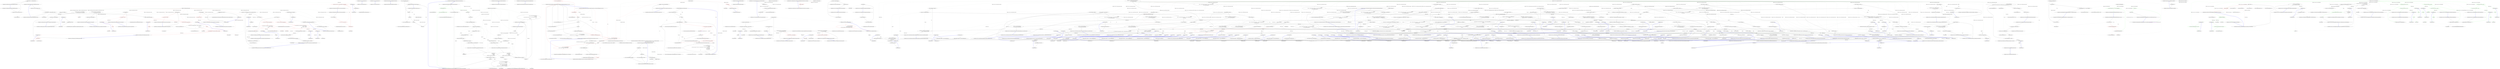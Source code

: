 digraph  {
m0_35 [cluster="HangFire.Core.Tests.BackgroundJobServerFacts.Ctor_HasDefaultValue_ForStorage()", file="BackgroundJobServerFacts.cs", label="Entry HangFire.Core.Tests.BackgroundJobServerFacts.Ctor_HasDefaultValue_ForStorage()", span="47-47"];
m0_36 [cluster="HangFire.Core.Tests.BackgroundJobServerFacts.Ctor_HasDefaultValue_ForStorage()", file="BackgroundJobServerFacts.cs", label="JobStorage.Current = new Mock<JobStorage>().Object", span="49-49"];
m0_37 [cluster="HangFire.Core.Tests.BackgroundJobServerFacts.Ctor_HasDefaultValue_ForStorage()", file="BackgroundJobServerFacts.cs", label="Assert.DoesNotThrow(() => new BackgroundJobServer(_options))", span="50-50"];
m0_38 [cluster="HangFire.Core.Tests.BackgroundJobServerFacts.Ctor_HasDefaultValue_ForStorage()", file="BackgroundJobServerFacts.cs", label="Exit HangFire.Core.Tests.BackgroundJobServerFacts.Ctor_HasDefaultValue_ForStorage()", span="47-47"];
m0_86 [cluster="HangFire.Core.Tests.BackgroundJobServerFacts.GetServerComponentsRunner_ContainsDefaultComponents()", file="BackgroundJobServerFacts.cs", label="Entry HangFire.Core.Tests.BackgroundJobServerFacts.GetServerComponentsRunner_ContainsDefaultComponents()", span="96-96"];
m0_87 [cluster="HangFire.Core.Tests.BackgroundJobServerFacts.GetServerComponentsRunner_ContainsDefaultComponents()", file="BackgroundJobServerFacts.cs", label="var server = CreateServer()", span="99-99"];
m0_88 [cluster="HangFire.Core.Tests.BackgroundJobServerFacts.GetServerComponentsRunner_ContainsDefaultComponents()", color=red, community=0, file="BackgroundJobServerFacts.cs", label="0: var runners = server.GetServerComponentsRunner()", span="102-102"];
m0_89 [cluster="HangFire.Core.Tests.BackgroundJobServerFacts.GetServerComponentsRunner_ContainsDefaultComponents()", color=red, community=0, file="BackgroundJobServerFacts.cs", label="0: var componentTypes = runners.OfType<ServerComponentRunner>()\r\n                .Select(x => x.Component)\r\n                .Select(x => x.GetType())\r\n                .ToArray()", span="105-108"];
m0_90 [cluster="HangFire.Core.Tests.BackgroundJobServerFacts.GetServerComponentsRunner_ContainsDefaultComponents()", file="BackgroundJobServerFacts.cs", label="Assert.Contains(typeof(WorkerManager), componentTypes)", span="110-110"];
m0_91 [cluster="HangFire.Core.Tests.BackgroundJobServerFacts.GetServerComponentsRunner_ContainsDefaultComponents()", file="BackgroundJobServerFacts.cs", label="Assert.Contains(typeof(ServerHeartbeat), componentTypes)", span="111-111"];
m0_92 [cluster="HangFire.Core.Tests.BackgroundJobServerFacts.GetServerComponentsRunner_ContainsDefaultComponents()", file="BackgroundJobServerFacts.cs", label="Assert.Contains(typeof(ServerWatchdog), componentTypes)", span="112-112"];
m0_93 [cluster="HangFire.Core.Tests.BackgroundJobServerFacts.GetServerComponentsRunner_ContainsDefaultComponents()", file="BackgroundJobServerFacts.cs", label="Assert.Contains(typeof(SchedulePoller), componentTypes)", span="113-113"];
m0_94 [cluster="HangFire.Core.Tests.BackgroundJobServerFacts.GetServerComponentsRunner_ContainsDefaultComponents()", file="BackgroundJobServerFacts.cs", label="Exit HangFire.Core.Tests.BackgroundJobServerFacts.GetServerComponentsRunner_ContainsDefaultComponents()", span="96-96"];
m0_22 [cluster="Unk.Equal", file="BackgroundJobServerFacts.cs", label="Entry Unk.Equal", span=""];
m0_65 [cluster="Unk.Stop", file="BackgroundJobServerFacts.cs", label="Entry Unk.Stop", span=""];
m0_83 [cluster="HangFire.Core.Tests.BackgroundJobServerFacts.CreateServer()", file="BackgroundJobServerFacts.cs", label="Entry HangFire.Core.Tests.BackgroundJobServerFacts.CreateServer()", span="136-136"];
m0_123 [cluster="HangFire.Core.Tests.BackgroundJobServerFacts.CreateServer()", file="BackgroundJobServerFacts.cs", label="return new BackgroundJobServer(_options, _storage.Object);", span="138-138"];
m0_124 [cluster="HangFire.Core.Tests.BackgroundJobServerFacts.CreateServer()", file="BackgroundJobServerFacts.cs", label="Exit HangFire.Core.Tests.BackgroundJobServerFacts.CreateServer()", span="136-136"];
m0_61 [cluster="HangFire.Core.Tests.BackgroundJobServerFacts.Stop_StopsTheServerComponentRunner()", file="BackgroundJobServerFacts.cs", label="Entry HangFire.Core.Tests.BackgroundJobServerFacts.Stop_StopsTheServerComponentRunner()", span="69-69"];
m0_62 [cluster="HangFire.Core.Tests.BackgroundJobServerFacts.Stop_StopsTheServerComponentRunner()", file="BackgroundJobServerFacts.cs", label="_serverMock.Object.Stop()", span="71-71"];
m0_63 [cluster="HangFire.Core.Tests.BackgroundJobServerFacts.Stop_StopsTheServerComponentRunner()", color=red, community=0, file="BackgroundJobServerFacts.cs", label="0: _runner.Verify(x => x.Stop())", span="73-73"];
m0_64 [cluster="HangFire.Core.Tests.BackgroundJobServerFacts.Stop_StopsTheServerComponentRunner()", file="BackgroundJobServerFacts.cs", label="Exit HangFire.Core.Tests.BackgroundJobServerFacts.Stop_StopsTheServerComponentRunner()", span="69-69"];
m0_39 [cluster="Unk.DoesNotThrow", file="BackgroundJobServerFacts.cs", label="Entry Unk.DoesNotThrow", span=""];
m0_69 [cluster="HangFire.Core.Tests.BackgroundJobServerFacts.Dispose_DisposesServerComponentRunner()", file="BackgroundJobServerFacts.cs", label="Entry HangFire.Core.Tests.BackgroundJobServerFacts.Dispose_DisposesServerComponentRunner()", span="77-77"];
m0_70 [cluster="HangFire.Core.Tests.BackgroundJobServerFacts.Dispose_DisposesServerComponentRunner()", file="BackgroundJobServerFacts.cs", label="_serverMock.Object.Dispose()", span="79-79"];
m0_71 [cluster="HangFire.Core.Tests.BackgroundJobServerFacts.Dispose_DisposesServerComponentRunner()", color=red, community=0, file="BackgroundJobServerFacts.cs", label="0: _runner.Verify(x => x.Dispose())", span="81-81"];
m0_72 [cluster="HangFire.Core.Tests.BackgroundJobServerFacts.Dispose_DisposesServerComponentRunner()", file="BackgroundJobServerFacts.cs", label="Exit HangFire.Core.Tests.BackgroundJobServerFacts.Dispose_DisposesServerComponentRunner()", span="77-77"];
m0_9 [cluster="Mock<IServerComponentRunner>.cstr", file="BackgroundJobServerFacts.cs", label="Entry Mock<IServerComponentRunner>.cstr", span=""];
m0_21 [cluster="Unk.>", file="BackgroundJobServerFacts.cs", label="Entry Unk.>", span=""];
m0_107 [cluster="HangFire.Core.Tests.BackgroundJobServerFacts.GetServerComponentsRunner_ContainsStorageComponents()", file="BackgroundJobServerFacts.cs", label="Entry HangFire.Core.Tests.BackgroundJobServerFacts.GetServerComponentsRunner_ContainsStorageComponents()", span="117-117"];
m0_108 [cluster="HangFire.Core.Tests.BackgroundJobServerFacts.GetServerComponentsRunner_ContainsStorageComponents()", file="BackgroundJobServerFacts.cs", label="var storageComponent = new Mock<IServerComponent>()", span="120-120"];
m0_109 [cluster="HangFire.Core.Tests.BackgroundJobServerFacts.GetServerComponentsRunner_ContainsStorageComponents()", file="BackgroundJobServerFacts.cs", label="_storage.Setup(x => x.GetComponents()).Returns(new[] { storageComponent.Object })", span="121-121"];
m0_113 [cluster="HangFire.Core.Tests.BackgroundJobServerFacts.GetServerComponentsRunner_ContainsStorageComponents()", file="BackgroundJobServerFacts.cs", label="Assert.Contains(storageComponent.Object, components)", span="133-133"];
m0_110 [cluster="HangFire.Core.Tests.BackgroundJobServerFacts.GetServerComponentsRunner_ContainsStorageComponents()", file="BackgroundJobServerFacts.cs", label="var server = CreateServer()", span="123-123"];
m0_111 [cluster="HangFire.Core.Tests.BackgroundJobServerFacts.GetServerComponentsRunner_ContainsStorageComponents()", color=red, community=0, file="BackgroundJobServerFacts.cs", label="0: var runners = server.GetServerComponentsRunner()", span="126-126"];
m0_112 [cluster="HangFire.Core.Tests.BackgroundJobServerFacts.GetServerComponentsRunner_ContainsStorageComponents()", color=red, community=0, file="BackgroundJobServerFacts.cs", label="0: var components = runners.OfType<ServerComponentRunner>()\r\n                .Select(x => x.Component)\r\n                .ToArray()", span="129-131"];
m0_114 [cluster="HangFire.Core.Tests.BackgroundJobServerFacts.GetServerComponentsRunner_ContainsStorageComponents()", file="BackgroundJobServerFacts.cs", label="Exit HangFire.Core.Tests.BackgroundJobServerFacts.GetServerComponentsRunner_ContainsStorageComponents()", span="117-117"];
m0_0 [cluster="HangFire.Core.Tests.BackgroundJobServerFacts.BackgroundJobServerFacts()", file="BackgroundJobServerFacts.cs", label="Entry HangFire.Core.Tests.BackgroundJobServerFacts.BackgroundJobServerFacts()", span="15-15"];
m0_1 [cluster="HangFire.Core.Tests.BackgroundJobServerFacts.BackgroundJobServerFacts()", file="BackgroundJobServerFacts.cs", label="_storage = new Mock<JobStorage>()", span="17-17"];
m0_2 [cluster="HangFire.Core.Tests.BackgroundJobServerFacts.BackgroundJobServerFacts()", file="BackgroundJobServerFacts.cs", label="_options = new BackgroundJobServerOptions()", span="18-18"];
m0_3 [cluster="HangFire.Core.Tests.BackgroundJobServerFacts.BackgroundJobServerFacts()", color=red, community=0, file="BackgroundJobServerFacts.cs", label="0: _runner = new Mock<IServerComponentRunner>()", span="20-20"];
m0_4 [cluster="HangFire.Core.Tests.BackgroundJobServerFacts.BackgroundJobServerFacts()", file="BackgroundJobServerFacts.cs", label="_serverMock = new Mock<BackgroundJobServer>(_options, _storage.Object)\r\n            {\r\n                CallBase = true\r\n            }", span="21-24"];
m0_5 [cluster="HangFire.Core.Tests.BackgroundJobServerFacts.BackgroundJobServerFacts()", color=red, community=0, file="BackgroundJobServerFacts.cs", label="0: _serverMock.Setup(x => x.GetServerRunner()).Returns(_runner.Object)", span="25-25"];
m0_6 [cluster="HangFire.Core.Tests.BackgroundJobServerFacts.BackgroundJobServerFacts()", file="BackgroundJobServerFacts.cs", label="Exit HangFire.Core.Tests.BackgroundJobServerFacts.BackgroundJobServerFacts()", span="15-15"];
m0_119 [cluster="Unk.GetComponents", file="BackgroundJobServerFacts.cs", label="Entry Unk.GetComponents", span=""];
m0_44 [cluster="HangFire.Core.Tests.BackgroundJobServerFacts.Ctor_HasDefaultValue_ForOptions()", file="BackgroundJobServerFacts.cs", label="Entry HangFire.Core.Tests.BackgroundJobServerFacts.Ctor_HasDefaultValue_ForOptions()", span="54-54"];
m0_45 [cluster="HangFire.Core.Tests.BackgroundJobServerFacts.Ctor_HasDefaultValue_ForOptions()", file="BackgroundJobServerFacts.cs", label="JobStorage.Current = new Mock<JobStorage>().Object", span="56-56"];
m0_46 [cluster="HangFire.Core.Tests.BackgroundJobServerFacts.Ctor_HasDefaultValue_ForOptions()", file="BackgroundJobServerFacts.cs", label="Assert.DoesNotThrow(() => new BackgroundJobServer())", span="57-57"];
m0_47 [cluster="HangFire.Core.Tests.BackgroundJobServerFacts.Ctor_HasDefaultValue_ForOptions()", file="BackgroundJobServerFacts.cs", label="Exit HangFire.Core.Tests.BackgroundJobServerFacts.Ctor_HasDefaultValue_ForOptions()", span="54-54"];
m0_77 [cluster="HangFire.Core.Tests.BackgroundJobServerFacts.GetServerRunner_ReturnsNonNullResult()", file="BackgroundJobServerFacts.cs", label="Entry HangFire.Core.Tests.BackgroundJobServerFacts.GetServerRunner_ReturnsNonNullResult()", span="85-85"];
m0_78 [cluster="HangFire.Core.Tests.BackgroundJobServerFacts.GetServerRunner_ReturnsNonNullResult()", file="BackgroundJobServerFacts.cs", label="var server = CreateServer()", span="87-87"];
m0_79 [cluster="HangFire.Core.Tests.BackgroundJobServerFacts.GetServerRunner_ReturnsNonNullResult()", color=red, community=0, file="BackgroundJobServerFacts.cs", label="0: var runner = server.GetServerRunner()", span="89-89"];
m0_80 [cluster="HangFire.Core.Tests.BackgroundJobServerFacts.GetServerRunner_ReturnsNonNullResult()", color=red, community=0, file="BackgroundJobServerFacts.cs", label="0: Assert.NotNull(runner)", span="91-91"];
m0_81 [cluster="HangFire.Core.Tests.BackgroundJobServerFacts.GetServerRunner_ReturnsNonNullResult()", color=red, community=0, file="BackgroundJobServerFacts.cs", label="0: Assert.IsType<ServerCore>(((ServerComponentRunner) runner).Component)", span="92-92"];
m0_82 [cluster="HangFire.Core.Tests.BackgroundJobServerFacts.GetServerRunner_ReturnsNonNullResult()", file="BackgroundJobServerFacts.cs", label="Exit HangFire.Core.Tests.BackgroundJobServerFacts.GetServerRunner_ReturnsNonNullResult()", span="85-85"];
m0_98 [cluster="Unk.ToArray", file="BackgroundJobServerFacts.cs", label="Entry Unk.ToArray", span=""];
m0_85 [cluster="Unk.NotNull", file="BackgroundJobServerFacts.cs", label="Entry Unk.NotNull", span=""];
m0_43 [cluster="HangFire.BackgroundJobServer.BackgroundJobServer(HangFire.BackgroundJobServerOptions)", file="BackgroundJobServerFacts.cs", label="Entry HangFire.BackgroundJobServer.BackgroundJobServer(HangFire.BackgroundJobServerOptions)", span="41-41"];
m0_11 [cluster="Unk.Setup", file="BackgroundJobServerFacts.cs", label="Entry Unk.Setup", span=""];
m0_51 [cluster="HangFire.BackgroundJobServer.BackgroundJobServer()", file="BackgroundJobServerFacts.cs", label="Entry HangFire.BackgroundJobServer.BackgroundJobServer()", span="36-36"];
m0_73 [cluster="Unk.Dispose", file="BackgroundJobServerFacts.cs", label="Entry Unk.Dispose", span=""];
m0_34 [cluster="HangFire.BackgroundJobServer.BackgroundJobServer(HangFire.BackgroundJobServerOptions, HangFire.JobStorage)", file="BackgroundJobServerFacts.cs", label="Entry HangFire.BackgroundJobServer.BackgroundJobServer(HangFire.BackgroundJobServerOptions, HangFire.JobStorage)", span="46-46"];
m0_10 [cluster="Mock<BackgroundJobServer>.cstr", file="BackgroundJobServerFacts.cs", label="Entry Mock<BackgroundJobServer>.cstr", span=""];
m0_115 [cluster="Mock<IServerComponent>.cstr", file="BackgroundJobServerFacts.cs", label="Entry Mock<IServerComponent>.cstr", span=""];
m0_52 [cluster="HangFire.Core.Tests.BackgroundJobServerFacts.Start_StartsTheServerComponentRunner()", file="BackgroundJobServerFacts.cs", label="Entry HangFire.Core.Tests.BackgroundJobServerFacts.Start_StartsTheServerComponentRunner()", span="61-61"];
m0_53 [cluster="HangFire.Core.Tests.BackgroundJobServerFacts.Start_StartsTheServerComponentRunner()", file="BackgroundJobServerFacts.cs", label="_serverMock.Object.Start()", span="63-63"];
m0_54 [cluster="HangFire.Core.Tests.BackgroundJobServerFacts.Start_StartsTheServerComponentRunner()", color=red, community=0, file="BackgroundJobServerFacts.cs", label="0: _runner.Verify(x => x.Start())", span="65-65"];
m0_55 [cluster="HangFire.Core.Tests.BackgroundJobServerFacts.Start_StartsTheServerComponentRunner()", file="BackgroundJobServerFacts.cs", label="Exit HangFire.Core.Tests.BackgroundJobServerFacts.Start_StartsTheServerComponentRunner()", span="61-61"];
m0_95 [cluster="HangFire.BackgroundJobServer.GetServerComponentsRunner()", file="BackgroundJobServerFacts.cs", label="Entry HangFire.BackgroundJobServer.GetServerComponentsRunner()", span="104-104"];
m0_96 [cluster="System.Collections.IEnumerable.OfType<TResult>()", file="BackgroundJobServerFacts.cs", label="Entry System.Collections.IEnumerable.OfType<TResult>()", span="0-0"];
m0_17 [cluster="HangFire.Core.Tests.BackgroundJobServerFacts.Ctor_ThrowsAnException_WhenOptionsValueIsNull()", file="BackgroundJobServerFacts.cs", label="Entry HangFire.Core.Tests.BackgroundJobServerFacts.Ctor_ThrowsAnException_WhenOptionsValueIsNull()", span="29-29"];
m0_18 [cluster="HangFire.Core.Tests.BackgroundJobServerFacts.Ctor_ThrowsAnException_WhenOptionsValueIsNull()", file="BackgroundJobServerFacts.cs", label="var exception = Assert.Throws<ArgumentNullException>(\r\n                () => new BackgroundJobServer(null, _storage.Object))", span="31-32"];
m0_19 [cluster="HangFire.Core.Tests.BackgroundJobServerFacts.Ctor_ThrowsAnException_WhenOptionsValueIsNull()", file="BackgroundJobServerFacts.cs", label="Assert.Equal(''options'', exception.ParamName)", span="34-34"];
m0_20 [cluster="HangFire.Core.Tests.BackgroundJobServerFacts.Ctor_ThrowsAnException_WhenOptionsValueIsNull()", file="BackgroundJobServerFacts.cs", label="Exit HangFire.Core.Tests.BackgroundJobServerFacts.Ctor_ThrowsAnException_WhenOptionsValueIsNull()", span="29-29"];
m0_120 [cluster="lambda expression", file="BackgroundJobServerFacts.cs", label="Entry lambda expression", span="130-130"];
m0_13 [cluster="lambda expression", file="BackgroundJobServerFacts.cs", label="Entry lambda expression", span="25-25"];
m0_14 [cluster="lambda expression", color=red, community=0, file="BackgroundJobServerFacts.cs", label="0: x.GetServerRunner()", span="25-25"];
m0_15 [cluster="lambda expression", file="BackgroundJobServerFacts.cs", label="Exit lambda expression", span="25-25"];
m0_23 [cluster="lambda expression", file="BackgroundJobServerFacts.cs", label="Entry lambda expression", span="32-32"];
m0_24 [cluster="lambda expression", file="BackgroundJobServerFacts.cs", label="new BackgroundJobServer(null, _storage.Object)", span="32-32"];
m0_25 [cluster="lambda expression", file="BackgroundJobServerFacts.cs", label="Exit lambda expression", span="32-32"];
m0_31 [cluster="lambda expression", file="BackgroundJobServerFacts.cs", label="Entry lambda expression", span="41-41"];
m0_32 [cluster="lambda expression", file="BackgroundJobServerFacts.cs", label="new BackgroundJobServer(_options, null)", span="41-41"];
m0_33 [cluster="lambda expression", file="BackgroundJobServerFacts.cs", label="Exit lambda expression", span="41-41"];
m0_40 [cluster="lambda expression", file="BackgroundJobServerFacts.cs", label="Entry lambda expression", span="50-50"];
m0_41 [cluster="lambda expression", file="BackgroundJobServerFacts.cs", label="new BackgroundJobServer(_options)", span="50-50"];
m0_42 [cluster="lambda expression", file="BackgroundJobServerFacts.cs", label="Exit lambda expression", span="50-50"];
m0_48 [cluster="lambda expression", file="BackgroundJobServerFacts.cs", label="Entry lambda expression", span="57-57"];
m0_49 [cluster="lambda expression", file="BackgroundJobServerFacts.cs", label="new BackgroundJobServer()", span="57-57"];
m0_50 [cluster="lambda expression", file="BackgroundJobServerFacts.cs", label="Exit lambda expression", span="57-57"];
m0_58 [cluster="lambda expression", file="BackgroundJobServerFacts.cs", label="Entry lambda expression", span="65-65"];
m0_59 [cluster="lambda expression", color=red, community=0, file="BackgroundJobServerFacts.cs", label="0: x.Start()", span="65-65"];
m0_60 [cluster="lambda expression", file="BackgroundJobServerFacts.cs", label="Exit lambda expression", span="65-65"];
m0_66 [cluster="lambda expression", file="BackgroundJobServerFacts.cs", label="Entry lambda expression", span="73-73"];
m0_67 [cluster="lambda expression", color=red, community=0, file="BackgroundJobServerFacts.cs", label="0: x.Stop()", span="73-73"];
m0_68 [cluster="lambda expression", file="BackgroundJobServerFacts.cs", label="Exit lambda expression", span="73-73"];
m0_74 [cluster="lambda expression", file="BackgroundJobServerFacts.cs", label="Entry lambda expression", span="81-81"];
m0_75 [cluster="lambda expression", color=red, community=0, file="BackgroundJobServerFacts.cs", label="0: x.Dispose()", span="81-81"];
m0_76 [cluster="lambda expression", file="BackgroundJobServerFacts.cs", label="Exit lambda expression", span="81-81"];
m0_100 [cluster="lambda expression", file="BackgroundJobServerFacts.cs", label="Entry lambda expression", span="106-106"];
m0_103 [cluster="lambda expression", file="BackgroundJobServerFacts.cs", label="Entry lambda expression", span="107-107"];
m0_101 [cluster="lambda expression", file="BackgroundJobServerFacts.cs", label="x.Component", span="106-106"];
m0_102 [cluster="lambda expression", file="BackgroundJobServerFacts.cs", label="Exit lambda expression", span="106-106"];
m0_104 [cluster="lambda expression", file="BackgroundJobServerFacts.cs", label="x.GetType()", span="107-107"];
m0_105 [cluster="lambda expression", file="BackgroundJobServerFacts.cs", label="Exit lambda expression", span="107-107"];
m0_116 [cluster="lambda expression", file="BackgroundJobServerFacts.cs", label="Entry lambda expression", span="121-121"];
m0_117 [cluster="lambda expression", file="BackgroundJobServerFacts.cs", label="x.GetComponents()", span="121-121"];
m0_118 [cluster="lambda expression", file="BackgroundJobServerFacts.cs", label="Exit lambda expression", span="121-121"];
m0_121 [cluster="lambda expression", file="BackgroundJobServerFacts.cs", label="x.Component", span="130-130"];
m0_122 [cluster="lambda expression", file="BackgroundJobServerFacts.cs", label="Exit lambda expression", span="130-130"];
m0_99 [cluster="Unk.Contains", file="BackgroundJobServerFacts.cs", label="Entry Unk.Contains", span=""];
m0_16 [cluster="Unk.GetServerRunner", file="BackgroundJobServerFacts.cs", label="Entry Unk.GetServerRunner", span=""];
m0_56 [cluster="Unk.Start", file="BackgroundJobServerFacts.cs", label="Entry Unk.Start", span=""];
m0_97 [cluster="Unk.Select", file="BackgroundJobServerFacts.cs", label="Entry Unk.Select", span=""];
m0_106 [cluster="Unk.GetType", file="BackgroundJobServerFacts.cs", label="Entry Unk.GetType", span=""];
m0_27 [cluster="HangFire.Core.Tests.BackgroundJobServerFacts.Ctor_ThrowsAnException_WhenStorageIsNull()", file="BackgroundJobServerFacts.cs", label="Entry HangFire.Core.Tests.BackgroundJobServerFacts.Ctor_ThrowsAnException_WhenStorageIsNull()", span="38-38"];
m0_28 [cluster="HangFire.Core.Tests.BackgroundJobServerFacts.Ctor_ThrowsAnException_WhenStorageIsNull()", file="BackgroundJobServerFacts.cs", label="var exception = Assert.Throws<ArgumentNullException>(\r\n                () => new BackgroundJobServer(_options, null))", span="40-41"];
m0_29 [cluster="HangFire.Core.Tests.BackgroundJobServerFacts.Ctor_ThrowsAnException_WhenStorageIsNull()", file="BackgroundJobServerFacts.cs", label="Assert.Equal(''storage'', exception.ParamName)", span="43-43"];
m0_30 [cluster="HangFire.Core.Tests.BackgroundJobServerFacts.Ctor_ThrowsAnException_WhenStorageIsNull()", file="BackgroundJobServerFacts.cs", label="Exit HangFire.Core.Tests.BackgroundJobServerFacts.Ctor_ThrowsAnException_WhenStorageIsNull()", span="38-38"];
m0_84 [cluster="HangFire.BackgroundJobServer.GetServerRunner()", file="BackgroundJobServerFacts.cs", label="Entry HangFire.BackgroundJobServer.GetServerRunner()", span="82-82"];
m0_8 [cluster="HangFire.BackgroundJobServerOptions.BackgroundJobServerOptions()", file="BackgroundJobServerFacts.cs", label="Entry HangFire.BackgroundJobServerOptions.BackgroundJobServerOptions()", span="13-13"];
m0_12 [cluster="Unk.Returns", file="BackgroundJobServerFacts.cs", label="Entry Unk.Returns", span=""];
m0_26 [cluster="BackgroundJobServer.cstr", file="BackgroundJobServerFacts.cs", label="Entry BackgroundJobServer.cstr", span=""];
m0_57 [cluster="Unk.Verify", file="BackgroundJobServerFacts.cs", label="Entry Unk.Verify", span=""];
m0_7 [cluster="Mock<JobStorage>.cstr", file="BackgroundJobServerFacts.cs", label="Entry Mock<JobStorage>.cstr", span=""];
m0_125 [file="BackgroundJobServerFacts.cs", label="HangFire.Core.Tests.BackgroundJobServerFacts", span=""];
m2_2 [cluster="HangFire.Server.IServerComponentRunner.Stop()", file="IServerComponentRunner.cs", label="Entry HangFire.Server.IServerComponentRunner.Stop()", span="23-23"];
m2_3 [cluster="HangFire.Server.IServerComponentRunner.Stop()", file="IServerComponentRunner.cs", label="Exit HangFire.Server.IServerComponentRunner.Stop()", span="23-23"];
m2_0 [cluster="HangFire.Server.IServerComponentRunner.Start()", file="IServerComponentRunner.cs", label="Entry HangFire.Server.IServerComponentRunner.Start()", span="22-22"];
m2_1 [cluster="HangFire.Server.IServerComponentRunner.Start()", file="IServerComponentRunner.cs", label="Exit HangFire.Server.IServerComponentRunner.Start()", span="22-22"];
m3_0 [cluster="Hangfire.Client.IJobCreationProcess.Run(Hangfire.Client.CreateContext)", file="IStorageConnection.cs", label="Entry Hangfire.Client.IJobCreationProcess.Run(Hangfire.Client.CreateContext)", span="28-28"];
m3_1 [cluster="Hangfire.Client.IJobCreationProcess.Run(Hangfire.Client.CreateContext)", file="IStorageConnection.cs", label="Exit Hangfire.Client.IJobCreationProcess.Run(Hangfire.Client.CreateContext)", span="28-28"];
m4_8 [cluster="System.ArgumentNullException.ArgumentNullException(string)", file="ProcessingJob.cs", label="Entry System.ArgumentNullException.ArgumentNullException(string)", span="0-0"];
m4_0 [cluster="HangFire.Storage.ProcessingJob.ProcessingJob(string, string)", file="ProcessingJob.cs", label="Entry HangFire.Storage.ProcessingJob.ProcessingJob(string, string)", span="22-22"];
m4_1 [cluster="HangFire.Storage.ProcessingJob.ProcessingJob(string, string)", file="ProcessingJob.cs", label="jobId == null", span="24-24"];
m4_3 [cluster="HangFire.Storage.ProcessingJob.ProcessingJob(string, string)", file="ProcessingJob.cs", label="queue == null", span="25-25"];
m4_5 [cluster="HangFire.Storage.ProcessingJob.ProcessingJob(string, string)", file="ProcessingJob.cs", label="JobId = jobId", span="27-27"];
m4_6 [cluster="HangFire.Storage.ProcessingJob.ProcessingJob(string, string)", file="ProcessingJob.cs", label="Queue = queue", span="28-28"];
m4_2 [cluster="HangFire.Storage.ProcessingJob.ProcessingJob(string, string)", file="ProcessingJob.cs", label="throw new ArgumentNullException(''jobId'');", span="24-24"];
m4_4 [cluster="HangFire.Storage.ProcessingJob.ProcessingJob(string, string)", file="ProcessingJob.cs", label="throw new ArgumentNullException(''queue'');", span="25-25"];
m4_7 [cluster="HangFire.Storage.ProcessingJob.ProcessingJob(string, string)", file="ProcessingJob.cs", label="Exit HangFire.Storage.ProcessingJob.ProcessingJob(string, string)", span="22-22"];
m4_9 [file="ProcessingJob.cs", label="HangFire.Storage.ProcessingJob", span=""];
m5_0 [cluster="Hangfire.States.IStateMachineFactory.Create(Hangfire.Storage.IStorageConnection)", file="RedisConnection.cs", label="Entry Hangfire.States.IStateMachineFactory.Create(Hangfire.Storage.IStorageConnection)", span="22-22"];
m5_3 [cluster="Hangfire.SqlServer.SqlServerDistributedLock.SqlServerDistributedLock(Hangfire.SqlServer.SqlServerStorage, string, System.TimeSpan)", color=green, community=0, file="RedisConnection.cs", label="0: String.IsNullOrEmpty(resource)", span="50-50"];
m5_1 [cluster="Hangfire.States.IStateMachineFactory.Create(Hangfire.Storage.IStorageConnection)", file="RedisConnection.cs", label="Exit Hangfire.States.IStateMachineFactory.Create(Hangfire.Storage.IStorageConnection)", span="22-22"];
m5_4 [cluster="Hangfire.SqlServer.SqlServerDistributedLock.SqlServerDistributedLock(Hangfire.SqlServer.SqlServerStorage, string, System.TimeSpan)", color=green, community=0, file="RedisConnection.cs", label="0: throw new ArgumentNullException(''resource'');", span="50-50"];
m5_5 [cluster="Hangfire.SqlServer.SqlServerDistributedLock.SqlServerDistributedLock(Hangfire.SqlServer.SqlServerStorage, string, System.TimeSpan)", file="RedisConnection.cs", label="_storage = storage", span="52-52"];
m5_6 [cluster="Hangfire.SqlServer.SqlServerDistributedLock.SqlServerDistributedLock(Hangfire.SqlServer.SqlServerStorage, string, System.TimeSpan)", file="RedisConnection.cs", label="_resource = resource", span="53-53"];
m5_7 [cluster="Hangfire.SqlServer.SqlServerDistributedLock.SqlServerDistributedLock(Hangfire.SqlServer.SqlServerStorage, string, System.TimeSpan)", file="RedisConnection.cs", label="_connection = storage.CreateAndOpenConnection()", span="54-54"];
m5_13 [cluster="Hangfire.SqlServer.SqlServerDistributedLock.SqlServerDistributedLock(Hangfire.SqlServer.SqlServerStorage, string, System.TimeSpan)", file="RedisConnection.cs", label="parameters.Add(''@LockTimeout'', timeout.TotalMilliseconds)", span="61-61"];
m5_2 [cluster="Hangfire.SqlServer.SqlServerDistributedLock.SqlServerDistributedLock(Hangfire.SqlServer.SqlServerStorage, string, System.TimeSpan)", file="RedisConnection.cs", label="throw new ArgumentNullException(''storage'');", span="49-49"];
m5_17 [cluster="Hangfire.SqlServer.SqlServerDistributedLock.SqlServerDistributedLock(Hangfire.SqlServer.SqlServerStorage, string, System.TimeSpan)", file="RedisConnection.cs", label="lockResult < 0", span="71-71"];
m5_18 [cluster="Hangfire.SqlServer.SqlServerDistributedLock.SqlServerDistributedLock(Hangfire.SqlServer.SqlServerStorage, string, System.TimeSpan)", file="RedisConnection.cs", label="throw new SqlServerDistributedLockException(\r\n                    String.Format(\r\n                    ''Could not place a lock on the resource '{0}': {1}.'',\r\n                    _resource,\r\n                    LockErrorMessages.ContainsKey(lockResult) \r\n                        ? LockErrorMessages[lockResult]\r\n                        : String.Format(''Server returned the '{0}' error.'', lockResult)));", span="73-79"];
m5_8 [cluster="Hangfire.SqlServer.SqlServerDistributedLock.SqlServerDistributedLock(Hangfire.SqlServer.SqlServerStorage, string, System.TimeSpan)", file="RedisConnection.cs", label="var parameters = new DynamicParameters()", span="56-56"];
m5_12 [cluster="Hangfire.SqlServer.SqlServerDistributedLock.SqlServerDistributedLock(Hangfire.SqlServer.SqlServerStorage, string, System.TimeSpan)", file="RedisConnection.cs", label="parameters.Add(''@LockOwner'', LockOwner)", span="60-60"];
m5_14 [cluster="Hangfire.SqlServer.SqlServerDistributedLock.SqlServerDistributedLock(Hangfire.SqlServer.SqlServerStorage, string, System.TimeSpan)", file="RedisConnection.cs", label="parameters.Add(''@Result'', dbType: DbType.Int32, direction: ParameterDirection.ReturnValue)", span="62-62"];
m5_9 [cluster="Hangfire.SqlServer.SqlServerDistributedLock.SqlServerDistributedLock(Hangfire.SqlServer.SqlServerStorage, string, System.TimeSpan)", file="RedisConnection.cs", label="parameters.Add(''@Resource'', _resource)", span="57-57"];
m5_15 [cluster="Hangfire.SqlServer.SqlServerDistributedLock.SqlServerDistributedLock(Hangfire.SqlServer.SqlServerStorage, string, System.TimeSpan)", file="RedisConnection.cs", label="_connection.Execute(\r\n                @''sp_getapplock'', \r\n                parameters, \r\n                commandType: CommandType.StoredProcedure)", span="64-67"];
m5_16 [cluster="Hangfire.SqlServer.SqlServerDistributedLock.SqlServerDistributedLock(Hangfire.SqlServer.SqlServerStorage, string, System.TimeSpan)", file="RedisConnection.cs", label="var lockResult = parameters.Get<int>(''@Result'')", span="69-69"];
m5_10 [cluster="Hangfire.SqlServer.SqlServerDistributedLock.SqlServerDistributedLock(Hangfire.SqlServer.SqlServerStorage, string, System.TimeSpan)", file="RedisConnection.cs", label="parameters.Add(''@DbPrincipal'', ''public'')", span="58-58"];
m5_11 [cluster="Hangfire.SqlServer.SqlServerDistributedLock.SqlServerDistributedLock(Hangfire.SqlServer.SqlServerStorage, string, System.TimeSpan)", file="RedisConnection.cs", label="parameters.Add(''@LockMode'', LockMode)", span="59-59"];
m5_19 [cluster="Hangfire.SqlServer.SqlServerDistributedLock.SqlServerDistributedLock(Hangfire.SqlServer.SqlServerStorage, string, System.TimeSpan)", file="RedisConnection.cs", label="Exit Hangfire.SqlServer.SqlServerDistributedLock.SqlServerDistributedLock(Hangfire.SqlServer.SqlServerStorage, string, System.TimeSpan)", span="44-44"];
m5_20 [cluster="System.ArgumentNullException.ArgumentNullException(string)", file="RedisConnection.cs", label="Entry System.ArgumentNullException.ArgumentNullException(string)", span="0-0"];
m5_26 [cluster="Unk.>", file="RedisConnection.cs", label="Entry Unk.>", span=""];
m5_22 [cluster="Hangfire.SqlServer.SqlServerStorage.CreateAndOpenConnection()", file="RedisConnection.cs", label="Entry Hangfire.SqlServer.SqlServerStorage.CreateAndOpenConnection()", span="218-218"];
m5_21 [cluster="string.IsNullOrEmpty(string)", file="RedisConnection.cs", label="Entry string.IsNullOrEmpty(string)", span="0-0"];
m5_30 [cluster="string.Format(string, object, object)", file="RedisConnection.cs", label="Entry string.Format(string, object, object)", span="0-0"];
m5_27 [cluster="Hangfire.SqlServer.SqlServerDistributedLockException.SqlServerDistributedLockException(string)", file="RedisConnection.cs", label="Entry Hangfire.SqlServer.SqlServerDistributedLockException.SqlServerDistributedLockException(string)", span="22-22"];
m5_29 [cluster="Unk.Format", file="RedisConnection.cs", label="Entry Unk.Format", span=""];
m5_25 [cluster="Unk.Execute", file="RedisConnection.cs", label="Entry Unk.Execute", span=""];
m5_28 [cluster="Unk.ContainsKey", file="RedisConnection.cs", label="Entry Unk.ContainsKey", span=""];
m5_31 [cluster="Hangfire.SqlServer.SqlServerDistributedLock.Dispose()", file="RedisConnection.cs", label="Entry Hangfire.SqlServer.SqlServerDistributedLock.Dispose()", span="83-83"];
m5_32 [cluster="Hangfire.SqlServer.SqlServerDistributedLock.Dispose()", file="RedisConnection.cs", label=_completed, span="85-85"];
m5_34 [cluster="Hangfire.SqlServer.SqlServerDistributedLock.Dispose()", file="RedisConnection.cs", label="_completed = true", span="87-87"];
m5_36 [cluster="Hangfire.SqlServer.SqlServerDistributedLock.Dispose()", file="RedisConnection.cs", label="parameters.Add(''@Resource'', _resource)", span="92-92"];
m5_39 [cluster="Hangfire.SqlServer.SqlServerDistributedLock.Dispose()", file="RedisConnection.cs", label="_connection.Execute(\r\n                    @''sp_releaseapplock'',\r\n                    parameters,\r\n                    commandType: CommandType.StoredProcedure)", span="96-99"];
m5_42 [cluster="Hangfire.SqlServer.SqlServerDistributedLock.Dispose()", file="RedisConnection.cs", label="throw new SqlServerDistributedLockException(\r\n                        String.Format(\r\n                            ''Could not release a lock on the resource '{0}': Server returned the '{1}' error.'',\r\n                            _resource,\r\n                            releaseResult));", span="105-109"];
m5_37 [cluster="Hangfire.SqlServer.SqlServerDistributedLock.Dispose()", file="RedisConnection.cs", label="parameters.Add(''@LockOwner'', LockOwner)", span="93-93"];
m5_38 [cluster="Hangfire.SqlServer.SqlServerDistributedLock.Dispose()", file="RedisConnection.cs", label="parameters.Add(''@Result'', dbType: DbType.Int32, direction: ParameterDirection.ReturnValue)", span="94-94"];
m5_33 [cluster="Hangfire.SqlServer.SqlServerDistributedLock.Dispose()", file="RedisConnection.cs", label="return;", span="85-85"];
m5_35 [cluster="Hangfire.SqlServer.SqlServerDistributedLock.Dispose()", file="RedisConnection.cs", label="var parameters = new DynamicParameters()", span="91-91"];
m5_40 [cluster="Hangfire.SqlServer.SqlServerDistributedLock.Dispose()", file="RedisConnection.cs", label="var releaseResult = parameters.Get<int>(''@Result'')", span="101-101"];
m5_41 [cluster="Hangfire.SqlServer.SqlServerDistributedLock.Dispose()", file="RedisConnection.cs", label="releaseResult < 0", span="103-103"];
m5_43 [cluster="Hangfire.SqlServer.SqlServerDistributedLock.Dispose()", file="RedisConnection.cs", label="Exit Hangfire.SqlServer.SqlServerDistributedLock.Dispose()", span="83-83"];
m5_23 [cluster="DynamicParameters.cstr", file="RedisConnection.cs", label="Entry DynamicParameters.cstr", span=""];
m5_24 [cluster="Unk.Add", file="RedisConnection.cs", label="Entry Unk.Add", span=""];
m5_44 [file="RedisConnection.cs", label="Hangfire.SqlServer.SqlServerDistributedLock", span=""];
m7_0 [cluster="Hangfire.SqlServer.IPersistentJobQueueProvider.GetJobQueue(IDbConnection)", file="ServerComponentRunnerCollection.cs", label="Entry Hangfire.SqlServer.IPersistentJobQueueProvider.GetJobQueue(IDbConnection)", span="22-22"];
m7_1 [cluster="Hangfire.SqlServer.IPersistentJobQueueProvider.GetJobQueue(IDbConnection)", file="ServerComponentRunnerCollection.cs", label="Exit Hangfire.SqlServer.IPersistentJobQueueProvider.GetJobQueue(IDbConnection)", span="22-22"];
m7_2 [cluster="Hangfire.SqlServer.IPersistentJobQueueProvider.GetJobQueueMonitoringApi(IDbConnection)", file="ServerComponentRunnerCollection.cs", label="Entry Hangfire.SqlServer.IPersistentJobQueueProvider.GetJobQueueMonitoringApi(IDbConnection)", span="23-23"];
m7_3 [cluster="Hangfire.SqlServer.IPersistentJobQueueProvider.GetJobQueueMonitoringApi(IDbConnection)", file="ServerComponentRunnerCollection.cs", label="Exit Hangfire.SqlServer.IPersistentJobQueueProvider.GetJobQueueMonitoringApi(IDbConnection)", span="23-23"];
m9_10 [cluster="System.ArgumentNullException.ArgumentNullException(string)", file="ServerComponentRunnerFacts.cs", label="Entry System.ArgumentNullException.ArgumentNullException(string)", span="0-0"];
m9_76 [cluster="System.Collections.Generic.Dictionary<TKey, TValue>.Add(TKey, TValue)", file="ServerComponentRunnerFacts.cs", label="Entry System.Collections.Generic.Dictionary<TKey, TValue>.Add(TKey, TValue)", span="0-0"];
m9_16 [cluster="HangFire.Client.JobClient.CreateJob(string, System.Type, HangFire.States.JobState, System.Collections.Generic.IDictionary<string, string>)", file="ServerComponentRunnerFacts.cs", label="Entry HangFire.Client.JobClient.CreateJob(string, System.Type, HangFire.States.JobState, System.Collections.Generic.IDictionary<string, string>)", span="98-98"];
m9_17 [cluster="HangFire.Client.JobClient.CreateJob(string, System.Type, HangFire.States.JobState, System.Collections.Generic.IDictionary<string, string>)", color=red, community=0, file="ServerComponentRunnerFacts.cs", label="0: String.IsNullOrEmpty(id)", span="101-101"];
m9_19 [cluster="HangFire.Client.JobClient.CreateJob(string, System.Type, HangFire.States.JobState, System.Collections.Generic.IDictionary<string, string>)", file="ServerComponentRunnerFacts.cs", label="type == null", span="102-102"];
m9_21 [cluster="HangFire.Client.JobClient.CreateJob(string, System.Type, HangFire.States.JobState, System.Collections.Generic.IDictionary<string, string>)", file="ServerComponentRunnerFacts.cs", label="state == null", span="103-103"];
m9_23 [cluster="HangFire.Client.JobClient.CreateJob(string, System.Type, HangFire.States.JobState, System.Collections.Generic.IDictionary<string, string>)", file="ServerComponentRunnerFacts.cs", label="args == null", span="104-104"];
m9_25 [cluster="HangFire.Client.JobClient.CreateJob(string, System.Type, HangFire.States.JobState, System.Collections.Generic.IDictionary<string, string>)", file="ServerComponentRunnerFacts.cs", label="!typeof(BackgroundJob).IsAssignableFrom(type)", span="106-106"];
m9_26 [cluster="HangFire.Client.JobClient.CreateJob(string, System.Type, HangFire.States.JobState, System.Collections.Generic.IDictionary<string, string>)", file="ServerComponentRunnerFacts.cs", label="throw new ArgumentException(\r\n                    String.Format(''The type '{0}' must inherit the '{1}' type.'', type, typeof(BackgroundJob)),\r\n                    ''type'');", span="108-110"];
m9_27 [cluster="HangFire.Client.JobClient.CreateJob(string, System.Type, HangFire.States.JobState, System.Collections.Generic.IDictionary<string, string>)", color=red, community=0, file="ServerComponentRunnerFacts.cs", label="0: var jobParameters = CreateJobParameters(type, args)", span="115-115"];
m9_28 [cluster="HangFire.Client.JobClient.CreateJob(string, System.Type, HangFire.States.JobState, System.Collections.Generic.IDictionary<string, string>)", color=red, community=0, file="ServerComponentRunnerFacts.cs", label="0: var context = new CreateContext(\r\n                    new ClientJobDescriptor(_redis, id, jobParameters, state))", span="117-118"];
m9_18 [cluster="HangFire.Client.JobClient.CreateJob(string, System.Type, HangFire.States.JobState, System.Collections.Generic.IDictionary<string, string>)", color=red, community=0, file="ServerComponentRunnerFacts.cs", label="0: throw new ArgumentNullException(''id'');", span="101-101"];
m9_20 [cluster="HangFire.Client.JobClient.CreateJob(string, System.Type, HangFire.States.JobState, System.Collections.Generic.IDictionary<string, string>)", file="ServerComponentRunnerFacts.cs", label="throw new ArgumentNullException(''type'');", span="102-102"];
m9_22 [cluster="HangFire.Client.JobClient.CreateJob(string, System.Type, HangFire.States.JobState, System.Collections.Generic.IDictionary<string, string>)", file="ServerComponentRunnerFacts.cs", label="throw new ArgumentNullException(''state'');", span="103-103"];
m9_24 [cluster="HangFire.Client.JobClient.CreateJob(string, System.Type, HangFire.States.JobState, System.Collections.Generic.IDictionary<string, string>)", file="ServerComponentRunnerFacts.cs", label="throw new ArgumentNullException(''args'');", span="104-104"];
m9_29 [cluster="HangFire.Client.JobClient.CreateJob(string, System.Type, HangFire.States.JobState, System.Collections.Generic.IDictionary<string, string>)", file="ServerComponentRunnerFacts.cs", label="_jobCreator.CreateJob(context)", span="120-120"];
m9_30 [cluster="HangFire.Client.JobClient.CreateJob(string, System.Type, HangFire.States.JobState, System.Collections.Generic.IDictionary<string, string>)", file="ServerComponentRunnerFacts.cs", label=Exception, span="122-122"];
m9_31 [cluster="HangFire.Client.JobClient.CreateJob(string, System.Type, HangFire.States.JobState, System.Collections.Generic.IDictionary<string, string>)", color=red, community=0, file="ServerComponentRunnerFacts.cs", label="0: throw new CreateJobFailedException(\r\n                    ''Job creation was failed. See the inner exception for details.'', \r\n                    ex);", span="124-126"];
m9_32 [cluster="HangFire.Client.JobClient.CreateJob(string, System.Type, HangFire.States.JobState, System.Collections.Generic.IDictionary<string, string>)", file="ServerComponentRunnerFacts.cs", label="Exit HangFire.Client.JobClient.CreateJob(string, System.Type, HangFire.States.JobState, System.Collections.Generic.IDictionary<string, string>)", span="98-98"];
m9_36 [cluster="string.Format(string, object, object)", file="ServerComponentRunnerFacts.cs", label="Entry string.Format(string, object, object)", span="0-0"];
m9_73 [cluster="System.ComponentModel.TypeConverter.ConvertToInvariantString(object)", file="ServerComponentRunnerFacts.cs", label="Entry System.ComponentModel.TypeConverter.ConvertToInvariantString(object)", span="0-0"];
m9_42 [cluster="HangFire.Client.JobClient.Dispose()", file="ServerComponentRunnerFacts.cs", label="Entry HangFire.Client.JobClient.Dispose()", span="134-134"];
m9_43 [cluster="HangFire.Client.JobClient.Dispose()", color=red, community=0, file="ServerComponentRunnerFacts.cs", label="0: _redis.Dispose()", span="136-136"];
m9_44 [cluster="HangFire.Client.JobClient.Dispose()", file="ServerComponentRunnerFacts.cs", label="Exit HangFire.Client.JobClient.Dispose()", span="134-134"];
m9_37 [cluster="HangFire.Client.JobClient.CreateJobParameters(System.Type, System.Collections.Generic.IDictionary<string, string>)", file="ServerComponentRunnerFacts.cs", label="Entry HangFire.Client.JobClient.CreateJobParameters(System.Type, System.Collections.Generic.IDictionary<string, string>)", span="139-139"];
m9_46 [cluster="HangFire.Client.JobClient.CreateJobParameters(System.Type, System.Collections.Generic.IDictionary<string, string>)", file="ServerComponentRunnerFacts.cs", label="var job = new Dictionary<string, string>()", span="142-142"];
m9_47 [cluster="HangFire.Client.JobClient.CreateJobParameters(System.Type, System.Collections.Generic.IDictionary<string, string>)", file="ServerComponentRunnerFacts.cs", label="job[''Type''] = jobType.AssemblyQualifiedName", span="143-143"];
m9_48 [cluster="HangFire.Client.JobClient.CreateJobParameters(System.Type, System.Collections.Generic.IDictionary<string, string>)", file="ServerComponentRunnerFacts.cs", label="job[''Args''] = JobHelper.ToJson(jobArgs)", span="144-144"];
m9_49 [cluster="HangFire.Client.JobClient.CreateJobParameters(System.Type, System.Collections.Generic.IDictionary<string, string>)", file="ServerComponentRunnerFacts.cs", label="job[''CreatedAt''] = JobHelper.ToStringTimestamp(DateTime.UtcNow)", span="145-145"];
m9_50 [cluster="HangFire.Client.JobClient.CreateJobParameters(System.Type, System.Collections.Generic.IDictionary<string, string>)", color=red, community=0, file="ServerComponentRunnerFacts.cs", label="0: return job;", span="147-147"];
m9_51 [cluster="HangFire.Client.JobClient.CreateJobParameters(System.Type, System.Collections.Generic.IDictionary<string, string>)", file="ServerComponentRunnerFacts.cs", label="Exit HangFire.Client.JobClient.CreateJobParameters(System.Type, System.Collections.Generic.IDictionary<string, string>)", span="139-139"];
m9_34 [cluster="System.Type.IsAssignableFrom(System.Type)", file="ServerComponentRunnerFacts.cs", label="Entry System.Type.IsAssignableFrom(System.Type)", span="0-0"];
m9_71 [cluster="object.GetType()", file="ServerComponentRunnerFacts.cs", label="Entry object.GetType()", span="0-0"];
m9_53 [cluster="HangFire.JobHelper.ToJson(object)", file="ServerComponentRunnerFacts.cs", label="Entry HangFire.JobHelper.ToJson(object)", span="39-39"];
m9_54 [cluster="HangFire.JobHelper.ToStringTimestamp(System.DateTime)", file="ServerComponentRunnerFacts.cs", label="Entry HangFire.JobHelper.ToStringTimestamp(System.DateTime)", span="62-62"];
m9_69 [cluster="System.ComponentModel.TypeDescriptor.GetProperties(object)", file="ServerComponentRunnerFacts.cs", label="Entry System.ComponentModel.TypeDescriptor.GetProperties(object)", span="0-0"];
m9_0 [cluster="HangFire.Client.JobClient.JobClient(IRedisClientsManager)", file="ServerComponentRunnerFacts.cs", label="Entry HangFire.Client.JobClient.JobClient(IRedisClientsManager)", span="22-22"];
m9_1 [cluster="HangFire.Client.JobClient.JobClient(IRedisClientsManager)", file="ServerComponentRunnerFacts.cs", label="Exit HangFire.Client.JobClient.JobClient(IRedisClientsManager)", span="22-22"];
m9_2 [cluster="HangFire.Client.JobClient.JobClient(IRedisClientsManager, HangFire.Client.JobCreator)", file="ServerComponentRunnerFacts.cs", label="Entry HangFire.Client.JobClient.JobClient(IRedisClientsManager, HangFire.Client.JobCreator)", span="31-31"];
m9_3 [cluster="HangFire.Client.JobClient.JobClient(IRedisClientsManager, HangFire.Client.JobCreator)", file="ServerComponentRunnerFacts.cs", label="redisManager == null", span="33-33"];
m9_5 [cluster="HangFire.Client.JobClient.JobClient(IRedisClientsManager, HangFire.Client.JobCreator)", file="ServerComponentRunnerFacts.cs", label="jobCreator == null", span="34-34"];
m9_7 [cluster="HangFire.Client.JobClient.JobClient(IRedisClientsManager, HangFire.Client.JobCreator)", file="ServerComponentRunnerFacts.cs", label="_redis = redisManager.GetClient()", span="36-36"];
m9_8 [cluster="HangFire.Client.JobClient.JobClient(IRedisClientsManager, HangFire.Client.JobCreator)", file="ServerComponentRunnerFacts.cs", label="_jobCreator = jobCreator", span="37-37"];
m9_4 [cluster="HangFire.Client.JobClient.JobClient(IRedisClientsManager, HangFire.Client.JobCreator)", file="ServerComponentRunnerFacts.cs", label="throw new ArgumentNullException(''redisManager'');", span="33-33"];
m9_6 [cluster="HangFire.Client.JobClient.JobClient(IRedisClientsManager, HangFire.Client.JobCreator)", file="ServerComponentRunnerFacts.cs", label="throw new ArgumentNullException(''jobCreator'');", span="34-34"];
m9_9 [cluster="HangFire.Client.JobClient.JobClient(IRedisClientsManager, HangFire.Client.JobCreator)", file="ServerComponentRunnerFacts.cs", label="Exit HangFire.Client.JobClient.JobClient(IRedisClientsManager, HangFire.Client.JobCreator)", span="31-31"];
m9_72 [cluster="System.ComponentModel.TypeDescriptor.GetConverter(System.Type)", file="ServerComponentRunnerFacts.cs", label="Entry System.ComponentModel.TypeDescriptor.GetConverter(System.Type)", span="0-0"];
m9_75 [cluster="string.Format(string, object, object, object)", file="ServerComponentRunnerFacts.cs", label="Entry string.Format(string, object, object, object)", span="0-0"];
m9_11 [cluster="Unk.GetClient", file="ServerComponentRunnerFacts.cs", label="Entry Unk.GetClient", span=""];
m9_52 [cluster="System.Collections.Generic.Dictionary<TKey, TValue>.Dictionary()", file="ServerComponentRunnerFacts.cs", label="Entry System.Collections.Generic.Dictionary<TKey, TValue>.Dictionary()", span="0-0"];
m9_74 [cluster="System.InvalidOperationException.InvalidOperationException(string, System.Exception)", file="ServerComponentRunnerFacts.cs", label="Entry System.InvalidOperationException.InvalidOperationException(string, System.Exception)", span="0-0"];
m9_70 [cluster="System.ComponentModel.PropertyDescriptor.GetValue(object)", file="ServerComponentRunnerFacts.cs", label="Entry System.ComponentModel.PropertyDescriptor.GetValue(object)", span="0-0"];
m9_33 [cluster="string.IsNullOrEmpty(string)", file="ServerComponentRunnerFacts.cs", label="Entry string.IsNullOrEmpty(string)", span="0-0"];
m9_45 [cluster="Unk.Dispose", file="ServerComponentRunnerFacts.cs", label="Entry Unk.Dispose", span=""];
m9_40 [cluster="HangFire.Client.JobCreator.CreateJob(HangFire.Client.CreateContext)", file="ServerComponentRunnerFacts.cs", label="Entry HangFire.Client.JobCreator.CreateJob(HangFire.Client.CreateContext)", span="38-38"];
m9_41 [cluster="HangFire.Client.CreateJobFailedException.CreateJobFailedException(string, System.Exception)", file="ServerComponentRunnerFacts.cs", label="Entry HangFire.Client.CreateJobFailedException.CreateJobFailedException(string, System.Exception)", span="18-18"];
m9_15 [cluster="HangFire.Client.JobClient.PropertiesToDictionary(object)", file="ServerComponentRunnerFacts.cs", label="Entry HangFire.Client.JobClient.PropertiesToDictionary(object)", span="150-150"];
m9_55 [cluster="HangFire.Client.JobClient.PropertiesToDictionary(object)", file="ServerComponentRunnerFacts.cs", label="var result = new Dictionary<string, string>()", span="152-152"];
m9_56 [cluster="HangFire.Client.JobClient.PropertiesToDictionary(object)", file="ServerComponentRunnerFacts.cs", label="obj == null", span="153-153"];
m9_58 [cluster="HangFire.Client.JobClient.PropertiesToDictionary(object)", file="ServerComponentRunnerFacts.cs", label="TypeDescriptor.GetProperties(obj)", span="155-155"];
m9_59 [cluster="HangFire.Client.JobClient.PropertiesToDictionary(object)", color=red, community=0, file="ServerComponentRunnerFacts.cs", label="0: var propertyValue = descriptor.GetValue(obj)", span="157-157"];
m9_57 [cluster="HangFire.Client.JobClient.PropertiesToDictionary(object)", file="ServerComponentRunnerFacts.cs", label="return result;", span="153-153"];
m9_66 [cluster="HangFire.Client.JobClient.PropertiesToDictionary(object)", file="ServerComponentRunnerFacts.cs", label="result.Add(descriptor.Name, value)", span="180-180"];
m9_67 [cluster="HangFire.Client.JobClient.PropertiesToDictionary(object)", file="ServerComponentRunnerFacts.cs", label="return result;", span="183-183"];
m9_65 [cluster="HangFire.Client.JobClient.PropertiesToDictionary(object)", file="ServerComponentRunnerFacts.cs", label="throw new InvalidOperationException(\r\n                            String.Format(\r\n                                ''Could not convert property '{0}' of type '{1}' to a string using the '{2}'. See the inner exception for details.'',\r\n                                descriptor.Name,\r\n                                descriptor.PropertyType,\r\n                                converter.GetType()),\r\n                            ex);", span="170-176"];
m9_60 [cluster="HangFire.Client.JobClient.PropertiesToDictionary(object)", file="ServerComponentRunnerFacts.cs", label="string value = null", span="158-158"];
m9_61 [cluster="HangFire.Client.JobClient.PropertiesToDictionary(object)", file="ServerComponentRunnerFacts.cs", label="propertyValue != null", span="160-160"];
m9_62 [cluster="HangFire.Client.JobClient.PropertiesToDictionary(object)", file="ServerComponentRunnerFacts.cs", label="var converter = TypeDescriptor.GetConverter(propertyValue.GetType())", span="162-162"];
m9_63 [cluster="HangFire.Client.JobClient.PropertiesToDictionary(object)", color=red, community=0, file="ServerComponentRunnerFacts.cs", label="0: value = converter.ConvertToInvariantString(propertyValue)", span="166-166"];
m9_64 [cluster="HangFire.Client.JobClient.PropertiesToDictionary(object)", file="ServerComponentRunnerFacts.cs", label=Exception, span="168-168"];
m9_68 [cluster="HangFire.Client.JobClient.PropertiesToDictionary(object)", file="ServerComponentRunnerFacts.cs", label="Exit HangFire.Client.JobClient.PropertiesToDictionary(object)", span="150-150"];
m9_39 [cluster="HangFire.Client.ClientJobDescriptor.ClientJobDescriptor(IRedisClient, string, System.Collections.Generic.IDictionary<string, string>, HangFire.States.JobState)", file="ServerComponentRunnerFacts.cs", label="Entry HangFire.Client.ClientJobDescriptor.ClientJobDescriptor(IRedisClient, string, System.Collections.Generic.IDictionary<string, string>, HangFire.States.JobState)", span="14-14"];
m9_35 [cluster="System.ArgumentException.ArgumentException(string, string)", file="ServerComponentRunnerFacts.cs", label="Entry System.ArgumentException.ArgumentException(string, string)", span="0-0"];
m9_12 [cluster="HangFire.Client.JobClient.CreateJob(string, System.Type, HangFire.States.JobState, object)", file="ServerComponentRunnerFacts.cs", label="Entry HangFire.Client.JobClient.CreateJob(string, System.Type, HangFire.States.JobState, object)", span="65-65"];
m9_13 [cluster="HangFire.Client.JobClient.CreateJob(string, System.Type, HangFire.States.JobState, object)", file="ServerComponentRunnerFacts.cs", label="CreateJob(id, type, state, PropertiesToDictionary(args))", span="68-68"];
m9_14 [cluster="HangFire.Client.JobClient.CreateJob(string, System.Type, HangFire.States.JobState, object)", file="ServerComponentRunnerFacts.cs", label="Exit HangFire.Client.JobClient.CreateJob(string, System.Type, HangFire.States.JobState, object)", span="65-65"];
m9_38 [cluster="HangFire.Client.CreateContext.CreateContext(HangFire.Client.ClientJobDescriptor)", file="ServerComponentRunnerFacts.cs", label="Entry HangFire.Client.CreateContext.CreateContext(HangFire.Client.ClientJobDescriptor)", span="12-12"];
m9_77 [file="ServerComponentRunnerFacts.cs", label="HangFire.Client.JobClient", span=""];
m10_0 [cluster="HangFire.Server.ServerComponentRunnerOptions.ServerComponentRunnerOptions()", file="ServerComponentRunnerOptions.cs", label="Entry HangFire.Server.ServerComponentRunnerOptions.ServerComponentRunnerOptions()", span="25-25"];
m10_1 [cluster="HangFire.Server.ServerComponentRunnerOptions.ServerComponentRunnerOptions()", file="ServerComponentRunnerOptions.cs", label="MaxRetryAttempts = 10", span="27-27"];
m10_2 [cluster="HangFire.Server.ServerComponentRunnerOptions.ServerComponentRunnerOptions()", file="ServerComponentRunnerOptions.cs", label="ShutdownTimeout = TimeSpan.FromMilliseconds(Timeout.Infinite)", span="28-28"];
m10_3 [cluster="HangFire.Server.ServerComponentRunnerOptions.ServerComponentRunnerOptions()", file="ServerComponentRunnerOptions.cs", label="LowerLogVerbosity = false", span="29-29"];
m10_4 [cluster="HangFire.Server.ServerComponentRunnerOptions.ServerComponentRunnerOptions()", file="ServerComponentRunnerOptions.cs", label="Exit HangFire.Server.ServerComponentRunnerOptions.ServerComponentRunnerOptions()", span="25-25"];
m10_5 [cluster="System.TimeSpan.FromMilliseconds(double)", file="ServerComponentRunnerOptions.cs", label="Entry System.TimeSpan.FromMilliseconds(double)", span="0-0"];
m10_6 [file="ServerComponentRunnerOptions.cs", label="HangFire.Server.ServerComponentRunnerOptions", span=""];
m11_0 [cluster="HangFire.Filters.ServerExceptionContext.ServerExceptionContext(HangFire.Filters.PerformContext, System.Exception)", file="ServerComponentRunnerOptionsFacts.cs", label="Entry HangFire.Filters.ServerExceptionContext.ServerExceptionContext(HangFire.Filters.PerformContext, System.Exception)", span="6-6"];
m11_1 [cluster="HangFire.Filters.ServerExceptionContext.ServerExceptionContext(HangFire.Filters.PerformContext, System.Exception)", color=red, community=0, file="ServerComponentRunnerOptionsFacts.cs", label="0: Exception = exception", span="11-11"];
m11_2 [cluster="HangFire.Filters.ServerExceptionContext.ServerExceptionContext(HangFire.Filters.PerformContext, System.Exception)", file="ServerComponentRunnerOptionsFacts.cs", label="Exit HangFire.Filters.ServerExceptionContext.ServerExceptionContext(HangFire.Filters.PerformContext, System.Exception)", span="6-6"];
m11_3 [file="ServerComponentRunnerOptionsFacts.cs", label="HangFire.Filters.ServerExceptionContext", span=""];
m13_31 [cluster="HangFire.SqlServer.SqlServerStorage.GetConnection()", file="ServerCoreFacts.cs", label="Entry HangFire.SqlServer.SqlServerStorage.GetConnection()", span="64-64"];
m13_5 [cluster="Unk.Equal", file="ServerCoreFacts.cs", label="Entry Unk.Equal", span=""];
m13_32 [cluster="HangFire.SqlServer.Tests.StorageFacts.GetComponents_ReturnsAllNeededComponents()", file="ServerCoreFacts.cs", label="Entry HangFire.SqlServer.Tests.StorageFacts.GetComponents_ReturnsAllNeededComponents()", span="46-46"];
m13_33 [cluster="HangFire.SqlServer.Tests.StorageFacts.GetComponents_ReturnsAllNeededComponents()", file="ServerCoreFacts.cs", label="var storage = CreateStorage()", span="48-48"];
m13_34 [cluster="HangFire.SqlServer.Tests.StorageFacts.GetComponents_ReturnsAllNeededComponents()", file="ServerCoreFacts.cs", label="var components = storage.GetComponents()", span="50-50"];
m13_35 [cluster="HangFire.SqlServer.Tests.StorageFacts.GetComponents_ReturnsAllNeededComponents()", file="ServerCoreFacts.cs", label="var componentTypes = components.Select(x => x.GetType()).ToArray()", span="52-52"];
m13_36 [cluster="HangFire.SqlServer.Tests.StorageFacts.GetComponents_ReturnsAllNeededComponents()", file="ServerCoreFacts.cs", label="Assert.Contains(typeof(ExpirationManager), componentTypes)", span="53-53"];
m13_37 [cluster="HangFire.SqlServer.Tests.StorageFacts.GetComponents_ReturnsAllNeededComponents()", file="ServerCoreFacts.cs", label="Exit HangFire.SqlServer.Tests.StorageFacts.GetComponents_ReturnsAllNeededComponents()", span="46-46"];
m13_45 [cluster="object.GetType()", file="ServerCoreFacts.cs", label="Entry object.GetType()", span="0-0"];
m13_4 [cluster="Unk.>", file="ServerCoreFacts.cs", label="Entry Unk.>", span=""];
m13_23 [cluster="HangFire.SqlServer.Tests.StorageFacts.CreateStorage()", file="ServerCoreFacts.cs", label="Entry HangFire.SqlServer.Tests.StorageFacts.CreateStorage()", span="56-56"];
m13_46 [cluster="HangFire.SqlServer.Tests.StorageFacts.CreateStorage()", color=red, community=0, file="ServerCoreFacts.cs", label="0: return new SqlServerStorage(\r\n                ConnectionUtils.GetConnectionString(),\r\n                new SqlServerStorageOptions { PrepareSchemaIfNecessary = false });", span="58-60"];
m13_47 [cluster="HangFire.SqlServer.Tests.StorageFacts.CreateStorage()", file="ServerCoreFacts.cs", label="Exit HangFire.SqlServer.Tests.StorageFacts.CreateStorage()", span="56-56"];
m13_40 [cluster="Unk.ToArray", file="ServerCoreFacts.cs", label="Entry Unk.ToArray", span=""];
m13_25 [cluster="Unk.NotNull", file="ServerCoreFacts.cs", label="Entry Unk.NotNull", span=""];
m13_24 [cluster="HangFire.SqlServer.SqlServerStorage.GetMonitoringApi()", file="ServerCoreFacts.cs", label="Entry HangFire.SqlServer.SqlServerStorage.GetMonitoringApi()", span="59-59"];
m13_17 [cluster="HangFire.SqlServer.SqlServerStorage.SqlServerStorage(string, HangFire.SqlServer.SqlServerStorageOptions)", file="ServerCoreFacts.cs", label="Entry HangFire.SqlServer.SqlServerStorage.SqlServerStorage(string, HangFire.SqlServer.SqlServerStorageOptions)", span="37-37"];
m13_42 [cluster="lambda expression", file="ServerCoreFacts.cs", label="Entry lambda expression", span="52-52"];
m13_6 [cluster="lambda expression", file="ServerCoreFacts.cs", label="Entry lambda expression", span="13-13"];
m13_7 [cluster="lambda expression", file="ServerCoreFacts.cs", label="new SqlServerStorage(null)", span="13-13"];
m13_8 [cluster="lambda expression", file="ServerCoreFacts.cs", label="Exit lambda expression", span="13-13"];
m13_14 [cluster="lambda expression", file="ServerCoreFacts.cs", label="Entry lambda expression", span="22-22"];
m13_15 [cluster="lambda expression", file="ServerCoreFacts.cs", label="new SqlServerStorage(''hello'', null)", span="22-22"];
m13_16 [cluster="lambda expression", file="ServerCoreFacts.cs", label="Exit lambda expression", span="22-22"];
m13_43 [cluster="lambda expression", file="ServerCoreFacts.cs", label="x.GetType()", span="52-52"];
m13_44 [cluster="lambda expression", file="ServerCoreFacts.cs", label="Exit lambda expression", span="52-52"];
m13_41 [cluster="Unk.Contains", file="ServerCoreFacts.cs", label="Entry Unk.Contains", span=""];
m13_26 [cluster="HangFire.SqlServer.Tests.StorageFacts.GetConnection_ReturnsNonNullInstance()", file="ServerCoreFacts.cs", label="Entry HangFire.SqlServer.Tests.StorageFacts.GetConnection_ReturnsNonNullInstance()", span="36-36"];
m13_27 [cluster="HangFire.SqlServer.Tests.StorageFacts.GetConnection_ReturnsNonNullInstance()", file="ServerCoreFacts.cs", label="var storage = CreateStorage()", span="38-38"];
m13_28 [cluster="HangFire.SqlServer.Tests.StorageFacts.GetConnection_ReturnsNonNullInstance()", file="ServerCoreFacts.cs", label="var connection = storage.GetConnection()", span="39-39"];
m13_29 [cluster="HangFire.SqlServer.Tests.StorageFacts.GetConnection_ReturnsNonNullInstance()", file="ServerCoreFacts.cs", label="Assert.NotNull(connection)", span="41-41"];
m13_30 [cluster="HangFire.SqlServer.Tests.StorageFacts.GetConnection_ReturnsNonNullInstance()", file="ServerCoreFacts.cs", label="Exit HangFire.SqlServer.Tests.StorageFacts.GetConnection_ReturnsNonNullInstance()", span="36-36"];
m13_39 [cluster="Unk.Select", file="ServerCoreFacts.cs", label="Entry Unk.Select", span=""];
m13_38 [cluster="HangFire.SqlServer.SqlServerStorage.GetComponents()", file="ServerCoreFacts.cs", label="Entry HangFire.SqlServer.SqlServerStorage.GetComponents()", span="71-71"];
m13_10 [cluster="HangFire.SqlServer.Tests.StorageFacts.Ctor_ThrowsAnException_WhenOptionsValueIsNull()", file="ServerCoreFacts.cs", label="Entry HangFire.SqlServer.Tests.StorageFacts.Ctor_ThrowsAnException_WhenOptionsValueIsNull()", span="19-19"];
m13_11 [cluster="HangFire.SqlServer.Tests.StorageFacts.Ctor_ThrowsAnException_WhenOptionsValueIsNull()", file="ServerCoreFacts.cs", label="var exception = Assert.Throws<ArgumentNullException>(\r\n                () => new SqlServerStorage(''hello'', null))", span="21-22"];
m13_12 [cluster="HangFire.SqlServer.Tests.StorageFacts.Ctor_ThrowsAnException_WhenOptionsValueIsNull()", color=red, community=0, file="ServerCoreFacts.cs", label="0: Assert.Equal(''options'', exception.ParamName)", span="24-24"];
m13_13 [cluster="HangFire.SqlServer.Tests.StorageFacts.Ctor_ThrowsAnException_WhenOptionsValueIsNull()", file="ServerCoreFacts.cs", label="Exit HangFire.SqlServer.Tests.StorageFacts.Ctor_ThrowsAnException_WhenOptionsValueIsNull()", span="19-19"];
m13_9 [cluster="HangFire.SqlServer.SqlServerStorage.SqlServerStorage(string)", file="ServerCoreFacts.cs", label="Entry HangFire.SqlServer.SqlServerStorage.SqlServerStorage(string)", span="32-32"];
m13_0 [cluster="HangFire.SqlServer.Tests.StorageFacts.Ctor_ThrowsAnException_WhenConnectionStringIsNull()", file="ServerCoreFacts.cs", label="Entry HangFire.SqlServer.Tests.StorageFacts.Ctor_ThrowsAnException_WhenConnectionStringIsNull()", span="10-10"];
m13_1 [cluster="HangFire.SqlServer.Tests.StorageFacts.Ctor_ThrowsAnException_WhenConnectionStringIsNull()", file="ServerCoreFacts.cs", label="var exception = Assert.Throws<ArgumentNullException>(\r\n                () => new SqlServerStorage(null))", span="12-13"];
m13_2 [cluster="HangFire.SqlServer.Tests.StorageFacts.Ctor_ThrowsAnException_WhenConnectionStringIsNull()", color=red, community=0, file="ServerCoreFacts.cs", label="0: Assert.Equal(''connectionString'', exception.ParamName)", span="15-15"];
m13_3 [cluster="HangFire.SqlServer.Tests.StorageFacts.Ctor_ThrowsAnException_WhenConnectionStringIsNull()", file="ServerCoreFacts.cs", label="Exit HangFire.SqlServer.Tests.StorageFacts.Ctor_ThrowsAnException_WhenConnectionStringIsNull()", span="10-10"];
m13_48 [cluster="HangFire.SqlServer.Tests.ConnectionUtils.GetConnectionString()", file="ServerCoreFacts.cs", label="Entry HangFire.SqlServer.Tests.ConnectionUtils.GetConnectionString()", span="26-26"];
m13_49 [cluster="HangFire.SqlServer.SqlServerStorageOptions.SqlServerStorageOptions()", file="ServerCoreFacts.cs", label="Entry HangFire.SqlServer.SqlServerStorageOptions.SqlServerStorageOptions()", span="24-24"];
m13_18 [cluster="HangFire.SqlServer.Tests.StorageFacts.GetMonitoringApi_ReturnsNonNullInstance()", file="ServerCoreFacts.cs", label="Entry HangFire.SqlServer.Tests.StorageFacts.GetMonitoringApi_ReturnsNonNullInstance()", span="28-28"];
m13_19 [cluster="HangFire.SqlServer.Tests.StorageFacts.GetMonitoringApi_ReturnsNonNullInstance()", file="ServerCoreFacts.cs", label="var storage = CreateStorage()", span="30-30"];
m13_20 [cluster="HangFire.SqlServer.Tests.StorageFacts.GetMonitoringApi_ReturnsNonNullInstance()", file="ServerCoreFacts.cs", label="var api = storage.GetMonitoringApi()", span="31-31"];
m13_21 [cluster="HangFire.SqlServer.Tests.StorageFacts.GetMonitoringApi_ReturnsNonNullInstance()", file="ServerCoreFacts.cs", label="Assert.NotNull(api)", span="32-32"];
m13_22 [cluster="HangFire.SqlServer.Tests.StorageFacts.GetMonitoringApi_ReturnsNonNullInstance()", file="ServerCoreFacts.cs", label="Exit HangFire.SqlServer.Tests.StorageFacts.GetMonitoringApi_ReturnsNonNullInstance()", span="28-28"];
m15_376 [cluster="Hangfire.Core.Tests.Server.JobPerformanceProcessFacts.Run_ServerFiltersAreNotInvoked_OnOperationCanceledException()", file="SqlServerConnection.cs", label="Entry Hangfire.Core.Tests.Server.JobPerformanceProcessFacts.Run_ServerFiltersAreNotInvoked_OnOperationCanceledException()", span="413-413"];
m15_377 [cluster="Hangfire.Core.Tests.Server.JobPerformanceProcessFacts.Run_ServerFiltersAreNotInvoked_OnOperationCanceledException()", file="SqlServerConnection.cs", label="_performer\r\n                .Setup(x => x.Perform(It.IsAny<JobActivator>(), It.IsAny<IJobCancellationToken>()))\r\n                .Throws<OperationCanceledException>()", span="416-418"];
m15_378 [cluster="Hangfire.Core.Tests.Server.JobPerformanceProcessFacts.Run_ServerFiltersAreNotInvoked_OnOperationCanceledException()", file="SqlServerConnection.cs", label="var filter = CreateFilter<IServerExceptionFilter>()", span="420-420"];
m15_379 [cluster="Hangfire.Core.Tests.Server.JobPerformanceProcessFacts.Run_ServerFiltersAreNotInvoked_OnOperationCanceledException()", file="SqlServerConnection.cs", label="var process = CreateProcess()", span="421-421"];
m15_381 [cluster="Hangfire.Core.Tests.Server.JobPerformanceProcessFacts.Run_ServerFiltersAreNotInvoked_OnOperationCanceledException()", file="SqlServerConnection.cs", label="filter.Verify(\r\n                x => x.OnServerException(It.IsAny<ServerExceptionContext>()),\r\n                Times.Never)", span="428-430"];
m15_380 [cluster="Hangfire.Core.Tests.Server.JobPerformanceProcessFacts.Run_ServerFiltersAreNotInvoked_OnOperationCanceledException()", file="SqlServerConnection.cs", label="Assert.Throws<OperationCanceledException>(\r\n                () => process.Run(_context, _performer.Object))", span="424-425"];
m15_382 [cluster="Hangfire.Core.Tests.Server.JobPerformanceProcessFacts.Run_ServerFiltersAreNotInvoked_OnOperationCanceledException()", file="SqlServerConnection.cs", label="Exit Hangfire.Core.Tests.Server.JobPerformanceProcessFacts.Run_ServerFiltersAreNotInvoked_OnOperationCanceledException()", span="413-413"];
m15_152 [cluster="Hangfire.Core.Tests.Server.JobPerformanceProcessFacts.Run_CallsServerFilters_BeforeAndAfterTheCreationOfAJob()", file="SqlServerConnection.cs", label="Entry Hangfire.Core.Tests.Server.JobPerformanceProcessFacts.Run_CallsServerFilters_BeforeAndAfterTheCreationOfAJob()", span="180-180"];
m15_153 [cluster="Hangfire.Core.Tests.Server.JobPerformanceProcessFacts.Run_CallsServerFilters_BeforeAndAfterTheCreationOfAJob()", file="SqlServerConnection.cs", label="var filter = CreateFilter<IServerFilter>()", span="183-183"];
m15_154 [cluster="Hangfire.Core.Tests.Server.JobPerformanceProcessFacts.Run_CallsServerFilters_BeforeAndAfterTheCreationOfAJob()", file="SqlServerConnection.cs", label="filter.Setup(x => x.OnPerforming(It.IsNotNull<PerformingContext>()))\r\n                .InSequence()", span="185-186"];
m15_156 [cluster="Hangfire.Core.Tests.Server.JobPerformanceProcessFacts.Run_CallsServerFilters_BeforeAndAfterTheCreationOfAJob()", file="SqlServerConnection.cs", label="filter.Setup(x => x.OnPerformed(It.IsNotNull<PerformedContext>()))\r\n                .InSequence()", span="191-192"];
m15_155 [cluster="Hangfire.Core.Tests.Server.JobPerformanceProcessFacts.Run_CallsServerFilters_BeforeAndAfterTheCreationOfAJob()", file="SqlServerConnection.cs", label="_performer.Setup(x => x.Perform(It.IsNotNull<JobActivator>(), It.IsAny<IJobCancellationToken>()))\r\n                .InSequence()", span="188-189"];
m15_157 [cluster="Hangfire.Core.Tests.Server.JobPerformanceProcessFacts.Run_CallsServerFilters_BeforeAndAfterTheCreationOfAJob()", file="SqlServerConnection.cs", label="var process = CreateProcess()", span="194-194"];
m15_158 [cluster="Hangfire.Core.Tests.Server.JobPerformanceProcessFacts.Run_CallsServerFilters_BeforeAndAfterTheCreationOfAJob()", file="SqlServerConnection.cs", label="process.Run(_context, _performer.Object)", span="197-197"];
m15_159 [cluster="Hangfire.Core.Tests.Server.JobPerformanceProcessFacts.Run_CallsServerFilters_BeforeAndAfterTheCreationOfAJob()", file="SqlServerConnection.cs", label="Exit Hangfire.Core.Tests.Server.JobPerformanceProcessFacts.Run_CallsServerFilters_BeforeAndAfterTheCreationOfAJob()", span="180-180"];
m15_15 [cluster="System.Collections.Generic.List<T>.List()", file="SqlServerConnection.cs", label="Entry System.Collections.Generic.List<T>.List()", span="0-0"];
m15_170 [cluster="Hangfire.Core.Tests.Server.JobPerformanceProcessFacts.Run_WrapsFilterCalls_OneIntoAnother()", file="SqlServerConnection.cs", label="Entry Hangfire.Core.Tests.Server.JobPerformanceProcessFacts.Run_WrapsFilterCalls_OneIntoAnother()", span="203-203"];
m15_171 [cluster="Hangfire.Core.Tests.Server.JobPerformanceProcessFacts.Run_WrapsFilterCalls_OneIntoAnother()", file="SqlServerConnection.cs", label="var outerFilter = CreateFilter<IServerFilter>()", span="206-206"];
m15_172 [cluster="Hangfire.Core.Tests.Server.JobPerformanceProcessFacts.Run_WrapsFilterCalls_OneIntoAnother()", file="SqlServerConnection.cs", label="var innerFilter = CreateFilter<IServerFilter>()", span="207-207"];
m15_173 [cluster="Hangfire.Core.Tests.Server.JobPerformanceProcessFacts.Run_WrapsFilterCalls_OneIntoAnother()", file="SqlServerConnection.cs", label="outerFilter.Setup(x => x.OnPerforming(It.IsAny<PerformingContext>())).InSequence()", span="209-209"];
m15_176 [cluster="Hangfire.Core.Tests.Server.JobPerformanceProcessFacts.Run_WrapsFilterCalls_OneIntoAnother()", file="SqlServerConnection.cs", label="outerFilter.Setup(x => x.OnPerformed(It.IsAny<PerformedContext>())).InSequence()", span="212-212"];
m15_174 [cluster="Hangfire.Core.Tests.Server.JobPerformanceProcessFacts.Run_WrapsFilterCalls_OneIntoAnother()", file="SqlServerConnection.cs", label="innerFilter.Setup(x => x.OnPerforming(It.IsAny<PerformingContext>())).InSequence()", span="210-210"];
m15_175 [cluster="Hangfire.Core.Tests.Server.JobPerformanceProcessFacts.Run_WrapsFilterCalls_OneIntoAnother()", file="SqlServerConnection.cs", label="innerFilter.Setup(x => x.OnPerformed(It.IsAny<PerformedContext>())).InSequence()", span="211-211"];
m15_177 [cluster="Hangfire.Core.Tests.Server.JobPerformanceProcessFacts.Run_WrapsFilterCalls_OneIntoAnother()", file="SqlServerConnection.cs", label="var process = CreateProcess()", span="214-214"];
m15_178 [cluster="Hangfire.Core.Tests.Server.JobPerformanceProcessFacts.Run_WrapsFilterCalls_OneIntoAnother()", file="SqlServerConnection.cs", label="process.Run(_context, _performer.Object)", span="217-217"];
m15_179 [cluster="Hangfire.Core.Tests.Server.JobPerformanceProcessFacts.Run_WrapsFilterCalls_OneIntoAnother()", file="SqlServerConnection.cs", label="Exit Hangfire.Core.Tests.Server.JobPerformanceProcessFacts.Run_WrapsFilterCalls_OneIntoAnother()", span="203-203"];
m15_424 [cluster="Mock<T>.cstr", file="SqlServerConnection.cs", label="Entry Mock<T>.cstr", span=""];
m15_359 [cluster="Hangfire.Core.Tests.Server.JobPerformanceProcessFacts.Run_WrapsOnPerformedException_OccuredAfterAnotherException_IntoJobPerformanceException()", file="SqlServerConnection.cs", label="Entry Hangfire.Core.Tests.Server.JobPerformanceProcessFacts.Run_WrapsOnPerformedException_OccuredAfterAnotherException_IntoJobPerformanceException()", span="392-392"];
m15_360 [cluster="Hangfire.Core.Tests.Server.JobPerformanceProcessFacts.Run_WrapsOnPerformedException_OccuredAfterAnotherException_IntoJobPerformanceException()", file="SqlServerConnection.cs", label="var filter = CreateFilter<IServerFilter>()", span="395-395"];
m15_361 [cluster="Hangfire.Core.Tests.Server.JobPerformanceProcessFacts.Run_WrapsOnPerformedException_OccuredAfterAnotherException_IntoJobPerformanceException()", file="SqlServerConnection.cs", label="filter.Setup(x => x.OnPerformed(It.IsAny<PerformedContext>()))\r\n                .Throws<InvalidOperationException>()", span="396-397"];
m15_362 [cluster="Hangfire.Core.Tests.Server.JobPerformanceProcessFacts.Run_WrapsOnPerformedException_OccuredAfterAnotherException_IntoJobPerformanceException()", file="SqlServerConnection.cs", label="_performer\r\n                .Setup(x => x.Perform(It.IsNotNull<JobActivator>(), It.IsAny<IJobCancellationToken>()))\r\n                .Throws<ArgumentNullException>()", span="399-401"];
m15_363 [cluster="Hangfire.Core.Tests.Server.JobPerformanceProcessFacts.Run_WrapsOnPerformedException_OccuredAfterAnotherException_IntoJobPerformanceException()", file="SqlServerConnection.cs", label="var process = CreateProcess()", span="403-403"];
m15_364 [cluster="Hangfire.Core.Tests.Server.JobPerformanceProcessFacts.Run_WrapsOnPerformedException_OccuredAfterAnotherException_IntoJobPerformanceException()", file="SqlServerConnection.cs", label="var exception = Assert.Throws<JobPerformanceException>(() =>\r\n                process.Run(_context, _performer.Object))", span="406-407"];
m15_365 [cluster="Hangfire.Core.Tests.Server.JobPerformanceProcessFacts.Run_WrapsOnPerformedException_OccuredAfterAnotherException_IntoJobPerformanceException()", file="SqlServerConnection.cs", label="Assert.IsType<InvalidOperationException>(exception.InnerException)", span="409-409"];
m15_366 [cluster="Hangfire.Core.Tests.Server.JobPerformanceProcessFacts.Run_WrapsOnPerformedException_OccuredAfterAnotherException_IntoJobPerformanceException()", file="SqlServerConnection.cs", label="Exit Hangfire.Core.Tests.Server.JobPerformanceProcessFacts.Run_WrapsOnPerformedException_OccuredAfterAnotherException_IntoJobPerformanceException()", span="392-392"];
m15_9 [cluster="Hangfire.Core.Tests.WorkerContextMock.WorkerContextMock()", file="SqlServerConnection.cs", label="Entry Hangfire.Core.Tests.WorkerContextMock.WorkerContextMock()", span="9-9"];
m15_319 [cluster="Hangfire.Core.Tests.Server.JobPerformanceProcessFacts.Run_TellsOuterFilter_EvenAboutHandledException()", file="SqlServerConnection.cs", label="Entry Hangfire.Core.Tests.Server.JobPerformanceProcessFacts.Run_TellsOuterFilter_EvenAboutHandledException()", span="352-352"];
m15_320 [cluster="Hangfire.Core.Tests.Server.JobPerformanceProcessFacts.Run_TellsOuterFilter_EvenAboutHandledException()", file="SqlServerConnection.cs", label="var outerFilter = CreateFilter<IServerFilter>()", span="355-355"];
m15_321 [cluster="Hangfire.Core.Tests.Server.JobPerformanceProcessFacts.Run_TellsOuterFilter_EvenAboutHandledException()", file="SqlServerConnection.cs", label="var innerFilter = CreateFilter<IServerFilter>()", span="356-356"];
m15_326 [cluster="Hangfire.Core.Tests.Server.JobPerformanceProcessFacts.Run_TellsOuterFilter_EvenAboutHandledException()", file="SqlServerConnection.cs", label="outerFilter.Verify(x => x.OnPerformed(It.Is<PerformedContext>(context => context.Exception != null)))", span="371-371"];
m15_322 [cluster="Hangfire.Core.Tests.Server.JobPerformanceProcessFacts.Run_TellsOuterFilter_EvenAboutHandledException()", file="SqlServerConnection.cs", label="_performer\r\n                .Setup(x => x.Perform(It.IsNotNull<JobActivator>(), It.IsAny<IJobCancellationToken>()))\r\n                .Throws<InvalidOperationException>()", span="358-360"];
m15_323 [cluster="Hangfire.Core.Tests.Server.JobPerformanceProcessFacts.Run_TellsOuterFilter_EvenAboutHandledException()", file="SqlServerConnection.cs", label="innerFilter.Setup(x => x.OnPerformed(It.IsAny<PerformedContext>()))\r\n                .Callback((PerformedContext x) => x.ExceptionHandled = true)", span="362-363"];
m15_324 [cluster="Hangfire.Core.Tests.Server.JobPerformanceProcessFacts.Run_TellsOuterFilter_EvenAboutHandledException()", file="SqlServerConnection.cs", label="var process = CreateProcess()", span="365-365"];
m15_325 [cluster="Hangfire.Core.Tests.Server.JobPerformanceProcessFacts.Run_TellsOuterFilter_EvenAboutHandledException()", file="SqlServerConnection.cs", label="Assert.DoesNotThrow(() => process.Run(_context, _performer.Object))", span="368-368"];
m15_327 [cluster="Hangfire.Core.Tests.Server.JobPerformanceProcessFacts.Run_TellsOuterFilter_EvenAboutHandledException()", file="SqlServerConnection.cs", label="Exit Hangfire.Core.Tests.Server.JobPerformanceProcessFacts.Run_TellsOuterFilter_EvenAboutHandledException()", span="352-352"];
m15_27 [cluster="Unk.Equal", file="SqlServerConnection.cs", label="Entry Unk.Equal", span=""];
m15_404 [cluster="Hangfire.Core.Tests.Server.JobPerformanceProcessFacts.Run_ThrowsOperationCanceledException_OccurredInPostFilterMethods()", file="SqlServerConnection.cs", label="Entry Hangfire.Core.Tests.Server.JobPerformanceProcessFacts.Run_ThrowsOperationCanceledException_OccurredInPostFilterMethods()", span="449-449"];
m15_405 [cluster="Hangfire.Core.Tests.Server.JobPerformanceProcessFacts.Run_ThrowsOperationCanceledException_OccurredInPostFilterMethods()", file="SqlServerConnection.cs", label="var filter = CreateFilter<IServerFilter>()", span="452-452"];
m15_406 [cluster="Hangfire.Core.Tests.Server.JobPerformanceProcessFacts.Run_ThrowsOperationCanceledException_OccurredInPostFilterMethods()", file="SqlServerConnection.cs", label="filter.Setup(x => x.OnPerformed(It.IsAny<PerformedContext>()))\r\n                .Throws<OperationCanceledException>()", span="453-454"];
m15_407 [cluster="Hangfire.Core.Tests.Server.JobPerformanceProcessFacts.Run_ThrowsOperationCanceledException_OccurredInPostFilterMethods()", file="SqlServerConnection.cs", label="var process = CreateProcess()", span="456-456"];
m15_408 [cluster="Hangfire.Core.Tests.Server.JobPerformanceProcessFacts.Run_ThrowsOperationCanceledException_OccurredInPostFilterMethods()", file="SqlServerConnection.cs", label="Assert.Throws<OperationCanceledException>(\r\n                () => process.Run(_context, _performer.Object))", span="459-460"];
m15_409 [cluster="Hangfire.Core.Tests.Server.JobPerformanceProcessFacts.Run_ThrowsOperationCanceledException_OccurredInPostFilterMethods()", file="SqlServerConnection.cs", label="Exit Hangfire.Core.Tests.Server.JobPerformanceProcessFacts.Run_ThrowsOperationCanceledException_OccurredInPostFilterMethods()", span="449-449"];
m15_131 [cluster="Hangfire.Core.Tests.Server.JobPerformanceProcessFacts.Run_EatsException_WhenItWasHandlerByFilter()", file="SqlServerConnection.cs", label="Entry Hangfire.Core.Tests.Server.JobPerformanceProcessFacts.Run_EatsException_WhenItWasHandlerByFilter()", span="162-162"];
m15_132 [cluster="Hangfire.Core.Tests.Server.JobPerformanceProcessFacts.Run_EatsException_WhenItWasHandlerByFilter()", file="SqlServerConnection.cs", label="_performer\r\n                .Setup(x => x.Perform(It.IsNotNull<JobActivator>(), It.IsAny<IJobCancellationToken>()))\r\n                .Throws<InvalidOperationException>()", span="165-167"];
m15_133 [cluster="Hangfire.Core.Tests.Server.JobPerformanceProcessFacts.Run_EatsException_WhenItWasHandlerByFilter()", file="SqlServerConnection.cs", label="var filter = CreateFilter<IServerExceptionFilter>()", span="169-169"];
m15_134 [cluster="Hangfire.Core.Tests.Server.JobPerformanceProcessFacts.Run_EatsException_WhenItWasHandlerByFilter()", file="SqlServerConnection.cs", label="filter.Setup(x => x.OnServerException(It.IsAny<ServerExceptionContext>()))\r\n                .Callback((ServerExceptionContext x) => x.ExceptionHandled = true)", span="170-171"];
m15_135 [cluster="Hangfire.Core.Tests.Server.JobPerformanceProcessFacts.Run_EatsException_WhenItWasHandlerByFilter()", file="SqlServerConnection.cs", label="var process = CreateProcess()", span="173-173"];
m15_136 [cluster="Hangfire.Core.Tests.Server.JobPerformanceProcessFacts.Run_EatsException_WhenItWasHandlerByFilter()", file="SqlServerConnection.cs", label="Assert.DoesNotThrow(() => process.Run(_context, _performer.Object))", span="176-176"];
m15_137 [cluster="Hangfire.Core.Tests.Server.JobPerformanceProcessFacts.Run_EatsException_WhenItWasHandlerByFilter()", file="SqlServerConnection.cs", label="Exit Hangfire.Core.Tests.Server.JobPerformanceProcessFacts.Run_EatsException_WhenItWasHandlerByFilter()", span="162-162"];
m15_40 [cluster="Hangfire.Server.JobPerformanceProcess.Run(Hangfire.Server.PerformContext, Hangfire.Server.IJobPerformer)", file="SqlServerConnection.cs", label="Entry Hangfire.Server.JobPerformanceProcess.Run(Hangfire.Server.PerformContext, Hangfire.Server.IJobPerformer)", span="41-41"];
m15_296 [cluster="Hangfire.Core.Tests.Server.JobPerformanceProcessFacts.Run_DoesNotThrow_HandledExceptions()", file="SqlServerConnection.cs", label="Entry Hangfire.Core.Tests.Server.JobPerformanceProcessFacts.Run_DoesNotThrow_HandledExceptions()", span="332-332"];
m15_297 [cluster="Hangfire.Core.Tests.Server.JobPerformanceProcessFacts.Run_DoesNotThrow_HandledExceptions()", file="SqlServerConnection.cs", label="var filter = CreateFilter<IServerFilter>()", span="335-335"];
m15_298 [cluster="Hangfire.Core.Tests.Server.JobPerformanceProcessFacts.Run_DoesNotThrow_HandledExceptions()", file="SqlServerConnection.cs", label="var exception = new InvalidOperationException()", span="337-337"];
m15_300 [cluster="Hangfire.Core.Tests.Server.JobPerformanceProcessFacts.Run_DoesNotThrow_HandledExceptions()", file="SqlServerConnection.cs", label="filter.Setup(x => x.OnPerformed(It.Is<PerformedContext>(context => context.Exception == exception)))\r\n                .Callback((PerformedContext x) => x.ExceptionHandled = true)", span="342-343"];
m15_299 [cluster="Hangfire.Core.Tests.Server.JobPerformanceProcessFacts.Run_DoesNotThrow_HandledExceptions()", file="SqlServerConnection.cs", label="_performer\r\n                .Setup(x => x.Perform(It.IsNotNull<JobActivator>(), It.IsAny<IJobCancellationToken>()))\r\n                .Throws(exception)", span="338-340"];
m15_301 [cluster="Hangfire.Core.Tests.Server.JobPerformanceProcessFacts.Run_DoesNotThrow_HandledExceptions()", file="SqlServerConnection.cs", label="var process = CreateProcess()", span="345-345"];
m15_302 [cluster="Hangfire.Core.Tests.Server.JobPerformanceProcessFacts.Run_DoesNotThrow_HandledExceptions()", file="SqlServerConnection.cs", label="Assert.DoesNotThrow(() => process.Run(_context, _performer.Object))", span="348-348"];
m15_303 [cluster="Hangfire.Core.Tests.Server.JobPerformanceProcessFacts.Run_DoesNotThrow_HandledExceptions()", file="SqlServerConnection.cs", label="Exit Hangfire.Core.Tests.Server.JobPerformanceProcessFacts.Run_DoesNotThrow_HandledExceptions()", span="332-332"];
m15_139 [cluster="Unk.DoesNotThrow", file="SqlServerConnection.cs", label="Entry Unk.DoesNotThrow", span=""];
m15_31 [cluster="Unk.Run", file="SqlServerConnection.cs", label="Entry Unk.Run", span=""];
m15_67 [cluster="Unk.OnPerformed", file="SqlServerConnection.cs", label="Entry Unk.OnPerformed", span=""];
m15_261 [cluster="System.InvalidOperationException.InvalidOperationException()", file="SqlServerConnection.cs", label="Entry System.InvalidOperationException.InvalidOperationException()", span="0-0"];
m15_41 [cluster="Hangfire.Core.Tests.Server.JobPerformanceProcessFacts.Run_CallsPerformStrategy()", file="SqlServerConnection.cs", label="Entry Hangfire.Core.Tests.Server.JobPerformanceProcessFacts.Run_CallsPerformStrategy()", span="55-55"];
m15_42 [cluster="Hangfire.Core.Tests.Server.JobPerformanceProcessFacts.Run_CallsPerformStrategy()", file="SqlServerConnection.cs", label="var process = CreateProcess()", span="57-57"];
m15_43 [cluster="Hangfire.Core.Tests.Server.JobPerformanceProcessFacts.Run_CallsPerformStrategy()", file="SqlServerConnection.cs", label="process.Run(_context, _performer.Object)", span="59-59"];
m15_44 [cluster="Hangfire.Core.Tests.Server.JobPerformanceProcessFacts.Run_CallsPerformStrategy()", color=red, community=0, file="SqlServerConnection.cs", label="0: _performer.Verify(\r\n                x => x.Perform(It.IsNotNull<JobActivator>(), It.IsNotNull<IJobCancellationToken>()), \r\n                Times.Once)", span="61-63"];
m15_45 [cluster="Hangfire.Core.Tests.Server.JobPerformanceProcessFacts.Run_CallsPerformStrategy()", file="SqlServerConnection.cs", label="Exit Hangfire.Core.Tests.Server.JobPerformanceProcessFacts.Run_CallsPerformStrategy()", span="55-55"];
m15_71 [cluster="Hangfire.Core.Tests.Server.JobPerformanceProcessFacts.Run_ReturnsValueReturnedByJob()", file="SqlServerConnection.cs", label="Entry Hangfire.Core.Tests.Server.JobPerformanceProcessFacts.Run_ReturnsValueReturnedByJob()", span="86-86"];
m15_72 [cluster="Hangfire.Core.Tests.Server.JobPerformanceProcessFacts.Run_ReturnsValueReturnedByJob()", file="SqlServerConnection.cs", label="var filter = CreateFilter<IServerFilter>()", span="89-89"];
m15_73 [cluster="Hangfire.Core.Tests.Server.JobPerformanceProcessFacts.Run_ReturnsValueReturnedByJob()", file="SqlServerConnection.cs", label="var process = CreateProcess()", span="90-90"];
m15_74 [cluster="Hangfire.Core.Tests.Server.JobPerformanceProcessFacts.Run_ReturnsValueReturnedByJob()", file="SqlServerConnection.cs", label="_performer\r\n                .Setup(x => x.Perform(It.IsNotNull<JobActivator>(), It.IsNotNull<IJobCancellationToken>()))\r\n                .Returns(''Returned value'')", span="92-94"];
m15_75 [cluster="Hangfire.Core.Tests.Server.JobPerformanceProcessFacts.Run_ReturnsValueReturnedByJob()", file="SqlServerConnection.cs", label="var result = process.Run(_context, _performer.Object)", span="97-97"];
m15_76 [cluster="Hangfire.Core.Tests.Server.JobPerformanceProcessFacts.Run_ReturnsValueReturnedByJob()", file="SqlServerConnection.cs", label="Assert.Equal(''Returned value'', result)", span="100-100"];
m15_77 [cluster="Hangfire.Core.Tests.Server.JobPerformanceProcessFacts.Run_ReturnsValueReturnedByJob()", file="SqlServerConnection.cs", label="Exit Hangfire.Core.Tests.Server.JobPerformanceProcessFacts.Run_ReturnsValueReturnedByJob()", span="86-86"];
m15_26 [cluster="Unk.>", file="SqlServerConnection.cs", label="Entry Unk.>", span=""];
m15_51 [cluster="Hangfire.Core.Tests.Server.JobPerformanceProcessFacts.Run_StoresJobReturnValueInPerformedContext()", file="SqlServerConnection.cs", label="Entry Hangfire.Core.Tests.Server.JobPerformanceProcessFacts.Run_StoresJobReturnValueInPerformedContext()", span="67-67"];
m15_52 [cluster="Hangfire.Core.Tests.Server.JobPerformanceProcessFacts.Run_StoresJobReturnValueInPerformedContext()", file="SqlServerConnection.cs", label="var filter = CreateFilter<IServerFilter>()", span="70-70"];
m15_53 [cluster="Hangfire.Core.Tests.Server.JobPerformanceProcessFacts.Run_StoresJobReturnValueInPerformedContext()", file="SqlServerConnection.cs", label="var process = CreateProcess()", span="71-71"];
m15_56 [cluster="Hangfire.Core.Tests.Server.JobPerformanceProcessFacts.Run_StoresJobReturnValueInPerformedContext()", file="SqlServerConnection.cs", label="filter.Verify(\r\n                x => x.OnPerformed(It.Is<PerformedContext>(context => (string)context.Result == ''Returned value'')))", span="81-82"];
m15_54 [cluster="Hangfire.Core.Tests.Server.JobPerformanceProcessFacts.Run_StoresJobReturnValueInPerformedContext()", file="SqlServerConnection.cs", label="_performer\r\n                .Setup(x => x.Perform(It.IsNotNull<JobActivator>(), It.IsNotNull<IJobCancellationToken>()))\r\n                .Returns(''Returned value'')", span="73-75"];
m15_55 [cluster="Hangfire.Core.Tests.Server.JobPerformanceProcessFacts.Run_StoresJobReturnValueInPerformedContext()", file="SqlServerConnection.cs", label="process.Run(_context, _performer.Object)", span="78-78"];
m15_57 [cluster="Hangfire.Core.Tests.Server.JobPerformanceProcessFacts.Run_StoresJobReturnValueInPerformedContext()", file="SqlServerConnection.cs", label="Exit Hangfire.Core.Tests.Server.JobPerformanceProcessFacts.Run_StoresJobReturnValueInPerformedContext()", span="67-67"];
m15_19 [cluster="Hangfire.Core.Tests.Server.JobPerformanceProcessFacts.Method()", file="SqlServerConnection.cs", label="Entry Hangfire.Core.Tests.Server.JobPerformanceProcessFacts.Method()", span="463-463"];
m15_416 [cluster="Hangfire.Core.Tests.Server.JobPerformanceProcessFacts.Method()", file="SqlServerConnection.cs", label="Exit Hangfire.Core.Tests.Server.JobPerformanceProcessFacts.Method()", span="463-463"];
m15_108 [cluster="Unk.OnServerException", file="SqlServerConnection.cs", label="Entry Unk.OnServerException", span=""];
m15_275 [cluster="Hangfire.Core.Tests.Server.JobPerformanceProcessFacts.Run_TellsOuterFilters_AboutAllExceptions()", file="SqlServerConnection.cs", label="Entry Hangfire.Core.Tests.Server.JobPerformanceProcessFacts.Run_TellsOuterFilters_AboutAllExceptions()", span="311-311"];
m15_276 [cluster="Hangfire.Core.Tests.Server.JobPerformanceProcessFacts.Run_TellsOuterFilters_AboutAllExceptions()", file="SqlServerConnection.cs", label="var outerFilter = CreateFilter<IServerFilter>()", span="314-314"];
m15_277 [cluster="Hangfire.Core.Tests.Server.JobPerformanceProcessFacts.Run_TellsOuterFilters_AboutAllExceptions()", file="SqlServerConnection.cs", label="var innerFilter = CreateFilter<IServerFilter>()", span="315-315"];
m15_282 [cluster="Hangfire.Core.Tests.Server.JobPerformanceProcessFacts.Run_TellsOuterFilters_AboutAllExceptions()", file="SqlServerConnection.cs", label="outerFilter.Verify(x => x.OnPerformed(It.Is<PerformedContext>(context => context.Exception == exception)))", span="328-328"];
m15_278 [cluster="Hangfire.Core.Tests.Server.JobPerformanceProcessFacts.Run_TellsOuterFilters_AboutAllExceptions()", file="SqlServerConnection.cs", label="var exception = new InvalidOperationException()", span="317-317"];
m15_279 [cluster="Hangfire.Core.Tests.Server.JobPerformanceProcessFacts.Run_TellsOuterFilters_AboutAllExceptions()", file="SqlServerConnection.cs", label="_performer\r\n                .Setup(x => x.Perform(It.IsNotNull<JobActivator>(), It.IsAny<IJobCancellationToken>()))\r\n                .Throws(exception)", span="318-320"];
m15_280 [cluster="Hangfire.Core.Tests.Server.JobPerformanceProcessFacts.Run_TellsOuterFilters_AboutAllExceptions()", file="SqlServerConnection.cs", label="var process = CreateProcess()", span="322-322"];
m15_281 [cluster="Hangfire.Core.Tests.Server.JobPerformanceProcessFacts.Run_TellsOuterFilters_AboutAllExceptions()", file="SqlServerConnection.cs", label="Assert.Throws<InvalidOperationException>(\r\n                () => process.Run(_context, _performer.Object))", span="325-326"];
m15_283 [cluster="Hangfire.Core.Tests.Server.JobPerformanceProcessFacts.Run_TellsOuterFilters_AboutAllExceptions()", file="SqlServerConnection.cs", label="Exit Hangfire.Core.Tests.Server.JobPerformanceProcessFacts.Run_TellsOuterFilters_AboutAllExceptions()", span="311-311"];
m15_163 [cluster="Unk.OnPerforming", file="SqlServerConnection.cs", label="Entry Unk.OnPerforming", span=""];
m15_232 [cluster="Hangfire.Core.Tests.Server.JobPerformanceProcessFacts.Run_DoesNotCall_Perform_And_OnPerformed_WhenExceptionOccured_DuringPerformingPhase()", file="SqlServerConnection.cs", label="Entry Hangfire.Core.Tests.Server.JobPerformanceProcessFacts.Run_DoesNotCall_Perform_And_OnPerformed_WhenExceptionOccured_DuringPerformingPhase()", span="264-264"];
m15_233 [cluster="Hangfire.Core.Tests.Server.JobPerformanceProcessFacts.Run_DoesNotCall_Perform_And_OnPerformed_WhenExceptionOccured_DuringPerformingPhase()", file="SqlServerConnection.cs", label="var filter = CreateFilter<IServerFilter>()", span="267-267"];
m15_234 [cluster="Hangfire.Core.Tests.Server.JobPerformanceProcessFacts.Run_DoesNotCall_Perform_And_OnPerformed_WhenExceptionOccured_DuringPerformingPhase()", file="SqlServerConnection.cs", label="filter.Setup(x => x.OnPerforming(It.IsAny<PerformingContext>()))\r\n                .Throws<InvalidOperationException>()", span="269-270"];
m15_239 [cluster="Hangfire.Core.Tests.Server.JobPerformanceProcessFacts.Run_DoesNotCall_Perform_And_OnPerformed_WhenExceptionOccured_DuringPerformingPhase()", file="SqlServerConnection.cs", label="filter.Verify(x => x.OnPerformed(It.IsAny<PerformedContext>()), Times.Never)", span="285-285"];
m15_235 [cluster="Hangfire.Core.Tests.Server.JobPerformanceProcessFacts.Run_DoesNotCall_Perform_And_OnPerformed_WhenExceptionOccured_DuringPerformingPhase()", file="SqlServerConnection.cs", label="var process = CreateProcess()", span="272-272"];
m15_236 [cluster="Hangfire.Core.Tests.Server.JobPerformanceProcessFacts.Run_DoesNotCall_Perform_And_OnPerformed_WhenExceptionOccured_DuringPerformingPhase()", file="SqlServerConnection.cs", label="var exception = Assert.Throws<JobPerformanceException>(\r\n                () => process.Run(_context, _performer.Object))", span="275-276"];
m15_237 [cluster="Hangfire.Core.Tests.Server.JobPerformanceProcessFacts.Run_DoesNotCall_Perform_And_OnPerformed_WhenExceptionOccured_DuringPerformingPhase()", file="SqlServerConnection.cs", label="Assert.IsType<InvalidOperationException>(exception.InnerException)", span="279-279"];
m15_238 [cluster="Hangfire.Core.Tests.Server.JobPerformanceProcessFacts.Run_DoesNotCall_Perform_And_OnPerformed_WhenExceptionOccured_DuringPerformingPhase()", file="SqlServerConnection.cs", label="_performer.Verify(\r\n                x => x.Perform(It.IsAny<JobActivator>(), It.IsAny<IJobCancellationToken>()), \r\n                Times.Never)", span="281-283"];
m15_240 [cluster="Hangfire.Core.Tests.Server.JobPerformanceProcessFacts.Run_DoesNotCall_Perform_And_OnPerformed_WhenExceptionOccured_DuringPerformingPhase()", file="SqlServerConnection.cs", label="Exit Hangfire.Core.Tests.Server.JobPerformanceProcessFacts.Run_DoesNotCall_Perform_And_OnPerformed_WhenExceptionOccured_DuringPerformingPhase()", span="264-264"];
m15_118 [cluster="Unk.InSequence", file="SqlServerConnection.cs", label="Entry Unk.InSequence", span=""];
m15_425 [cluster="Unk.Add", file="SqlServerConnection.cs", label="Entry Unk.Add", span=""];
m15_14 [cluster="Mock<IJobPerformer>.cstr", file="SqlServerConnection.cs", label="Entry Mock<IJobPerformer>.cstr", span=""];
m15_25 [cluster="Hangfire.Core.Tests.Server.JobPerformanceProcessFacts.CreateProcess()", file="SqlServerConnection.cs", label="Entry Hangfire.Core.Tests.Server.JobPerformanceProcessFacts.CreateProcess()", span="467-467"];
m15_417 [cluster="Hangfire.Core.Tests.Server.JobPerformanceProcessFacts.CreateProcess()", file="SqlServerConnection.cs", label="return new JobPerformanceProcess(_filters);", span="469-469"];
m15_418 [cluster="Hangfire.Core.Tests.Server.JobPerformanceProcessFacts.CreateProcess()", file="SqlServerConnection.cs", label="Exit Hangfire.Core.Tests.Server.JobPerformanceProcessFacts.CreateProcess()", span="467-467"];
m15_392 [cluster="Hangfire.Core.Tests.Server.JobPerformanceProcessFacts.Run_ThrowsOperationCanceledException_OccurredInPreFilterMethods()", file="SqlServerConnection.cs", label="Entry Hangfire.Core.Tests.Server.JobPerformanceProcessFacts.Run_ThrowsOperationCanceledException_OccurredInPreFilterMethods()", span="434-434"];
m15_393 [cluster="Hangfire.Core.Tests.Server.JobPerformanceProcessFacts.Run_ThrowsOperationCanceledException_OccurredInPreFilterMethods()", file="SqlServerConnection.cs", label="var filter = CreateFilter<IServerFilter>()", span="437-437"];
m15_394 [cluster="Hangfire.Core.Tests.Server.JobPerformanceProcessFacts.Run_ThrowsOperationCanceledException_OccurredInPreFilterMethods()", file="SqlServerConnection.cs", label="filter.Setup(x => x.OnPerforming(It.IsAny<PerformingContext>()))\r\n                .Throws<OperationCanceledException>()", span="438-439"];
m15_395 [cluster="Hangfire.Core.Tests.Server.JobPerformanceProcessFacts.Run_ThrowsOperationCanceledException_OccurredInPreFilterMethods()", file="SqlServerConnection.cs", label="var process = CreateProcess()", span="441-441"];
m15_396 [cluster="Hangfire.Core.Tests.Server.JobPerformanceProcessFacts.Run_ThrowsOperationCanceledException_OccurredInPreFilterMethods()", file="SqlServerConnection.cs", label="Assert.Throws<OperationCanceledException>(\r\n                () => process.Run(_context, _performer.Object))", span="444-445"];
m15_397 [cluster="Hangfire.Core.Tests.Server.JobPerformanceProcessFacts.Run_ThrowsOperationCanceledException_OccurredInPreFilterMethods()", file="SqlServerConnection.cs", label="Exit Hangfire.Core.Tests.Server.JobPerformanceProcessFacts.Run_ThrowsOperationCanceledException_OccurredInPreFilterMethods()", span="434-434"];
m15_253 [cluster="Hangfire.Core.Tests.Server.JobPerformanceProcessFacts.Run_TellsFiltersAboutException_WhenItIsOccured_DuringThePerformanceOfAJob()", file="SqlServerConnection.cs", label="Entry Hangfire.Core.Tests.Server.JobPerformanceProcessFacts.Run_TellsFiltersAboutException_WhenItIsOccured_DuringThePerformanceOfAJob()", span="289-289"];
m15_254 [cluster="Hangfire.Core.Tests.Server.JobPerformanceProcessFacts.Run_TellsFiltersAboutException_WhenItIsOccured_DuringThePerformanceOfAJob()", file="SqlServerConnection.cs", label="var filter = CreateFilter<IServerFilter>()", span="292-292"];
m15_255 [cluster="Hangfire.Core.Tests.Server.JobPerformanceProcessFacts.Run_TellsFiltersAboutException_WhenItIsOccured_DuringThePerformanceOfAJob()", file="SqlServerConnection.cs", label="var exception = new InvalidOperationException()", span="294-294"];
m15_259 [cluster="Hangfire.Core.Tests.Server.JobPerformanceProcessFacts.Run_TellsFiltersAboutException_WhenItIsOccured_DuringThePerformanceOfAJob()", file="SqlServerConnection.cs", label="filter.Verify(x => x.OnPerformed(It.Is<PerformedContext>(\r\n                context => context.Exception == exception)))", span="306-307"];
m15_256 [cluster="Hangfire.Core.Tests.Server.JobPerformanceProcessFacts.Run_TellsFiltersAboutException_WhenItIsOccured_DuringThePerformanceOfAJob()", file="SqlServerConnection.cs", label="_performer\r\n                .Setup(x => x.Perform(It.IsNotNull<JobActivator>(), It.IsAny<IJobCancellationToken>()))\r\n                .Throws(exception)", span="295-297"];
m15_257 [cluster="Hangfire.Core.Tests.Server.JobPerformanceProcessFacts.Run_TellsFiltersAboutException_WhenItIsOccured_DuringThePerformanceOfAJob()", file="SqlServerConnection.cs", label="var process = CreateProcess()", span="299-299"];
m15_258 [cluster="Hangfire.Core.Tests.Server.JobPerformanceProcessFacts.Run_TellsFiltersAboutException_WhenItIsOccured_DuringThePerformanceOfAJob()", file="SqlServerConnection.cs", label="Assert.Throws<InvalidOperationException>(\r\n                () => process.Run(_context, _performer.Object))", span="302-303"];
m15_260 [cluster="Hangfire.Core.Tests.Server.JobPerformanceProcessFacts.Run_TellsFiltersAboutException_WhenItIsOccured_DuringThePerformanceOfAJob()", file="SqlServerConnection.cs", label="Exit Hangfire.Core.Tests.Server.JobPerformanceProcessFacts.Run_TellsFiltersAboutException_WhenItIsOccured_DuringThePerformanceOfAJob()", span="289-289"];
m15_0 [cluster="Hangfire.Core.Tests.Server.JobPerformanceProcessFacts.JobPerformanceProcessFacts()", file="SqlServerConnection.cs", label="Entry Hangfire.Core.Tests.Server.JobPerformanceProcessFacts.JobPerformanceProcessFacts()", span="17-17"];
m15_1 [cluster="Hangfire.Core.Tests.Server.JobPerformanceProcessFacts.JobPerformanceProcessFacts()", file="SqlServerConnection.cs", label="var workerContext = new WorkerContextMock()", span="19-19"];
m15_2 [cluster="Hangfire.Core.Tests.Server.JobPerformanceProcessFacts.JobPerformanceProcessFacts()", file="SqlServerConnection.cs", label="var connection = new Mock<IStorageConnection>()", span="21-21"];
m15_5 [cluster="Hangfire.Core.Tests.Server.JobPerformanceProcessFacts.JobPerformanceProcessFacts()", file="SqlServerConnection.cs", label="_context = new PerformContext(\r\n                workerContext.Object, connection.Object, jobId, job, DateTime.UtcNow, new Mock<IJobCancellationToken>().Object)", span="25-26"];
m15_3 [cluster="Hangfire.Core.Tests.Server.JobPerformanceProcessFacts.JobPerformanceProcessFacts()", file="SqlServerConnection.cs", label="string jobId = ''someId''", span="22-22"];
m15_4 [cluster="Hangfire.Core.Tests.Server.JobPerformanceProcessFacts.JobPerformanceProcessFacts()", file="SqlServerConnection.cs", label="var job = Job.FromExpression(() => Method())", span="23-23"];
m15_6 [cluster="Hangfire.Core.Tests.Server.JobPerformanceProcessFacts.JobPerformanceProcessFacts()", file="SqlServerConnection.cs", label="_performer = new Mock<IJobPerformer>()", span="27-27"];
m15_7 [cluster="Hangfire.Core.Tests.Server.JobPerformanceProcessFacts.JobPerformanceProcessFacts()", file="SqlServerConnection.cs", label="_filters = new List<object>()", span="29-29"];
m15_8 [cluster="Hangfire.Core.Tests.Server.JobPerformanceProcessFacts.JobPerformanceProcessFacts()", file="SqlServerConnection.cs", label="Exit Hangfire.Core.Tests.Server.JobPerformanceProcessFacts.JobPerformanceProcessFacts()", span="17-17"];
m15_59 [cluster="Unk.Setup", file="SqlServerConnection.cs", label="Entry Unk.Setup", span=""];
m15_262 [cluster="Unk.Throws", file="SqlServerConnection.cs", label="Entry Unk.Throws", span=""];
m15_192 [cluster="Hangfire.Core.Tests.Server.JobPerformanceProcessFacts.Run_DoesNotCallBoth_Perform_And_OnPerforming_WhenFilterCancelsThis()", file="SqlServerConnection.cs", label="Entry Hangfire.Core.Tests.Server.JobPerformanceProcessFacts.Run_DoesNotCallBoth_Perform_And_OnPerforming_WhenFilterCancelsThis()", span="223-223"];
m15_193 [cluster="Hangfire.Core.Tests.Server.JobPerformanceProcessFacts.Run_DoesNotCallBoth_Perform_And_OnPerforming_WhenFilterCancelsThis()", file="SqlServerConnection.cs", label="var filter = CreateFilter<IServerFilter>()", span="226-226"];
m15_194 [cluster="Hangfire.Core.Tests.Server.JobPerformanceProcessFacts.Run_DoesNotCallBoth_Perform_And_OnPerforming_WhenFilterCancelsThis()", file="SqlServerConnection.cs", label="filter.Setup(x => x.OnPerforming(It.IsAny<PerformingContext>()))\r\n                .Callback((PerformingContext x) => x.Canceled = true)", span="228-229"];
m15_198 [cluster="Hangfire.Core.Tests.Server.JobPerformanceProcessFacts.Run_DoesNotCallBoth_Perform_And_OnPerforming_WhenFilterCancelsThis()", file="SqlServerConnection.cs", label="filter.Verify(x => x.OnPerformed(It.IsAny<PerformedContext>()), Times.Never)", span="241-241"];
m15_195 [cluster="Hangfire.Core.Tests.Server.JobPerformanceProcessFacts.Run_DoesNotCallBoth_Perform_And_OnPerforming_WhenFilterCancelsThis()", file="SqlServerConnection.cs", label="var process = CreateProcess()", span="231-231"];
m15_196 [cluster="Hangfire.Core.Tests.Server.JobPerformanceProcessFacts.Run_DoesNotCallBoth_Perform_And_OnPerforming_WhenFilterCancelsThis()", file="SqlServerConnection.cs", label="process.Run(_context, _performer.Object)", span="234-234"];
m15_197 [cluster="Hangfire.Core.Tests.Server.JobPerformanceProcessFacts.Run_DoesNotCallBoth_Perform_And_OnPerforming_WhenFilterCancelsThis()", file="SqlServerConnection.cs", label="_performer.Verify(\r\n                x => x.Perform(It.IsAny<JobActivator>(), It.IsAny<IJobCancellationToken>()), \r\n                Times.Never)", span="237-239"];
m15_199 [cluster="Hangfire.Core.Tests.Server.JobPerformanceProcessFacts.Run_DoesNotCallBoth_Perform_And_OnPerforming_WhenFilterCancelsThis()", file="SqlServerConnection.cs", label="Exit Hangfire.Core.Tests.Server.JobPerformanceProcessFacts.Run_DoesNotCallBoth_Perform_And_OnPerforming_WhenFilterCancelsThis()", span="223-223"];
m15_50 [cluster="Unk.Perform", file="SqlServerConnection.cs", label="Entry Unk.Perform", span=""];
m15_419 [cluster="Hangfire.Server.JobPerformanceProcess.JobPerformanceProcess(System.Collections.Generic.IEnumerable<object>)", file="SqlServerConnection.cs", label="Entry Hangfire.Server.JobPerformanceProcess.JobPerformanceProcess(System.Collections.Generic.IEnumerable<object>)", span="32-32"];
m15_413 [cluster="lambda expression", file="SqlServerConnection.cs", label="Entry lambda expression", span="460-460"];
m15_16 [cluster="lambda expression", file="SqlServerConnection.cs", label="Entry lambda expression", span="23-23"];
m15_17 [cluster="lambda expression", file="SqlServerConnection.cs", label="Method()", span="23-23"];
m15_18 [cluster="lambda expression", file="SqlServerConnection.cs", label="Exit lambda expression", span="23-23"];
m15_29 [cluster="lambda expression", file="SqlServerConnection.cs", label="process.Run(null, _performer.Object)", span="38-38"];
m15_28 [cluster="lambda expression", file="SqlServerConnection.cs", label="Entry lambda expression", span="38-38"];
m15_30 [cluster="lambda expression", file="SqlServerConnection.cs", label="Exit lambda expression", span="38-38"];
m15_38 [cluster="lambda expression", file="SqlServerConnection.cs", label="process.Run(_context, null)", span="49-49"];
m15_37 [cluster="lambda expression", file="SqlServerConnection.cs", label="Entry lambda expression", span="49-49"];
m15_39 [cluster="lambda expression", file="SqlServerConnection.cs", label="Exit lambda expression", span="49-49"];
m15_47 [cluster="lambda expression", file="SqlServerConnection.cs", label="Entry lambda expression", span="62-62"];
m15_48 [cluster="lambda expression", file="SqlServerConnection.cs", label="x.Perform(It.IsNotNull<JobActivator>(), It.IsNotNull<IJobCancellationToken>())", span="62-62"];
m15_49 [cluster="lambda expression", file="SqlServerConnection.cs", label="Exit lambda expression", span="62-62"];
m15_61 [cluster="lambda expression", file="SqlServerConnection.cs", label="Entry lambda expression", span="74-74"];
m15_64 [cluster="lambda expression", file="SqlServerConnection.cs", label="Entry lambda expression", span="82-82"];
m15_62 [cluster="lambda expression", file="SqlServerConnection.cs", label="x.Perform(It.IsNotNull<JobActivator>(), It.IsNotNull<IJobCancellationToken>())", span="74-74"];
m15_63 [cluster="lambda expression", file="SqlServerConnection.cs", label="Exit lambda expression", span="74-74"];
m15_65 [cluster="lambda expression", file="SqlServerConnection.cs", label="x.OnPerformed(It.Is<PerformedContext>(context => (string)context.Result == ''Returned value''))", span="82-82"];
m15_66 [cluster="lambda expression", file="SqlServerConnection.cs", label="Exit lambda expression", span="82-82"];
m15_68 [cluster="lambda expression", file="SqlServerConnection.cs", label="Entry lambda expression", span="82-82"];
m15_69 [cluster="lambda expression", file="SqlServerConnection.cs", label="(string)context.Result == ''Returned value''", span="82-82"];
m15_70 [cluster="lambda expression", file="SqlServerConnection.cs", label="Exit lambda expression", span="82-82"];
m15_78 [cluster="lambda expression", file="SqlServerConnection.cs", label="Entry lambda expression", span="93-93"];
m15_79 [cluster="lambda expression", file="SqlServerConnection.cs", label="x.Perform(It.IsNotNull<JobActivator>(), It.IsNotNull<IJobCancellationToken>())", span="93-93"];
m15_80 [cluster="lambda expression", file="SqlServerConnection.cs", label="Exit lambda expression", span="93-93"];
m15_86 [cluster="lambda expression", file="SqlServerConnection.cs", label="Entry lambda expression", span="108-108"];
m15_90 [cluster="lambda expression", file="SqlServerConnection.cs", label="process.Run(_context, _performer.Object)", span="115-115"];
m15_89 [cluster="lambda expression", file="SqlServerConnection.cs", label="Entry lambda expression", span="115-115"];
m15_87 [cluster="lambda expression", file="SqlServerConnection.cs", label="x.Perform(It.IsNotNull<JobActivator>(), It.IsAny<IJobCancellationToken>())", span="108-108"];
m15_88 [cluster="lambda expression", file="SqlServerConnection.cs", label="Exit lambda expression", span="108-108"];
m15_91 [cluster="lambda expression", file="SqlServerConnection.cs", label="Exit lambda expression", span="115-115"];
m15_99 [cluster="lambda expression", file="SqlServerConnection.cs", label="Entry lambda expression", span="125-125"];
m15_103 [cluster="lambda expression", file="SqlServerConnection.cs", label="process.Run(_context, _performer.Object)", span="132-132"];
m15_102 [cluster="lambda expression", file="SqlServerConnection.cs", label="Entry lambda expression", span="132-132"];
m15_105 [cluster="lambda expression", file="SqlServerConnection.cs", label="Entry lambda expression", span="134-135"];
m15_100 [cluster="lambda expression", file="SqlServerConnection.cs", label="x.Perform(It.IsNotNull<JobActivator>(), It.IsAny<IJobCancellationToken>())", span="125-125"];
m15_101 [cluster="lambda expression", file="SqlServerConnection.cs", label="Exit lambda expression", span="125-125"];
m15_104 [cluster="lambda expression", file="SqlServerConnection.cs", label="Exit lambda expression", span="132-132"];
m15_106 [cluster="lambda expression", file="SqlServerConnection.cs", label="x.OnServerException(\r\n                It.IsNotNull<ServerExceptionContext>())", span="134-135"];
m15_107 [cluster="lambda expression", file="SqlServerConnection.cs", label="Exit lambda expression", span="134-135"];
m15_119 [cluster="lambda expression", file="SqlServerConnection.cs", label="Entry lambda expression", span="145-145"];
m15_122 [cluster="lambda expression", file="SqlServerConnection.cs", label="Entry lambda expression", span="146-146"];
m15_125 [cluster="lambda expression", file="SqlServerConnection.cs", label="Entry lambda expression", span="149-149"];
m15_129 [cluster="lambda expression", file="SqlServerConnection.cs", label="process.Run(_context, _performer.Object)", span="156-156"];
m15_128 [cluster="lambda expression", file="SqlServerConnection.cs", label="Entry lambda expression", span="156-156"];
m15_120 [cluster="lambda expression", file="SqlServerConnection.cs", label="x.OnServerException(It.IsAny<ServerExceptionContext>())", span="145-145"];
m15_121 [cluster="lambda expression", file="SqlServerConnection.cs", label="Exit lambda expression", span="145-145"];
m15_123 [cluster="lambda expression", file="SqlServerConnection.cs", label="x.OnServerException(It.IsAny<ServerExceptionContext>())", span="146-146"];
m15_124 [cluster="lambda expression", file="SqlServerConnection.cs", label="Exit lambda expression", span="146-146"];
m15_126 [cluster="lambda expression", file="SqlServerConnection.cs", label="x.Perform(It.IsNotNull<JobActivator>(), It.IsAny<IJobCancellationToken>())", span="149-149"];
m15_127 [cluster="lambda expression", file="SqlServerConnection.cs", label="Exit lambda expression", span="149-149"];
m15_130 [cluster="lambda expression", file="SqlServerConnection.cs", label="Exit lambda expression", span="156-156"];
m15_140 [cluster="lambda expression", file="SqlServerConnection.cs", label="Entry lambda expression", span="166-166"];
m15_143 [cluster="lambda expression", file="SqlServerConnection.cs", label="Entry lambda expression", span="170-170"];
m15_146 [cluster="lambda expression", file="SqlServerConnection.cs", label="Entry lambda expression", span="171-171"];
m15_150 [cluster="lambda expression", file="SqlServerConnection.cs", label="process.Run(_context, _performer.Object)", span="176-176"];
m15_149 [cluster="lambda expression", file="SqlServerConnection.cs", label="Entry lambda expression", span="176-176"];
m15_141 [cluster="lambda expression", file="SqlServerConnection.cs", label="x.Perform(It.IsNotNull<JobActivator>(), It.IsAny<IJobCancellationToken>())", span="166-166"];
m15_142 [cluster="lambda expression", file="SqlServerConnection.cs", label="Exit lambda expression", span="166-166"];
m15_144 [cluster="lambda expression", file="SqlServerConnection.cs", label="x.OnServerException(It.IsAny<ServerExceptionContext>())", span="170-170"];
m15_145 [cluster="lambda expression", file="SqlServerConnection.cs", label="Exit lambda expression", span="170-170"];
m15_147 [cluster="lambda expression", file="SqlServerConnection.cs", label="x.ExceptionHandled = true", span="171-171"];
m15_148 [cluster="lambda expression", file="SqlServerConnection.cs", label="Exit lambda expression", span="171-171"];
m15_151 [cluster="lambda expression", file="SqlServerConnection.cs", label="Exit lambda expression", span="176-176"];
m15_160 [cluster="lambda expression", file="SqlServerConnection.cs", label="Entry lambda expression", span="185-185"];
m15_164 [cluster="lambda expression", file="SqlServerConnection.cs", label="Entry lambda expression", span="188-188"];
m15_167 [cluster="lambda expression", file="SqlServerConnection.cs", label="Entry lambda expression", span="191-191"];
m15_161 [cluster="lambda expression", file="SqlServerConnection.cs", label="x.OnPerforming(It.IsNotNull<PerformingContext>())", span="185-185"];
m15_162 [cluster="lambda expression", file="SqlServerConnection.cs", label="Exit lambda expression", span="185-185"];
m15_165 [cluster="lambda expression", file="SqlServerConnection.cs", label="x.Perform(It.IsNotNull<JobActivator>(), It.IsAny<IJobCancellationToken>())", span="188-188"];
m15_166 [cluster="lambda expression", file="SqlServerConnection.cs", label="Exit lambda expression", span="188-188"];
m15_168 [cluster="lambda expression", file="SqlServerConnection.cs", label="x.OnPerformed(It.IsNotNull<PerformedContext>())", span="191-191"];
m15_169 [cluster="lambda expression", file="SqlServerConnection.cs", label="Exit lambda expression", span="191-191"];
m15_180 [cluster="lambda expression", file="SqlServerConnection.cs", label="Entry lambda expression", span="209-209"];
m15_183 [cluster="lambda expression", file="SqlServerConnection.cs", label="Entry lambda expression", span="210-210"];
m15_186 [cluster="lambda expression", file="SqlServerConnection.cs", label="Entry lambda expression", span="211-211"];
m15_189 [cluster="lambda expression", file="SqlServerConnection.cs", label="Entry lambda expression", span="212-212"];
m15_181 [cluster="lambda expression", file="SqlServerConnection.cs", label="x.OnPerforming(It.IsAny<PerformingContext>())", span="209-209"];
m15_182 [cluster="lambda expression", file="SqlServerConnection.cs", label="Exit lambda expression", span="209-209"];
m15_184 [cluster="lambda expression", file="SqlServerConnection.cs", label="x.OnPerforming(It.IsAny<PerformingContext>())", span="210-210"];
m15_185 [cluster="lambda expression", file="SqlServerConnection.cs", label="Exit lambda expression", span="210-210"];
m15_187 [cluster="lambda expression", file="SqlServerConnection.cs", label="x.OnPerformed(It.IsAny<PerformedContext>())", span="211-211"];
m15_188 [cluster="lambda expression", file="SqlServerConnection.cs", label="Exit lambda expression", span="211-211"];
m15_190 [cluster="lambda expression", file="SqlServerConnection.cs", label="x.OnPerformed(It.IsAny<PerformedContext>())", span="212-212"];
m15_191 [cluster="lambda expression", file="SqlServerConnection.cs", label="Exit lambda expression", span="212-212"];
m15_200 [cluster="lambda expression", file="SqlServerConnection.cs", label="Entry lambda expression", span="228-228"];
m15_203 [cluster="lambda expression", file="SqlServerConnection.cs", label="Entry lambda expression", span="229-229"];
m15_206 [cluster="lambda expression", file="SqlServerConnection.cs", label="Entry lambda expression", span="238-238"];
m15_209 [cluster="lambda expression", file="SqlServerConnection.cs", label="Entry lambda expression", span="241-241"];
m15_201 [cluster="lambda expression", file="SqlServerConnection.cs", label="x.OnPerforming(It.IsAny<PerformingContext>())", span="228-228"];
m15_202 [cluster="lambda expression", file="SqlServerConnection.cs", label="Exit lambda expression", span="228-228"];
m15_204 [cluster="lambda expression", file="SqlServerConnection.cs", label="x.Canceled = true", span="229-229"];
m15_205 [cluster="lambda expression", file="SqlServerConnection.cs", label="Exit lambda expression", span="229-229"];
m15_207 [cluster="lambda expression", file="SqlServerConnection.cs", label="x.Perform(It.IsAny<JobActivator>(), It.IsAny<IJobCancellationToken>())", span="238-238"];
m15_208 [cluster="lambda expression", file="SqlServerConnection.cs", label="Exit lambda expression", span="238-238"];
m15_210 [cluster="lambda expression", file="SqlServerConnection.cs", label="x.OnPerformed(It.IsAny<PerformedContext>())", span="241-241"];
m15_211 [cluster="lambda expression", file="SqlServerConnection.cs", label="Exit lambda expression", span="241-241"];
m15_220 [cluster="lambda expression", file="SqlServerConnection.cs", label="Entry lambda expression", span="251-251"];
m15_223 [cluster="lambda expression", file="SqlServerConnection.cs", label="Entry lambda expression", span="252-252"];
m15_226 [cluster="lambda expression", file="SqlServerConnection.cs", label="Entry lambda expression", span="260-260"];
m15_221 [cluster="lambda expression", file="SqlServerConnection.cs", label="x.OnPerforming(It.IsAny<PerformingContext>())", span="251-251"];
m15_222 [cluster="lambda expression", file="SqlServerConnection.cs", label="Exit lambda expression", span="251-251"];
m15_224 [cluster="lambda expression", file="SqlServerConnection.cs", label="context.Canceled = true", span="252-252"];
m15_225 [cluster="lambda expression", file="SqlServerConnection.cs", label="Exit lambda expression", span="252-252"];
m15_227 [cluster="lambda expression", file="SqlServerConnection.cs", label="x.OnPerformed(It.Is<PerformedContext>(context => context.Canceled))", span="260-260"];
m15_228 [cluster="lambda expression", file="SqlServerConnection.cs", label="Exit lambda expression", span="260-260"];
m15_229 [cluster="lambda expression", file="SqlServerConnection.cs", label="Entry lambda expression", span="260-260"];
m15_230 [cluster="lambda expression", file="SqlServerConnection.cs", label="context.Canceled", span="260-260"];
m15_231 [cluster="lambda expression", file="SqlServerConnection.cs", label="Exit lambda expression", span="260-260"];
m15_241 [cluster="lambda expression", file="SqlServerConnection.cs", label="Entry lambda expression", span="269-269"];
m15_245 [cluster="lambda expression", file="SqlServerConnection.cs", label="process.Run(_context, _performer.Object)", span="276-276"];
m15_244 [cluster="lambda expression", file="SqlServerConnection.cs", label="Entry lambda expression", span="276-276"];
m15_247 [cluster="lambda expression", file="SqlServerConnection.cs", label="Entry lambda expression", span="282-282"];
m15_250 [cluster="lambda expression", file="SqlServerConnection.cs", label="Entry lambda expression", span="285-285"];
m15_242 [cluster="lambda expression", file="SqlServerConnection.cs", label="x.OnPerforming(It.IsAny<PerformingContext>())", span="269-269"];
m15_243 [cluster="lambda expression", file="SqlServerConnection.cs", label="Exit lambda expression", span="269-269"];
m15_246 [cluster="lambda expression", file="SqlServerConnection.cs", label="Exit lambda expression", span="276-276"];
m15_248 [cluster="lambda expression", file="SqlServerConnection.cs", label="x.Perform(It.IsAny<JobActivator>(), It.IsAny<IJobCancellationToken>())", span="282-282"];
m15_249 [cluster="lambda expression", file="SqlServerConnection.cs", label="Exit lambda expression", span="282-282"];
m15_251 [cluster="lambda expression", file="SqlServerConnection.cs", label="x.OnPerformed(It.IsAny<PerformedContext>())", span="285-285"];
m15_252 [cluster="lambda expression", file="SqlServerConnection.cs", label="Exit lambda expression", span="285-285"];
m15_270 [cluster="lambda expression", file="SqlServerConnection.cs", label="x.OnPerformed(It.Is<PerformedContext>(\r\n                context => context.Exception == exception))", span="306-307"];
m15_273 [cluster="lambda expression", file="SqlServerConnection.cs", label="context.Exception == exception", span="307-307"];
m15_263 [cluster="lambda expression", file="SqlServerConnection.cs", label="Entry lambda expression", span="296-296"];
m15_267 [cluster="lambda expression", file="SqlServerConnection.cs", label="process.Run(_context, _performer.Object)", span="303-303"];
m15_266 [cluster="lambda expression", file="SqlServerConnection.cs", label="Entry lambda expression", span="303-303"];
m15_269 [cluster="lambda expression", file="SqlServerConnection.cs", label="Entry lambda expression", span="306-307"];
m15_264 [cluster="lambda expression", file="SqlServerConnection.cs", label="x.Perform(It.IsNotNull<JobActivator>(), It.IsAny<IJobCancellationToken>())", span="296-296"];
m15_265 [cluster="lambda expression", file="SqlServerConnection.cs", label="Exit lambda expression", span="296-296"];
m15_268 [cluster="lambda expression", file="SqlServerConnection.cs", label="Exit lambda expression", span="303-303"];
m15_271 [cluster="lambda expression", file="SqlServerConnection.cs", label="Exit lambda expression", span="306-307"];
m15_272 [cluster="lambda expression", file="SqlServerConnection.cs", label="Entry lambda expression", span="307-307"];
m15_274 [cluster="lambda expression", file="SqlServerConnection.cs", label="Exit lambda expression", span="307-307"];
m15_291 [cluster="lambda expression", file="SqlServerConnection.cs", label="x.OnPerformed(It.Is<PerformedContext>(context => context.Exception == exception))", span="328-328"];
m15_294 [cluster="lambda expression", file="SqlServerConnection.cs", label="context.Exception == exception", span="328-328"];
m15_284 [cluster="lambda expression", file="SqlServerConnection.cs", label="Entry lambda expression", span="319-319"];
m15_288 [cluster="lambda expression", file="SqlServerConnection.cs", label="process.Run(_context, _performer.Object)", span="326-326"];
m15_287 [cluster="lambda expression", file="SqlServerConnection.cs", label="Entry lambda expression", span="326-326"];
m15_290 [cluster="lambda expression", file="SqlServerConnection.cs", label="Entry lambda expression", span="328-328"];
m15_285 [cluster="lambda expression", file="SqlServerConnection.cs", label="x.Perform(It.IsNotNull<JobActivator>(), It.IsAny<IJobCancellationToken>())", span="319-319"];
m15_286 [cluster="lambda expression", file="SqlServerConnection.cs", label="Exit lambda expression", span="319-319"];
m15_289 [cluster="lambda expression", file="SqlServerConnection.cs", label="Exit lambda expression", span="326-326"];
m15_292 [cluster="lambda expression", file="SqlServerConnection.cs", label="Exit lambda expression", span="328-328"];
m15_293 [cluster="lambda expression", file="SqlServerConnection.cs", label="Entry lambda expression", span="328-328"];
m15_295 [cluster="lambda expression", file="SqlServerConnection.cs", label="Exit lambda expression", span="328-328"];
m15_308 [cluster="lambda expression", file="SqlServerConnection.cs", label="x.OnPerformed(It.Is<PerformedContext>(context => context.Exception == exception))", span="342-342"];
m15_311 [cluster="lambda expression", file="SqlServerConnection.cs", label="context.Exception == exception", span="342-342"];
m15_304 [cluster="lambda expression", file="SqlServerConnection.cs", label="Entry lambda expression", span="339-339"];
m15_307 [cluster="lambda expression", file="SqlServerConnection.cs", label="Entry lambda expression", span="342-342"];
m15_313 [cluster="lambda expression", file="SqlServerConnection.cs", label="Entry lambda expression", span="343-343"];
m15_317 [cluster="lambda expression", file="SqlServerConnection.cs", label="process.Run(_context, _performer.Object)", span="348-348"];
m15_316 [cluster="lambda expression", file="SqlServerConnection.cs", label="Entry lambda expression", span="348-348"];
m15_305 [cluster="lambda expression", file="SqlServerConnection.cs", label="x.Perform(It.IsNotNull<JobActivator>(), It.IsAny<IJobCancellationToken>())", span="339-339"];
m15_306 [cluster="lambda expression", file="SqlServerConnection.cs", label="Exit lambda expression", span="339-339"];
m15_309 [cluster="lambda expression", file="SqlServerConnection.cs", label="Exit lambda expression", span="342-342"];
m15_310 [cluster="lambda expression", file="SqlServerConnection.cs", label="Entry lambda expression", span="342-342"];
m15_312 [cluster="lambda expression", file="SqlServerConnection.cs", label="Exit lambda expression", span="342-342"];
m15_314 [cluster="lambda expression", file="SqlServerConnection.cs", label="x.ExceptionHandled = true", span="343-343"];
m15_315 [cluster="lambda expression", file="SqlServerConnection.cs", label="Exit lambda expression", span="343-343"];
m15_318 [cluster="lambda expression", file="SqlServerConnection.cs", label="Exit lambda expression", span="348-348"];
m15_328 [cluster="lambda expression", file="SqlServerConnection.cs", label="Entry lambda expression", span="359-359"];
m15_331 [cluster="lambda expression", file="SqlServerConnection.cs", label="Entry lambda expression", span="362-362"];
m15_334 [cluster="lambda expression", file="SqlServerConnection.cs", label="Entry lambda expression", span="363-363"];
m15_338 [cluster="lambda expression", file="SqlServerConnection.cs", label="process.Run(_context, _performer.Object)", span="368-368"];
m15_337 [cluster="lambda expression", file="SqlServerConnection.cs", label="Entry lambda expression", span="368-368"];
m15_340 [cluster="lambda expression", file="SqlServerConnection.cs", label="Entry lambda expression", span="371-371"];
m15_329 [cluster="lambda expression", file="SqlServerConnection.cs", label="x.Perform(It.IsNotNull<JobActivator>(), It.IsAny<IJobCancellationToken>())", span="359-359"];
m15_330 [cluster="lambda expression", file="SqlServerConnection.cs", label="Exit lambda expression", span="359-359"];
m15_332 [cluster="lambda expression", file="SqlServerConnection.cs", label="x.OnPerformed(It.IsAny<PerformedContext>())", span="362-362"];
m15_333 [cluster="lambda expression", file="SqlServerConnection.cs", label="Exit lambda expression", span="362-362"];
m15_335 [cluster="lambda expression", file="SqlServerConnection.cs", label="x.ExceptionHandled = true", span="363-363"];
m15_336 [cluster="lambda expression", file="SqlServerConnection.cs", label="Exit lambda expression", span="363-363"];
m15_339 [cluster="lambda expression", file="SqlServerConnection.cs", label="Exit lambda expression", span="368-368"];
m15_341 [cluster="lambda expression", file="SqlServerConnection.cs", label="x.OnPerformed(It.Is<PerformedContext>(context => context.Exception != null))", span="371-371"];
m15_342 [cluster="lambda expression", file="SqlServerConnection.cs", label="Exit lambda expression", span="371-371"];
m15_343 [cluster="lambda expression", file="SqlServerConnection.cs", label="Entry lambda expression", span="371-371"];
m15_344 [cluster="lambda expression", file="SqlServerConnection.cs", label="context.Exception != null", span="371-371"];
m15_345 [cluster="lambda expression", file="SqlServerConnection.cs", label="Exit lambda expression", span="371-371"];
m15_353 [cluster="lambda expression", file="SqlServerConnection.cs", label="Entry lambda expression", span="379-379"];
m15_357 [cluster="lambda expression", file="SqlServerConnection.cs", label="process.Run(_context, _performer.Object)", span="386-386"];
m15_356 [cluster="lambda expression", file="SqlServerConnection.cs", label="Entry lambda expression", span="385-386"];
m15_354 [cluster="lambda expression", file="SqlServerConnection.cs", label="x.OnPerformed(It.IsAny<PerformedContext>())", span="379-379"];
m15_355 [cluster="lambda expression", file="SqlServerConnection.cs", label="Exit lambda expression", span="379-379"];
m15_358 [cluster="lambda expression", file="SqlServerConnection.cs", label="Exit lambda expression", span="385-386"];
m15_367 [cluster="lambda expression", file="SqlServerConnection.cs", label="Entry lambda expression", span="396-396"];
m15_370 [cluster="lambda expression", file="SqlServerConnection.cs", label="Entry lambda expression", span="400-400"];
m15_374 [cluster="lambda expression", file="SqlServerConnection.cs", label="process.Run(_context, _performer.Object)", span="407-407"];
m15_373 [cluster="lambda expression", file="SqlServerConnection.cs", label="Entry lambda expression", span="406-407"];
m15_368 [cluster="lambda expression", file="SqlServerConnection.cs", label="x.OnPerformed(It.IsAny<PerformedContext>())", span="396-396"];
m15_369 [cluster="lambda expression", file="SqlServerConnection.cs", label="Exit lambda expression", span="396-396"];
m15_371 [cluster="lambda expression", file="SqlServerConnection.cs", label="x.Perform(It.IsNotNull<JobActivator>(), It.IsAny<IJobCancellationToken>())", span="400-400"];
m15_372 [cluster="lambda expression", file="SqlServerConnection.cs", label="Exit lambda expression", span="400-400"];
m15_375 [cluster="lambda expression", file="SqlServerConnection.cs", label="Exit lambda expression", span="406-407"];
m15_383 [cluster="lambda expression", file="SqlServerConnection.cs", label="Entry lambda expression", span="417-417"];
m15_387 [cluster="lambda expression", file="SqlServerConnection.cs", label="process.Run(_context, _performer.Object)", span="425-425"];
m15_386 [cluster="lambda expression", file="SqlServerConnection.cs", label="Entry lambda expression", span="425-425"];
m15_389 [cluster="lambda expression", file="SqlServerConnection.cs", label="Entry lambda expression", span="429-429"];
m15_384 [cluster="lambda expression", file="SqlServerConnection.cs", label="x.Perform(It.IsAny<JobActivator>(), It.IsAny<IJobCancellationToken>())", span="417-417"];
m15_385 [cluster="lambda expression", file="SqlServerConnection.cs", label="Exit lambda expression", span="417-417"];
m15_388 [cluster="lambda expression", file="SqlServerConnection.cs", label="Exit lambda expression", span="425-425"];
m15_390 [cluster="lambda expression", file="SqlServerConnection.cs", label="x.OnServerException(It.IsAny<ServerExceptionContext>())", span="429-429"];
m15_391 [cluster="lambda expression", file="SqlServerConnection.cs", label="Exit lambda expression", span="429-429"];
m15_398 [cluster="lambda expression", file="SqlServerConnection.cs", label="Entry lambda expression", span="438-438"];
m15_402 [cluster="lambda expression", file="SqlServerConnection.cs", label="process.Run(_context, _performer.Object)", span="445-445"];
m15_401 [cluster="lambda expression", file="SqlServerConnection.cs", label="Entry lambda expression", span="445-445"];
m15_399 [cluster="lambda expression", file="SqlServerConnection.cs", label="x.OnPerforming(It.IsAny<PerformingContext>())", span="438-438"];
m15_400 [cluster="lambda expression", file="SqlServerConnection.cs", label="Exit lambda expression", span="438-438"];
m15_403 [cluster="lambda expression", file="SqlServerConnection.cs", label="Exit lambda expression", span="445-445"];
m15_410 [cluster="lambda expression", file="SqlServerConnection.cs", label="Entry lambda expression", span="453-453"];
m15_414 [cluster="lambda expression", file="SqlServerConnection.cs", label="process.Run(_context, _performer.Object)", span="460-460"];
m15_411 [cluster="lambda expression", file="SqlServerConnection.cs", label="x.OnPerformed(It.IsAny<PerformedContext>())", span="453-453"];
m15_412 [cluster="lambda expression", file="SqlServerConnection.cs", label="Exit lambda expression", span="453-453"];
m15_415 [cluster="lambda expression", file="SqlServerConnection.cs", label="Exit lambda expression", span="460-460"];
m15_109 [cluster="Hangfire.Core.Tests.Server.JobPerformanceProcessFacts.Run_CallsExceptionFilters_InReverseOrder()", file="SqlServerConnection.cs", label="Entry Hangfire.Core.Tests.Server.JobPerformanceProcessFacts.Run_CallsExceptionFilters_InReverseOrder()", span="139-139"];
m15_110 [cluster="Hangfire.Core.Tests.Server.JobPerformanceProcessFacts.Run_CallsExceptionFilters_InReverseOrder()", file="SqlServerConnection.cs", label="var filter1 = CreateFilter<IServerExceptionFilter>()", span="142-142"];
m15_111 [cluster="Hangfire.Core.Tests.Server.JobPerformanceProcessFacts.Run_CallsExceptionFilters_InReverseOrder()", file="SqlServerConnection.cs", label="var filter2 = CreateFilter<IServerExceptionFilter>()", span="143-143"];
m15_113 [cluster="Hangfire.Core.Tests.Server.JobPerformanceProcessFacts.Run_CallsExceptionFilters_InReverseOrder()", file="SqlServerConnection.cs", label="filter1.Setup(x => x.OnServerException(It.IsAny<ServerExceptionContext>())).InSequence()", span="146-146"];
m15_112 [cluster="Hangfire.Core.Tests.Server.JobPerformanceProcessFacts.Run_CallsExceptionFilters_InReverseOrder()", file="SqlServerConnection.cs", label="filter2.Setup(x => x.OnServerException(It.IsAny<ServerExceptionContext>())).InSequence()", span="145-145"];
m15_114 [cluster="Hangfire.Core.Tests.Server.JobPerformanceProcessFacts.Run_CallsExceptionFilters_InReverseOrder()", file="SqlServerConnection.cs", label="_performer\r\n                .Setup(x => x.Perform(It.IsNotNull<JobActivator>(), It.IsAny<IJobCancellationToken>()))\r\n                .Throws<InvalidOperationException>()", span="148-150"];
m15_115 [cluster="Hangfire.Core.Tests.Server.JobPerformanceProcessFacts.Run_CallsExceptionFilters_InReverseOrder()", file="SqlServerConnection.cs", label="var process = CreateProcess()", span="152-152"];
m15_116 [cluster="Hangfire.Core.Tests.Server.JobPerformanceProcessFacts.Run_CallsExceptionFilters_InReverseOrder()", file="SqlServerConnection.cs", label="Assert.Throws<InvalidOperationException>(\r\n                () => process.Run(_context, _performer.Object))", span="155-156"];
m15_117 [cluster="Hangfire.Core.Tests.Server.JobPerformanceProcessFacts.Run_CallsExceptionFilters_InReverseOrder()", file="SqlServerConnection.cs", label="Exit Hangfire.Core.Tests.Server.JobPerformanceProcessFacts.Run_CallsExceptionFilters_InReverseOrder()", span="139-139"];
m15_46 [cluster="Unk.Verify", file="SqlServerConnection.cs", label="Entry Unk.Verify", span=""];
m15_212 [cluster="Hangfire.Core.Tests.Server.JobPerformanceProcessFacts.Run_TellsOuterFilter_AboutTheCancellationOfCreation()", file="SqlServerConnection.cs", label="Entry Hangfire.Core.Tests.Server.JobPerformanceProcessFacts.Run_TellsOuterFilter_AboutTheCancellationOfCreation()", span="245-245"];
m15_213 [cluster="Hangfire.Core.Tests.Server.JobPerformanceProcessFacts.Run_TellsOuterFilter_AboutTheCancellationOfCreation()", file="SqlServerConnection.cs", label="var outerFilter = CreateFilter<IServerFilter>()", span="248-248"];
m15_214 [cluster="Hangfire.Core.Tests.Server.JobPerformanceProcessFacts.Run_TellsOuterFilter_AboutTheCancellationOfCreation()", file="SqlServerConnection.cs", label="var innerFilter = CreateFilter<IServerFilter>()", span="249-249"];
m15_218 [cluster="Hangfire.Core.Tests.Server.JobPerformanceProcessFacts.Run_TellsOuterFilter_AboutTheCancellationOfCreation()", file="SqlServerConnection.cs", label="outerFilter.Verify(x => x.OnPerformed(It.Is<PerformedContext>(context => context.Canceled)))", span="260-260"];
m15_215 [cluster="Hangfire.Core.Tests.Server.JobPerformanceProcessFacts.Run_TellsOuterFilter_AboutTheCancellationOfCreation()", file="SqlServerConnection.cs", label="innerFilter.Setup(x => x.OnPerforming(It.IsAny<PerformingContext>()))\r\n                .Callback((PerformingContext context) => context.Canceled = true)", span="251-252"];
m15_216 [cluster="Hangfire.Core.Tests.Server.JobPerformanceProcessFacts.Run_TellsOuterFilter_AboutTheCancellationOfCreation()", file="SqlServerConnection.cs", label="var process = CreateProcess()", span="254-254"];
m15_217 [cluster="Hangfire.Core.Tests.Server.JobPerformanceProcessFacts.Run_TellsOuterFilter_AboutTheCancellationOfCreation()", file="SqlServerConnection.cs", label="process.Run(_context, _performer.Object)", span="257-257"];
m15_219 [cluster="Hangfire.Core.Tests.Server.JobPerformanceProcessFacts.Run_TellsOuterFilter_AboutTheCancellationOfCreation()", file="SqlServerConnection.cs", label="Exit Hangfire.Core.Tests.Server.JobPerformanceProcessFacts.Run_TellsOuterFilter_AboutTheCancellationOfCreation()", span="245-245"];
m15_13 [cluster="Mock<IJobCancellationToken>.cstr", file="SqlServerConnection.cs", label="Entry Mock<IJobCancellationToken>.cstr", span=""];
m15_138 [cluster="Unk.Callback", file="SqlServerConnection.cs", label="Entry Unk.Callback", span=""];
m15_32 [cluster="Hangfire.Core.Tests.Server.JobPerformanceProcessFacts.Run_ThrowsAnException_WhenPerformPerformerIsNull()", file="SqlServerConnection.cs", label="Entry Hangfire.Core.Tests.Server.JobPerformanceProcessFacts.Run_ThrowsAnException_WhenPerformPerformerIsNull()", span="44-44"];
m15_33 [cluster="Hangfire.Core.Tests.Server.JobPerformanceProcessFacts.Run_ThrowsAnException_WhenPerformPerformerIsNull()", file="SqlServerConnection.cs", label="var process = CreateProcess()", span="46-46"];
m15_34 [cluster="Hangfire.Core.Tests.Server.JobPerformanceProcessFacts.Run_ThrowsAnException_WhenPerformPerformerIsNull()", file="SqlServerConnection.cs", label="var exception = Assert.Throws<ArgumentNullException>(\r\n                () => process.Run(_context, null))", span="48-49"];
m15_35 [cluster="Hangfire.Core.Tests.Server.JobPerformanceProcessFacts.Run_ThrowsAnException_WhenPerformPerformerIsNull()", file="SqlServerConnection.cs", label="Assert.Equal(''performer'', exception.ParamName)", span="51-51"];
m15_36 [cluster="Hangfire.Core.Tests.Server.JobPerformanceProcessFacts.Run_ThrowsAnException_WhenPerformPerformerIsNull()", file="SqlServerConnection.cs", label="Exit Hangfire.Core.Tests.Server.JobPerformanceProcessFacts.Run_ThrowsAnException_WhenPerformPerformerIsNull()", span="44-44"];
m15_60 [cluster="Unk.Returns", file="SqlServerConnection.cs", label="Entry Unk.Returns", span=""];
m15_20 [cluster="Hangfire.Core.Tests.Server.JobPerformanceProcessFacts.Run_ThrowsAnException_WhenContextIsNull()", file="SqlServerConnection.cs", label="Entry Hangfire.Core.Tests.Server.JobPerformanceProcessFacts.Run_ThrowsAnException_WhenContextIsNull()", span="33-33"];
m15_21 [cluster="Hangfire.Core.Tests.Server.JobPerformanceProcessFacts.Run_ThrowsAnException_WhenContextIsNull()", file="SqlServerConnection.cs", label="var process = CreateProcess()", span="35-35"];
m15_22 [cluster="Hangfire.Core.Tests.Server.JobPerformanceProcessFacts.Run_ThrowsAnException_WhenContextIsNull()", file="SqlServerConnection.cs", label="var exception = Assert.Throws<ArgumentNullException>(\r\n                () => process.Run(null, _performer.Object))", span="37-38"];
m15_23 [cluster="Hangfire.Core.Tests.Server.JobPerformanceProcessFacts.Run_ThrowsAnException_WhenContextIsNull()", file="SqlServerConnection.cs", label="Assert.Equal(''context'', exception.ParamName)", span="40-40"];
m15_24 [cluster="Hangfire.Core.Tests.Server.JobPerformanceProcessFacts.Run_ThrowsAnException_WhenContextIsNull()", file="SqlServerConnection.cs", label="Exit Hangfire.Core.Tests.Server.JobPerformanceProcessFacts.Run_ThrowsAnException_WhenContextIsNull()", span="33-33"];
m15_58 [cluster="Hangfire.Core.Tests.Server.JobPerformanceProcessFacts.CreateFilter<T>()", file="SqlServerConnection.cs", label="Entry Hangfire.Core.Tests.Server.JobPerformanceProcessFacts.CreateFilter<T>()", span="472-472"];
m15_420 [cluster="Hangfire.Core.Tests.Server.JobPerformanceProcessFacts.CreateFilter<T>()", file="SqlServerConnection.cs", label="var filter = new Mock<T>()", span="475-475"];
m15_421 [cluster="Hangfire.Core.Tests.Server.JobPerformanceProcessFacts.CreateFilter<T>()", file="SqlServerConnection.cs", label="_filters.Add(filter.Object)", span="476-476"];
m15_422 [cluster="Hangfire.Core.Tests.Server.JobPerformanceProcessFacts.CreateFilter<T>()", file="SqlServerConnection.cs", label="return filter;", span="478-478"];
m15_423 [cluster="Hangfire.Core.Tests.Server.JobPerformanceProcessFacts.CreateFilter<T>()", file="SqlServerConnection.cs", label="Exit Hangfire.Core.Tests.Server.JobPerformanceProcessFacts.CreateFilter<T>()", span="472-472"];
m15_81 [cluster="Hangfire.Core.Tests.Server.JobPerformanceProcessFacts.Run_DoesNotCatchExceptions()", file="SqlServerConnection.cs", label="Entry Hangfire.Core.Tests.Server.JobPerformanceProcessFacts.Run_DoesNotCatchExceptions()", span="104-104"];
m15_82 [cluster="Hangfire.Core.Tests.Server.JobPerformanceProcessFacts.Run_DoesNotCatchExceptions()", file="SqlServerConnection.cs", label="_performer\r\n                .Setup(x => x.Perform(It.IsNotNull<JobActivator>(), It.IsAny<IJobCancellationToken>()))\r\n                .Throws<InvalidOperationException>()", span="107-109"];
m15_83 [cluster="Hangfire.Core.Tests.Server.JobPerformanceProcessFacts.Run_DoesNotCatchExceptions()", file="SqlServerConnection.cs", label="var process = CreateProcess()", span="111-111"];
m15_84 [cluster="Hangfire.Core.Tests.Server.JobPerformanceProcessFacts.Run_DoesNotCatchExceptions()", file="SqlServerConnection.cs", label="Assert.Throws<InvalidOperationException>(\r\n                () => process.Run(_context, _performer.Object))", span="114-115"];
m15_85 [cluster="Hangfire.Core.Tests.Server.JobPerformanceProcessFacts.Run_DoesNotCatchExceptions()", file="SqlServerConnection.cs", label="Exit Hangfire.Core.Tests.Server.JobPerformanceProcessFacts.Run_DoesNotCatchExceptions()", span="104-104"];
m15_10 [cluster="Mock<IStorageConnection>.cstr", file="SqlServerConnection.cs", label="Entry Mock<IStorageConnection>.cstr", span=""];
m15_346 [cluster="Hangfire.Core.Tests.Server.JobPerformanceProcessFacts.Run_WrapsOnPerformedException_IntoJobPerformanceException()", file="SqlServerConnection.cs", label="Entry Hangfire.Core.Tests.Server.JobPerformanceProcessFacts.Run_WrapsOnPerformedException_IntoJobPerformanceException()", span="375-375"];
m15_347 [cluster="Hangfire.Core.Tests.Server.JobPerformanceProcessFacts.Run_WrapsOnPerformedException_IntoJobPerformanceException()", file="SqlServerConnection.cs", label="var filter = CreateFilter<IServerFilter>()", span="378-378"];
m15_348 [cluster="Hangfire.Core.Tests.Server.JobPerformanceProcessFacts.Run_WrapsOnPerformedException_IntoJobPerformanceException()", file="SqlServerConnection.cs", label="filter.Setup(x => x.OnPerformed(It.IsAny<PerformedContext>()))\r\n                .Throws<InvalidOperationException>()", span="379-380"];
m15_349 [cluster="Hangfire.Core.Tests.Server.JobPerformanceProcessFacts.Run_WrapsOnPerformedException_IntoJobPerformanceException()", file="SqlServerConnection.cs", label="var process = CreateProcess()", span="382-382"];
m15_350 [cluster="Hangfire.Core.Tests.Server.JobPerformanceProcessFacts.Run_WrapsOnPerformedException_IntoJobPerformanceException()", file="SqlServerConnection.cs", label="var exception = Assert.Throws<JobPerformanceException>(() => \r\n                process.Run(_context, _performer.Object))", span="385-386"];
m15_351 [cluster="Hangfire.Core.Tests.Server.JobPerformanceProcessFacts.Run_WrapsOnPerformedException_IntoJobPerformanceException()", file="SqlServerConnection.cs", label="Assert.IsType<InvalidOperationException>(exception.InnerException)", span="388-388"];
m15_352 [cluster="Hangfire.Core.Tests.Server.JobPerformanceProcessFacts.Run_WrapsOnPerformedException_IntoJobPerformanceException()", file="SqlServerConnection.cs", label="Exit Hangfire.Core.Tests.Server.JobPerformanceProcessFacts.Run_WrapsOnPerformedException_IntoJobPerformanceException()", span="375-375"];
m15_92 [cluster="Hangfire.Core.Tests.Server.JobPerformanceProcessFacts.Run_CallsExceptionFilter_OnException()", file="SqlServerConnection.cs", label="Entry Hangfire.Core.Tests.Server.JobPerformanceProcessFacts.Run_CallsExceptionFilter_OnException()", span="119-119"];
m15_93 [cluster="Hangfire.Core.Tests.Server.JobPerformanceProcessFacts.Run_CallsExceptionFilter_OnException()", file="SqlServerConnection.cs", label="var filter = CreateFilter<IServerExceptionFilter>()", span="122-122"];
m15_94 [cluster="Hangfire.Core.Tests.Server.JobPerformanceProcessFacts.Run_CallsExceptionFilter_OnException()", file="SqlServerConnection.cs", label="_performer\r\n                .Setup(x => x.Perform(It.IsNotNull<JobActivator>(), It.IsAny<IJobCancellationToken>()))\r\n                .Throws<InvalidOperationException>()", span="124-126"];
m15_97 [cluster="Hangfire.Core.Tests.Server.JobPerformanceProcessFacts.Run_CallsExceptionFilter_OnException()", file="SqlServerConnection.cs", label="filter.Verify(x => x.OnServerException(\r\n                It.IsNotNull<ServerExceptionContext>()))", span="134-135"];
m15_95 [cluster="Hangfire.Core.Tests.Server.JobPerformanceProcessFacts.Run_CallsExceptionFilter_OnException()", file="SqlServerConnection.cs", label="var process = CreateProcess()", span="128-128"];
m15_96 [cluster="Hangfire.Core.Tests.Server.JobPerformanceProcessFacts.Run_CallsExceptionFilter_OnException()", file="SqlServerConnection.cs", label="Assert.Throws<InvalidOperationException>(\r\n                () => process.Run(_context, _performer.Object))", span="131-132"];
m15_98 [cluster="Hangfire.Core.Tests.Server.JobPerformanceProcessFacts.Run_CallsExceptionFilter_OnException()", file="SqlServerConnection.cs", label="Exit Hangfire.Core.Tests.Server.JobPerformanceProcessFacts.Run_CallsExceptionFilter_OnException()", span="119-119"];
m15_11 [cluster="Hangfire.Common.Job.FromExpression(System.Linq.Expressions.Expression<System.Action>)", file="SqlServerConnection.cs", label="Entry Hangfire.Common.Job.FromExpression(System.Linq.Expressions.Expression<System.Action>)", span="148-148"];
m15_12 [cluster="PerformContext.cstr", file="SqlServerConnection.cs", label="Entry PerformContext.cstr", span=""];
m15_426 [file="SqlServerConnection.cs", label="Hangfire.Core.Tests.Server.JobPerformanceProcessFacts", span=""];
m15_427 [file="SqlServerConnection.cs", label=process, span=""];
m15_428 [file="SqlServerConnection.cs", label=process, span=""];
m15_429 [file="SqlServerConnection.cs", label=process, span=""];
m15_430 [file="SqlServerConnection.cs", label=process, span=""];
m15_431 [file="SqlServerConnection.cs", label=process, span=""];
m15_432 [file="SqlServerConnection.cs", label=process, span=""];
m15_433 [file="SqlServerConnection.cs", label=process, span=""];
m15_434 [file="SqlServerConnection.cs", label=process, span=""];
m15_435 [file="SqlServerConnection.cs", label=exception, span=""];
m15_436 [file="SqlServerConnection.cs", label=process, span=""];
m15_437 [file="SqlServerConnection.cs", label=exception, span=""];
m15_438 [file="SqlServerConnection.cs", label=exception, span=""];
m15_439 [file="SqlServerConnection.cs", label=process, span=""];
m15_440 [file="SqlServerConnection.cs", label=process, span=""];
m15_441 [file="SqlServerConnection.cs", label=process, span=""];
m15_442 [file="SqlServerConnection.cs", label=process, span=""];
m15_443 [file="SqlServerConnection.cs", label=process, span=""];
m15_444 [file="SqlServerConnection.cs", label=process, span=""];
m15_445 [file="SqlServerConnection.cs", label=process, span=""];
m16_14 [cluster="System.Collections.Generic.ICollection<T>.Add(T)", file="WorkerFacts.cs", label="Entry System.Collections.Generic.ICollection<T>.Add(T)", span="0-0"];
m16_0 [cluster="HangFire.Tests.TestStateChangedFilter.TestStateChangedFilter(string, System.Collections.Generic.IList<string>)", file="WorkerFacts.cs", label="Entry HangFire.Tests.TestStateChangedFilter.TestStateChangedFilter(string, System.Collections.Generic.IList<string>)", span="14-14"];
m16_1 [cluster="HangFire.Tests.TestStateChangedFilter.TestStateChangedFilter(string, System.Collections.Generic.IList<string>)", color=green, community=0, file="WorkerFacts.cs", label="0: _name = name", span="16-16"];
m16_2 [cluster="HangFire.Tests.TestStateChangedFilter.TestStateChangedFilter(string, System.Collections.Generic.IList<string>)", file="WorkerFacts.cs", label="_results = results", span="17-17"];
m16_3 [cluster="HangFire.Tests.TestStateChangedFilter.TestStateChangedFilter(string, System.Collections.Generic.IList<string>)", file="WorkerFacts.cs", label="Exit HangFire.Tests.TestStateChangedFilter.TestStateChangedFilter(string, System.Collections.Generic.IList<string>)", span="14-14"];
m16_15 [cluster="HangFire.Tests.TestStateChangedFilter.OnStateUnapplied(IRedisTransaction, string, string)", file="WorkerFacts.cs", label="Entry HangFire.Tests.TestStateChangedFilter.OnStateUnapplied(IRedisTransaction, string, string)", span="29-29"];
m16_16 [cluster="HangFire.Tests.TestStateChangedFilter.OnStateUnapplied(IRedisTransaction, string, string)", file="WorkerFacts.cs", label="Assert.IsNotNull(transaction)", span="31-31"];
m16_17 [cluster="HangFire.Tests.TestStateChangedFilter.OnStateUnapplied(IRedisTransaction, string, string)", color=red, community=0, file="WorkerFacts.cs", label="0: Assert.IsFalse(String.IsNullOrEmpty(jobId))", span="32-32"];
m16_18 [cluster="HangFire.Tests.TestStateChangedFilter.OnStateUnapplied(IRedisTransaction, string, string)", file="WorkerFacts.cs", label="Assert.IsFalse(String.IsNullOrEmpty(state))", span="33-33"];
m16_19 [cluster="HangFire.Tests.TestStateChangedFilter.OnStateUnapplied(IRedisTransaction, string, string)", color=green, community=0, file="WorkerFacts.cs", label="0: _results.Add(String.Format(''{0}::{1}'', _name, ''OnStateUnapplied''))", span="35-35"];
m16_20 [cluster="HangFire.Tests.TestStateChangedFilter.OnStateUnapplied(IRedisTransaction, string, string)", file="WorkerFacts.cs", label="Exit HangFire.Tests.TestStateChangedFilter.OnStateUnapplied(IRedisTransaction, string, string)", span="29-29"];
m16_11 [cluster="string.IsNullOrEmpty(string)", file="WorkerFacts.cs", label="Entry string.IsNullOrEmpty(string)", span="0-0"];
m16_13 [cluster="string.Format(string, object, object)", file="WorkerFacts.cs", label="Entry string.Format(string, object, object)", span="0-0"];
m16_12 [cluster="Unk.IsFalse", file="WorkerFacts.cs", label="Entry Unk.IsFalse", span=""];
m16_10 [cluster="Unk.IsNotNull", file="WorkerFacts.cs", label="Entry Unk.IsNotNull", span=""];
m16_4 [cluster="HangFire.Tests.TestStateChangedFilter.OnStateApplied(IRedisTransaction, string, HangFire.States.JobState)", file="WorkerFacts.cs", label="Entry HangFire.Tests.TestStateChangedFilter.OnStateApplied(IRedisTransaction, string, HangFire.States.JobState)", span="20-20"];
m16_5 [cluster="HangFire.Tests.TestStateChangedFilter.OnStateApplied(IRedisTransaction, string, HangFire.States.JobState)", file="WorkerFacts.cs", label="Assert.IsNotNull(transaction)", span="22-22"];
m16_6 [cluster="HangFire.Tests.TestStateChangedFilter.OnStateApplied(IRedisTransaction, string, HangFire.States.JobState)", file="WorkerFacts.cs", label="Assert.IsFalse(String.IsNullOrEmpty(jobId))", span="23-23"];
m16_7 [cluster="HangFire.Tests.TestStateChangedFilter.OnStateApplied(IRedisTransaction, string, HangFire.States.JobState)", file="WorkerFacts.cs", label="Assert.IsNotNull(state)", span="24-24"];
m16_8 [cluster="HangFire.Tests.TestStateChangedFilter.OnStateApplied(IRedisTransaction, string, HangFire.States.JobState)", file="WorkerFacts.cs", label="_results.Add(String.Format(''{0}::{1}'', _name, ''OnStateApplied''))", span="26-26"];
m16_9 [cluster="HangFire.Tests.TestStateChangedFilter.OnStateApplied(IRedisTransaction, string, HangFire.States.JobState)", file="WorkerFacts.cs", label="Exit HangFire.Tests.TestStateChangedFilter.OnStateApplied(IRedisTransaction, string, HangFire.States.JobState)", span="20-20"];
m16_21 [file="WorkerFacts.cs", label="HangFire.Tests.TestStateChangedFilter", span=""];
m17_0 [cluster="HangFire.Storage.Monitoring.SucceededJobDto.SucceededJobDto()", file="WorkerManager.cs", label="Entry HangFire.Storage.Monitoring.SucceededJobDto.SucceededJobDto()", span="7-7"];
m17_1 [cluster="HangFire.Storage.Monitoring.SucceededJobDto.SucceededJobDto()", file="WorkerManager.cs", label="InSucceededState = true", span="9-9"];
m17_2 [cluster="HangFire.Storage.Monitoring.SucceededJobDto.SucceededJobDto()", file="WorkerManager.cs", label="Exit HangFire.Storage.Monitoring.SucceededJobDto.SucceededJobDto()", span="7-7"];
m17_3 [file="WorkerManager.cs", label="HangFire.Storage.Monitoring.SucceededJobDto", span=""];
m18_10 [cluster="Mock<IStateMachineFactory>.cstr", file="WorkerManagerFacts.cs", label="Entry Mock<IStateMachineFactory>.cstr", span=""];
m18_45 [cluster="HangFire.Server.WorkerManager.CreateWorkerSupervisor(HangFire.Server.WorkerContext)", file="WorkerManagerFacts.cs", label="Entry HangFire.Server.WorkerManager.CreateWorkerSupervisor(HangFire.Server.WorkerContext)", span="62-62"];
m18_34 [cluster="Unk.Equal", file="WorkerManagerFacts.cs", label="Entry Unk.Equal", span=""];
m18_47 [cluster="HangFire.Core.Tests.Server.WorkerManagerFacts.Execute_CallsStartMethodOnAllWorkers()", file="WorkerManagerFacts.cs", label="Entry HangFire.Core.Tests.Server.WorkerManagerFacts.Execute_CallsStartMethodOnAllWorkers()", span="70-70"];
m18_49 [cluster="HangFire.Core.Tests.Server.WorkerManagerFacts.Execute_CallsStartMethodOnAllWorkers()", color=green, community=0, file="WorkerManagerFacts.cs", label="0: _workerSupervisors[0].Verify(x => x.Start())", span="74-74"];
m18_48 [cluster="HangFire.Core.Tests.Server.WorkerManagerFacts.Execute_CallsStartMethodOnAllWorkers()", file="WorkerManagerFacts.cs", label="_manager.Object.Execute(new CancellationToken(true))", span="72-72"];
m18_50 [cluster="HangFire.Core.Tests.Server.WorkerManagerFacts.Execute_CallsStartMethodOnAllWorkers()", color=green, community=0, file="WorkerManagerFacts.cs", label="0: _workerSupervisors[1].Verify(x => x.Start())", span="75-75"];
m18_51 [cluster="HangFire.Core.Tests.Server.WorkerManagerFacts.Execute_CallsStartMethodOnAllWorkers()", file="WorkerManagerFacts.cs", label="Exit HangFire.Core.Tests.Server.WorkerManagerFacts.Execute_CallsStartMethodOnAllWorkers()", span="70-70"];
m18_70 [cluster="Unk.Stop", file="WorkerManagerFacts.cs", label="Entry Unk.Stop", span=""];
m18_74 [cluster="HangFire.Core.Tests.Server.WorkerManagerFacts.Execute_CallsDisposeMethodOnAllWorkers()", file="WorkerManagerFacts.cs", label="Entry HangFire.Core.Tests.Server.WorkerManagerFacts.Execute_CallsDisposeMethodOnAllWorkers()", span="88-88"];
m18_76 [cluster="HangFire.Core.Tests.Server.WorkerManagerFacts.Execute_CallsDisposeMethodOnAllWorkers()", color=green, community=0, file="WorkerManagerFacts.cs", label="0: _workerSupervisors[0].Verify(x => x.Dispose())", span="92-92"];
m18_75 [cluster="HangFire.Core.Tests.Server.WorkerManagerFacts.Execute_CallsDisposeMethodOnAllWorkers()", file="WorkerManagerFacts.cs", label="_manager.Object.Execute(new CancellationToken(true))", span="90-90"];
m18_77 [cluster="HangFire.Core.Tests.Server.WorkerManagerFacts.Execute_CallsDisposeMethodOnAllWorkers()", color=green, community=0, file="WorkerManagerFacts.cs", label="0: _workerSupervisors[1].Verify(x => x.Dispose())", span="93-93"];
m18_78 [cluster="HangFire.Core.Tests.Server.WorkerManagerFacts.Execute_CallsDisposeMethodOnAllWorkers()", file="WorkerManagerFacts.cs", label="Exit HangFire.Core.Tests.Server.WorkerManagerFacts.Execute_CallsDisposeMethodOnAllWorkers()", span="88-88"];
m18_11 [cluster="Mock<IServerSupervisor>.cstr", file="WorkerManagerFacts.cs", label="Entry Mock<IServerSupervisor>.cstr", span=""];
m18_12 [cluster="Mock<WorkerManager>.cstr", file="WorkerManagerFacts.cs", label="Entry Mock<WorkerManager>.cstr", span=""];
m18_0 [cluster="HangFire.Filters.CreatedContext.CreatedContext(HangFire.Client.CreateContext, bool, System.Exception)", file="WorkerManagerFacts.cs", label="Entry HangFire.Filters.CreatedContext.CreatedContext(HangFire.Client.CreateContext, bool, System.Exception)", span="8-8"];
m18_2 [cluster="HangFire.Filters.CreatedContext.CreatedContext(HangFire.Client.CreateContext, bool, System.Exception)", color=red, community=0, file="WorkerManagerFacts.cs", label="0: Exception = exception", span="15-15"];
m18_1 [cluster="HangFire.Filters.CreatedContext.CreatedContext(HangFire.Client.CreateContext, bool, System.Exception)", file="WorkerManagerFacts.cs", label="Canceled = canceled", span="14-14"];
m18_3 [cluster="HangFire.Filters.CreatedContext.CreatedContext(HangFire.Client.CreateContext, bool, System.Exception)", file="WorkerManagerFacts.cs", label="Exit HangFire.Filters.CreatedContext.CreatedContext(HangFire.Client.CreateContext, bool, System.Exception)", span="8-8"];
m18_4 [cluster="HangFire.Core.Tests.Server.WorkerManagerFacts.WorkerManagerFacts()", color=green, community=0, file="WorkerManagerFacts.cs", label="0: HangFire.Filters.CreatedContext", span=""];
m18_5 [cluster="HangFire.Core.Tests.Server.WorkerManagerFacts.WorkerManagerFacts()", file="WorkerManagerFacts.cs", label="Exit HangFire.Core.Tests.Server.WorkerManagerFacts.WorkerManagerFacts()", span="18-18"];
m18_18 [cluster="Unk.>", file="WorkerManagerFacts.cs", label="Entry Unk.>", span=""];
m18_23 [cluster="HangFire.Core.Tests.Server.WorkerManagerFacts.Ctor_ThrowsAnException_WhenSharedContextIsNull()", file="WorkerManagerFacts.cs", label="Entry HangFire.Core.Tests.Server.WorkerManagerFacts.Ctor_ThrowsAnException_WhenSharedContextIsNull()", span="42-42"];
m18_24 [cluster="HangFire.Core.Tests.Server.WorkerManagerFacts.Ctor_ThrowsAnException_WhenSharedContextIsNull()", file="WorkerManagerFacts.cs", label="Assert.Throws<ArgumentNullException>(\r\n                () => new WorkerManager(null, WorkerCount))", span="44-45"];
m18_25 [cluster="HangFire.Core.Tests.Server.WorkerManagerFacts.Ctor_ThrowsAnException_WhenSharedContextIsNull()", file="WorkerManagerFacts.cs", label="Exit HangFire.Core.Tests.Server.WorkerManagerFacts.Ctor_ThrowsAnException_WhenSharedContextIsNull()", span="42-42"];
m18_30 [cluster="HangFire.Core.Tests.Server.WorkerManagerFacts.Ctor_ThrowsAnException_WhenWorkerCountLessOrEqualToZero()", file="WorkerManagerFacts.cs", label="Entry HangFire.Core.Tests.Server.WorkerManagerFacts.Ctor_ThrowsAnException_WhenWorkerCountLessOrEqualToZero()", span="49-49"];
m18_31 [cluster="HangFire.Core.Tests.Server.WorkerManagerFacts.Ctor_ThrowsAnException_WhenWorkerCountLessOrEqualToZero()", file="WorkerManagerFacts.cs", label="var exception = Assert.Throws<ArgumentOutOfRangeException>(\r\n                () => new WorkerManager(\r\n                    _sharedContext, 0))", span="51-53"];
m18_32 [cluster="HangFire.Core.Tests.Server.WorkerManagerFacts.Ctor_ThrowsAnException_WhenWorkerCountLessOrEqualToZero()", file="WorkerManagerFacts.cs", label="Assert.Equal(''workerCount'', exception.ParamName)", span="55-55"];
m18_33 [cluster="HangFire.Core.Tests.Server.WorkerManagerFacts.Ctor_ThrowsAnException_WhenWorkerCountLessOrEqualToZero()", file="WorkerManagerFacts.cs", label="Exit HangFire.Core.Tests.Server.WorkerManagerFacts.Ctor_ThrowsAnException_WhenWorkerCountLessOrEqualToZero()", span="49-49"];
m18_46 [cluster="Unk.NotNull", file="WorkerManagerFacts.cs", label="Entry Unk.NotNull", span=""];
m18_44 [cluster="HangFire.Server.WorkerContext.WorkerContext(HangFire.Server.SharedWorkerContext, int)", file="WorkerManagerFacts.cs", label="Entry HangFire.Server.WorkerContext.WorkerContext(HangFire.Server.SharedWorkerContext, int)", span="27-27"];
m18_13 [cluster="Unk.Setup", file="WorkerManagerFacts.cs", label="Entry Unk.Setup", span=""];
m18_82 [cluster="Unk.Dispose", file="WorkerManagerFacts.cs", label="Entry Unk.Dispose", span=""];
m18_38 [cluster="HangFire.Core.Tests.Server.WorkerManagerFacts.CreateWorkerSupervisor_CreatesAWorkerSupervisorWithGivenParameters()", file="WorkerManagerFacts.cs", label="Entry HangFire.Core.Tests.Server.WorkerManagerFacts.CreateWorkerSupervisor_CreatesAWorkerSupervisorWithGivenParameters()", span="59-59"];
m18_41 [cluster="HangFire.Core.Tests.Server.WorkerManagerFacts.CreateWorkerSupervisor_CreatesAWorkerSupervisorWithGivenParameters()", color=green, community=0, file="WorkerManagerFacts.cs", label="0: var worker = manager.CreateWorkerSupervisor(context)", span="64-64"];
m18_39 [cluster="HangFire.Core.Tests.Server.WorkerManagerFacts.CreateWorkerSupervisor_CreatesAWorkerSupervisorWithGivenParameters()", file="WorkerManagerFacts.cs", label="var manager = new WorkerManager(_sharedContext, WorkerCount)", span="61-61"];
m18_40 [cluster="HangFire.Core.Tests.Server.WorkerManagerFacts.CreateWorkerSupervisor_CreatesAWorkerSupervisorWithGivenParameters()", file="WorkerManagerFacts.cs", label="var context = new WorkerContext(_sharedContext, 1)", span="62-62"];
m18_42 [cluster="HangFire.Core.Tests.Server.WorkerManagerFacts.CreateWorkerSupervisor_CreatesAWorkerSupervisorWithGivenParameters()", file="WorkerManagerFacts.cs", label="Assert.NotNull(worker)", span="66-66"];
m18_43 [cluster="HangFire.Core.Tests.Server.WorkerManagerFacts.CreateWorkerSupervisor_CreatesAWorkerSupervisorWithGivenParameters()", file="WorkerManagerFacts.cs", label="Exit HangFire.Core.Tests.Server.WorkerManagerFacts.CreateWorkerSupervisor_CreatesAWorkerSupervisorWithGivenParameters()", span="59-59"];
m18_19 [cluster="Unk.CreateWorkerSupervisor", file="WorkerManagerFacts.cs", label="Entry Unk.CreateWorkerSupervisor", span=""];
m18_26 [cluster="lambda expression", file="WorkerManagerFacts.cs", label="Entry lambda expression", span="45-45"];
m18_15 [cluster="lambda expression", file="WorkerManagerFacts.cs", label="Entry lambda expression", span="37-37"];
m18_20 [cluster="lambda expression", file="WorkerManagerFacts.cs", label="Entry lambda expression", span="38-38"];
m18_16 [cluster="lambda expression", color=green, community=0, file="WorkerManagerFacts.cs", label="0: x.CreateWorkerSupervisor(It.IsNotNull<WorkerContext>())", span="37-37"];
m18_17 [cluster="lambda expression", file="WorkerManagerFacts.cs", label="Exit lambda expression", span="37-37"];
m18_21 [cluster="lambda expression", color=green, community=0, file="WorkerManagerFacts.cs", label="0: _workerSupervisors[context.WorkerNumber - 1].Object", span="38-38"];
m18_22 [cluster="lambda expression", file="WorkerManagerFacts.cs", label="Exit lambda expression", span="38-38"];
m18_55 [cluster="lambda expression", file="WorkerManagerFacts.cs", label="Entry lambda expression", span="74-74"];
m18_59 [cluster="lambda expression", file="WorkerManagerFacts.cs", label="Entry lambda expression", span="75-75"];
m18_56 [cluster="lambda expression", color=green, community=0, file="WorkerManagerFacts.cs", label="0: x.Start()", span="74-74"];
m18_57 [cluster="lambda expression", file="WorkerManagerFacts.cs", label="Exit lambda expression", span="74-74"];
m18_60 [cluster="lambda expression", color=green, community=0, file="WorkerManagerFacts.cs", label="0: x.Start()", span="75-75"];
m18_61 [cluster="lambda expression", file="WorkerManagerFacts.cs", label="Exit lambda expression", span="75-75"];
m18_67 [cluster="lambda expression", file="WorkerManagerFacts.cs", label="Entry lambda expression", span="83-83"];
m18_71 [cluster="lambda expression", file="WorkerManagerFacts.cs", label="Entry lambda expression", span="84-84"];
m18_68 [cluster="lambda expression", color=green, community=0, file="WorkerManagerFacts.cs", label="0: x.Stop()", span="83-83"];
m18_69 [cluster="lambda expression", file="WorkerManagerFacts.cs", label="Exit lambda expression", span="83-83"];
m18_72 [cluster="lambda expression", color=green, community=0, file="WorkerManagerFacts.cs", label="0: x.Stop()", span="84-84"];
m18_73 [cluster="lambda expression", file="WorkerManagerFacts.cs", label="Exit lambda expression", span="84-84"];
m18_79 [cluster="lambda expression", file="WorkerManagerFacts.cs", label="Entry lambda expression", span="92-92"];
m18_83 [cluster="lambda expression", file="WorkerManagerFacts.cs", label="Entry lambda expression", span="93-93"];
m18_80 [cluster="lambda expression", color=green, community=0, file="WorkerManagerFacts.cs", label="0: x.Dispose()", span="92-92"];
m18_81 [cluster="lambda expression", file="WorkerManagerFacts.cs", label="Exit lambda expression", span="92-92"];
m18_84 [cluster="lambda expression", color=green, community=0, file="WorkerManagerFacts.cs", label="0: x.Dispose()", span="93-93"];
m18_85 [cluster="lambda expression", file="WorkerManagerFacts.cs", label="Exit lambda expression", span="93-93"];
m18_36 [cluster="lambda expression", file="WorkerManagerFacts.cs", label="new WorkerManager(\r\n                    _sharedContext, 0)", span="52-53"];
m18_35 [cluster="lambda expression", file="WorkerManagerFacts.cs", label="Entry lambda expression", span="52-53"];
m18_37 [cluster="lambda expression", file="WorkerManagerFacts.cs", label="Exit lambda expression", span="52-53"];
m18_27 [cluster="lambda expression", file="WorkerManagerFacts.cs", label="new WorkerManager(null, WorkerCount)", span="45-45"];
m18_28 [cluster="lambda expression", file="WorkerManagerFacts.cs", label="Exit lambda expression", span="45-45"];
m18_52 [cluster="System.Threading.CancellationToken.CancellationToken(bool)", file="WorkerManagerFacts.cs", label="Entry System.Threading.CancellationToken.CancellationToken(bool)", span="0-0"];
m18_58 [cluster="Unk.Start", file="WorkerManagerFacts.cs", label="Entry Unk.Start", span=""];
m18_9 [cluster="Mock<JobActivator>.cstr", file="WorkerManagerFacts.cs", label="Entry Mock<JobActivator>.cstr", span=""];
m18_62 [cluster="HangFire.Core.Tests.Server.WorkerManagerFacts.Execute_CallsStopMethodOnAllWorkers()", file="WorkerManagerFacts.cs", label="Entry HangFire.Core.Tests.Server.WorkerManagerFacts.Execute_CallsStopMethodOnAllWorkers()", span="79-79"];
m18_64 [cluster="HangFire.Core.Tests.Server.WorkerManagerFacts.Execute_CallsStopMethodOnAllWorkers()", color=green, community=0, file="WorkerManagerFacts.cs", label="0: _workerSupervisors[0].Verify(x => x.Stop())", span="83-83"];
m18_63 [cluster="HangFire.Core.Tests.Server.WorkerManagerFacts.Execute_CallsStopMethodOnAllWorkers()", file="WorkerManagerFacts.cs", label="_manager.Object.Execute(new CancellationToken(true))", span="81-81"];
m18_65 [cluster="HangFire.Core.Tests.Server.WorkerManagerFacts.Execute_CallsStopMethodOnAllWorkers()", color=green, community=0, file="WorkerManagerFacts.cs", label="0: _workerSupervisors[1].Verify(x => x.Stop())", span="84-84"];
m18_66 [cluster="HangFire.Core.Tests.Server.WorkerManagerFacts.Execute_CallsStopMethodOnAllWorkers()", file="WorkerManagerFacts.cs", label="Exit HangFire.Core.Tests.Server.WorkerManagerFacts.Execute_CallsStopMethodOnAllWorkers()", span="79-79"];
m18_53 [cluster="Unk.Execute", file="WorkerManagerFacts.cs", label="Entry Unk.Execute", span=""];
m18_6 [cluster="SharedWorkerContext.cstr", file="WorkerManagerFacts.cs", label="Entry SharedWorkerContext.cstr", span=""];
m18_14 [cluster="Unk.Returns", file="WorkerManagerFacts.cs", label="Entry Unk.Returns", span=""];
m18_29 [cluster="HangFire.Server.WorkerManager.WorkerManager(HangFire.Server.SharedWorkerContext, int)", file="WorkerManagerFacts.cs", label="Entry HangFire.Server.WorkerManager.WorkerManager(HangFire.Server.SharedWorkerContext, int)", span="30-30"];
m18_54 [cluster="Unk.Verify", file="WorkerManagerFacts.cs", label="Entry Unk.Verify", span=""];
m18_7 [cluster="Mock<JobStorage>.cstr", file="WorkerManagerFacts.cs", label="Entry Mock<JobStorage>.cstr", span=""];
m18_8 [cluster="Mock<IJobPerformanceProcess>.cstr", file="WorkerManagerFacts.cs", label="Entry Mock<IJobPerformanceProcess>.cstr", span=""];
m18_86 [file="WorkerManagerFacts.cs", label="HangFire.Core.Tests.Server.WorkerManagerFacts", span=""];
m0_35 -> m0_36  [key=0, style=solid];
m0_36 -> m0_37  [key=0, style=solid];
m0_36 -> m0_7  [key=2, style=dotted];
m0_37 -> m0_38  [key=0, style=solid];
m0_37 -> m0_39  [key=2, style=dotted];
m0_37 -> m0_40  [color=darkseagreen4, key=1, label="lambda expression", style=dashed];
m0_38 -> m0_35  [color=blue, key=0, style=bold];
m0_86 -> m0_87  [key=0, style=solid];
m0_87 -> m0_88  [color=red, key=0, style=solid];
m0_87 -> m0_83  [key=2, style=dotted];
m0_88 -> m0_89  [color=red, key=0, style=solid];
m0_88 -> m0_95  [color=red, key=2, style=dotted];
m0_89 -> m0_90  [color=red, key=0, style=solid];
m0_89 -> m0_96  [color=red, key=2, style=dotted];
m0_89 -> m0_97  [color=red, key=2, style=dotted];
m0_89 -> m0_98  [color=red, key=2, style=dotted];
m0_89 -> m0_100  [color=red, key=1, label="lambda expression", style=dashed];
m0_89 -> m0_103  [color=red, key=1, label="lambda expression", style=dashed];
m0_89 -> m0_91  [color=red, key=1, label=componentTypes, style=dashed];
m0_89 -> m0_92  [color=red, key=1, label=componentTypes, style=dashed];
m0_89 -> m0_93  [color=red, key=1, label=componentTypes, style=dashed];
m0_90 -> m0_91  [key=0, style=solid];
m0_90 -> m0_99  [key=2, style=dotted];
m0_91 -> m0_92  [key=0, style=solid];
m0_91 -> m0_99  [key=2, style=dotted];
m0_92 -> m0_93  [key=0, style=solid];
m0_92 -> m0_99  [key=2, style=dotted];
m0_93 -> m0_94  [key=0, style=solid];
m0_93 -> m0_99  [key=2, style=dotted];
m0_94 -> m0_86  [color=blue, key=0, style=bold];
m0_83 -> m0_123  [key=0, style=solid];
m0_123 -> m0_124  [key=0, style=solid];
m0_123 -> m0_26  [key=2, style=dotted];
m0_124 -> m0_83  [color=blue, key=0, style=bold];
m0_61 -> m0_62  [key=0, style=solid];
m0_62 -> m0_63  [color=red, key=0, style=solid];
m0_62 -> m0_65  [key=2, style=dotted];
m0_63 -> m0_64  [color=red, key=0, style=solid];
m0_63 -> m0_57  [color=red, key=2, style=dotted];
m0_63 -> m0_66  [color=red, key=1, label="lambda expression", style=dashed];
m0_64 -> m0_61  [color=blue, key=0, style=bold];
m0_69 -> m0_70  [key=0, style=solid];
m0_70 -> m0_71  [color=red, key=0, style=solid];
m0_70 -> m0_73  [key=2, style=dotted];
m0_71 -> m0_72  [color=red, key=0, style=solid];
m0_71 -> m0_57  [color=red, key=2, style=dotted];
m0_71 -> m0_74  [color=red, key=1, label="lambda expression", style=dashed];
m0_72 -> m0_69  [color=blue, key=0, style=bold];
m0_107 -> m0_108  [key=0, style=solid];
m0_108 -> m0_109  [key=0, style=solid];
m0_108 -> m0_115  [key=2, style=dotted];
m0_108 -> m0_113  [color=darkseagreen4, key=1, label=storageComponent, style=dashed];
m0_109 -> m0_110  [key=0, style=solid];
m0_109 -> m0_11  [key=2, style=dotted];
m0_109 -> m0_12  [key=2, style=dotted];
m0_109 -> m0_116  [color=darkseagreen4, key=1, label="lambda expression", style=dashed];
m0_113 -> m0_114  [key=0, style=solid];
m0_113 -> m0_99  [key=2, style=dotted];
m0_110 -> m0_111  [color=red, key=0, style=solid];
m0_110 -> m0_83  [key=2, style=dotted];
m0_111 -> m0_112  [color=red, key=0, style=solid];
m0_111 -> m0_95  [color=red, key=2, style=dotted];
m0_112 -> m0_113  [color=red, key=0, style=solid];
m0_112 -> m0_96  [color=red, key=2, style=dotted];
m0_112 -> m0_97  [color=red, key=2, style=dotted];
m0_112 -> m0_98  [color=red, key=2, style=dotted];
m0_112 -> m0_120  [color=red, key=1, label="lambda expression", style=dashed];
m0_114 -> m0_107  [color=blue, key=0, style=bold];
m0_0 -> m0_1  [key=0, style=solid];
m0_1 -> m0_2  [key=0, style=solid];
m0_1 -> m0_7  [key=2, style=dotted];
m0_2 -> m0_3  [color=red, key=0, style=solid];
m0_2 -> m0_8  [key=2, style=dotted];
m0_3 -> m0_4  [color=red, key=0, style=solid];
m0_3 -> m0_9  [color=red, key=2, style=dotted];
m0_4 -> m0_5  [color=red, key=0, style=solid];
m0_4 -> m0_10  [key=2, style=dotted];
m0_5 -> m0_6  [color=red, key=0, style=solid];
m0_5 -> m0_11  [color=red, key=2, style=dotted];
m0_5 -> m0_12  [color=red, key=2, style=dotted];
m0_5 -> m0_13  [color=red, key=1, label="lambda expression", style=dashed];
m0_6 -> m0_0  [color=blue, key=0, style=bold];
m0_44 -> m0_45  [key=0, style=solid];
m0_45 -> m0_46  [key=0, style=solid];
m0_45 -> m0_7  [key=2, style=dotted];
m0_46 -> m0_47  [key=0, style=solid];
m0_46 -> m0_39  [key=2, style=dotted];
m0_46 -> m0_48  [color=darkseagreen4, key=1, label="lambda expression", style=dashed];
m0_47 -> m0_44  [color=blue, key=0, style=bold];
m0_77 -> m0_78  [key=0, style=solid];
m0_78 -> m0_79  [color=red, key=0, style=solid];
m0_78 -> m0_83  [key=2, style=dotted];
m0_79 -> m0_80  [color=red, key=0, style=solid];
m0_79 -> m0_84  [color=red, key=2, style=dotted];
m0_79 -> m0_81  [color=red, key=1, label=runner, style=dashed];
m0_80 -> m0_81  [color=red, key=0, style=solid];
m0_80 -> m0_85  [color=red, key=2, style=dotted];
m0_81 -> m0_82  [color=red, key=0, style=solid];
m0_81 -> m0_21  [color=red, key=2, style=dotted];
m0_82 -> m0_77  [color=blue, key=0, style=bold];
m0_52 -> m0_53  [key=0, style=solid];
m0_53 -> m0_54  [color=red, key=0, style=solid];
m0_53 -> m0_56  [key=2, style=dotted];
m0_54 -> m0_55  [color=red, key=0, style=solid];
m0_54 -> m0_57  [color=red, key=2, style=dotted];
m0_54 -> m0_58  [color=red, key=1, label="lambda expression", style=dashed];
m0_55 -> m0_52  [color=blue, key=0, style=bold];
m0_17 -> m0_18  [key=0, style=solid];
m0_18 -> m0_19  [key=0, style=solid];
m0_18 -> m0_21  [key=2, style=dotted];
m0_18 -> m0_23  [color=darkseagreen4, key=1, label="lambda expression", style=dashed];
m0_19 -> m0_20  [key=0, style=solid];
m0_19 -> m0_22  [key=2, style=dotted];
m0_20 -> m0_17  [color=blue, key=0, style=bold];
m0_120 -> m0_121  [key=0, style=solid];
m0_13 -> m0_14  [color=red, key=0, style=solid];
m0_14 -> m0_15  [color=red, key=0, style=solid];
m0_14 -> m0_16  [color=red, key=2, style=dotted];
m0_15 -> m0_13  [color=blue, key=0, style=bold];
m0_23 -> m0_24  [key=0, style=solid];
m0_24 -> m0_25  [key=0, style=solid];
m0_24 -> m0_26  [key=2, style=dotted];
m0_25 -> m0_23  [color=blue, key=0, style=bold];
m0_31 -> m0_32  [key=0, style=solid];
m0_32 -> m0_33  [key=0, style=solid];
m0_32 -> m0_34  [key=2, style=dotted];
m0_33 -> m0_31  [color=blue, key=0, style=bold];
m0_40 -> m0_41  [key=0, style=solid];
m0_41 -> m0_42  [key=0, style=solid];
m0_41 -> m0_43  [key=2, style=dotted];
m0_42 -> m0_40  [color=blue, key=0, style=bold];
m0_48 -> m0_49  [key=0, style=solid];
m0_49 -> m0_50  [key=0, style=solid];
m0_49 -> m0_51  [key=2, style=dotted];
m0_50 -> m0_48  [color=blue, key=0, style=bold];
m0_58 -> m0_59  [color=red, key=0, style=solid];
m0_59 -> m0_60  [color=red, key=0, style=solid];
m0_59 -> m0_56  [color=red, key=2, style=dotted];
m0_60 -> m0_58  [color=blue, key=0, style=bold];
m0_66 -> m0_67  [color=red, key=0, style=solid];
m0_67 -> m0_68  [color=red, key=0, style=solid];
m0_67 -> m0_65  [color=red, key=2, style=dotted];
m0_68 -> m0_66  [color=blue, key=0, style=bold];
m0_74 -> m0_75  [color=red, key=0, style=solid];
m0_75 -> m0_76  [color=red, key=0, style=solid];
m0_75 -> m0_73  [color=red, key=2, style=dotted];
m0_76 -> m0_74  [color=blue, key=0, style=bold];
m0_100 -> m0_101  [key=0, style=solid];
m0_103 -> m0_104  [key=0, style=solid];
m0_101 -> m0_102  [key=0, style=solid];
m0_102 -> m0_100  [color=blue, key=0, style=bold];
m0_104 -> m0_105  [key=0, style=solid];
m0_104 -> m0_106  [key=2, style=dotted];
m0_105 -> m0_103  [color=blue, key=0, style=bold];
m0_116 -> m0_117  [key=0, style=solid];
m0_117 -> m0_118  [key=0, style=solid];
m0_117 -> m0_119  [key=2, style=dotted];
m0_118 -> m0_116  [color=blue, key=0, style=bold];
m0_121 -> m0_122  [key=0, style=solid];
m0_122 -> m0_120  [color=blue, key=0, style=bold];
m0_27 -> m0_28  [key=0, style=solid];
m0_28 -> m0_29  [key=0, style=solid];
m0_28 -> m0_21  [key=2, style=dotted];
m0_28 -> m0_31  [color=darkseagreen4, key=1, label="lambda expression", style=dashed];
m0_29 -> m0_30  [key=0, style=solid];
m0_29 -> m0_22  [key=2, style=dotted];
m0_30 -> m0_27  [color=blue, key=0, style=bold];
m0_125 -> m0_1  [color=darkseagreen4, key=1, label="HangFire.Core.Tests.BackgroundJobServerFacts", style=dashed];
m0_125 -> m0_2  [color=darkseagreen4, key=1, label="HangFire.Core.Tests.BackgroundJobServerFacts", style=dashed];
m0_125 -> m0_3  [color=red, key=1, label="HangFire.Core.Tests.BackgroundJobServerFacts", style=dashed];
m0_125 -> m0_4  [color=darkseagreen4, key=1, label="HangFire.Core.Tests.BackgroundJobServerFacts", style=dashed];
m0_125 -> m0_5  [color=red, key=1, label="HangFire.Core.Tests.BackgroundJobServerFacts", style=dashed];
m0_125 -> m0_18  [color=darkseagreen4, key=1, label="HangFire.Core.Tests.BackgroundJobServerFacts", style=dashed];
m0_125 -> m0_24  [color=darkseagreen4, key=1, label="HangFire.Core.Tests.BackgroundJobServerFacts", style=dashed];
m0_125 -> m0_28  [color=darkseagreen4, key=1, label="HangFire.Core.Tests.BackgroundJobServerFacts", style=dashed];
m0_125 -> m0_32  [color=darkseagreen4, key=1, label="HangFire.Core.Tests.BackgroundJobServerFacts", style=dashed];
m0_125 -> m0_37  [color=darkseagreen4, key=1, label="HangFire.Core.Tests.BackgroundJobServerFacts", style=dashed];
m0_125 -> m0_41  [color=darkseagreen4, key=1, label="HangFire.Core.Tests.BackgroundJobServerFacts", style=dashed];
m0_125 -> m0_53  [color=darkseagreen4, key=1, label="HangFire.Core.Tests.BackgroundJobServerFacts", style=dashed];
m0_125 -> m0_54  [color=red, key=1, label="HangFire.Core.Tests.BackgroundJobServerFacts", style=dashed];
m0_125 -> m0_62  [color=darkseagreen4, key=1, label="HangFire.Core.Tests.BackgroundJobServerFacts", style=dashed];
m0_125 -> m0_63  [color=red, key=1, label="HangFire.Core.Tests.BackgroundJobServerFacts", style=dashed];
m0_125 -> m0_70  [color=darkseagreen4, key=1, label="HangFire.Core.Tests.BackgroundJobServerFacts", style=dashed];
m0_125 -> m0_71  [color=red, key=1, label="HangFire.Core.Tests.BackgroundJobServerFacts", style=dashed];
m0_125 -> m0_78  [color=darkseagreen4, key=1, label="HangFire.Core.Tests.BackgroundJobServerFacts", style=dashed];
m0_125 -> m0_87  [color=darkseagreen4, key=1, label="HangFire.Core.Tests.BackgroundJobServerFacts", style=dashed];
m0_125 -> m0_109  [color=darkseagreen4, key=1, label="HangFire.Core.Tests.BackgroundJobServerFacts", style=dashed];
m0_125 -> m0_110  [color=darkseagreen4, key=1, label="HangFire.Core.Tests.BackgroundJobServerFacts", style=dashed];
m0_125 -> m0_123  [color=darkseagreen4, key=1, label="HangFire.Core.Tests.BackgroundJobServerFacts", style=dashed];
m2_2 -> m2_3  [key=0, style=solid];
m2_3 -> m2_2  [color=blue, key=0, style=bold];
m2_0 -> m2_1  [key=0, style=solid];
m2_1 -> m2_0  [color=blue, key=0, style=bold];
m3_0 -> m3_1  [key=0, style=solid];
m3_1 -> m3_0  [color=blue, key=0, style=bold];
m4_0 -> m4_1  [key=0, style=solid];
m4_0 -> m4_3  [color=darkseagreen4, key=1, label=string, style=dashed];
m4_0 -> m4_5  [color=darkseagreen4, key=1, label=string, style=dashed];
m4_0 -> m4_6  [color=darkseagreen4, key=1, label=string, style=dashed];
m4_1 -> m4_2  [key=0, style=solid];
m4_1 -> m4_3  [key=0, style=solid];
m4_3 -> m4_4  [key=0, style=solid];
m4_3 -> m4_5  [key=0, style=solid];
m4_5 -> m4_6  [key=0, style=solid];
m4_6 -> m4_7  [key=0, style=solid];
m4_2 -> m4_7  [key=0, style=solid];
m4_2 -> m4_8  [key=2, style=dotted];
m4_4 -> m4_7  [key=0, style=solid];
m4_4 -> m4_8  [key=2, style=dotted];
m4_7 -> m4_0  [color=blue, key=0, style=bold];
m4_9 -> m4_5  [color=darkseagreen4, key=1, label="HangFire.Storage.ProcessingJob", style=dashed];
m4_9 -> m4_6  [color=darkseagreen4, key=1, label="HangFire.Storage.ProcessingJob", style=dashed];
m5_0 -> m5_3  [color=green, key=1, label=string, style=dashed];
m5_0 -> m5_1  [key=0, style=solid];
m5_0 -> m5_5  [color=darkseagreen4, key=1, label="Hangfire.SqlServer.SqlServerStorage", style=dashed];
m5_0 -> m5_6  [color=darkseagreen4, key=1, label=string, style=dashed];
m5_0 -> m5_7  [color=darkseagreen4, key=1, label="Hangfire.SqlServer.SqlServerStorage", style=dashed];
m5_0 -> m5_13  [color=darkseagreen4, key=1, label="System.TimeSpan", style=dashed];
m5_3 -> m5_4  [color=green, key=0, style=solid];
m5_3 -> m5_5  [color=green, key=0, style=solid];
m5_3 -> m5_21  [color=green, key=2, style=dotted];
m5_1 -> m5_3  [color=green, key=0, style=solid];
m5_1 -> m5_2  [key=0, style=solid];
m5_1 -> m5_0  [color=blue, key=0, style=bold];
m5_4 -> m5_19  [color=green, key=0, style=solid];
m5_4 -> m5_20  [color=green, key=2, style=dotted];
m5_5 -> m5_6  [key=0, style=solid];
m5_6 -> m5_7  [key=0, style=solid];
m5_7 -> m5_8  [key=0, style=solid];
m5_7 -> m5_22  [key=2, style=dotted];
m5_13 -> m5_13  [color=darkseagreen4, key=1, label="System.TimeSpan", style=dashed];
m5_13 -> m5_14  [key=0, style=solid];
m5_13 -> m5_24  [key=2, style=dotted];
m5_2 -> m5_19  [key=0, style=solid];
m5_2 -> m5_20  [key=2, style=dotted];
m5_17 -> m5_19  [key=0, style=solid];
m5_17 -> m5_18  [key=0, style=solid];
m5_18 -> m5_19  [key=0, style=solid];
m5_18 -> m5_27  [key=2, style=dotted];
m5_18 -> m5_28  [key=2, style=dotted];
m5_18 -> m5_29  [key=2, style=dotted];
m5_18 -> m5_30  [key=2, style=dotted];
m5_8 -> m5_13  [color=darkseagreen4, key=1, label=parameters, style=dashed];
m5_8 -> m5_9  [key=0, style=solid];
m5_8 -> m5_23  [key=2, style=dotted];
m5_8 -> m5_10  [color=darkseagreen4, key=1, label=parameters, style=dashed];
m5_8 -> m5_11  [color=darkseagreen4, key=1, label=parameters, style=dashed];
m5_8 -> m5_12  [color=darkseagreen4, key=1, label=parameters, style=dashed];
m5_8 -> m5_14  [color=darkseagreen4, key=1, label=parameters, style=dashed];
m5_8 -> m5_15  [color=darkseagreen4, key=1, label=parameters, style=dashed];
m5_8 -> m5_16  [color=darkseagreen4, key=1, label=parameters, style=dashed];
m5_12 -> m5_13  [key=0, style=solid];
m5_12 -> m5_24  [key=2, style=dotted];
m5_14 -> m5_15  [key=0, style=solid];
m5_14 -> m5_24  [key=2, style=dotted];
m5_9 -> m5_24  [key=2, style=dotted];
m5_9 -> m5_10  [key=0, style=solid];
m5_15 -> m5_16  [key=0, style=solid];
m5_15 -> m5_25  [key=2, style=dotted];
m5_16 -> m5_17  [key=0, style=solid];
m5_16 -> m5_18  [color=darkseagreen4, key=1, label=lockResult, style=dashed];
m5_16 -> m5_26  [key=2, style=dotted];
m5_10 -> m5_24  [key=2, style=dotted];
m5_10 -> m5_11  [key=0, style=solid];
m5_11 -> m5_12  [key=0, style=solid];
m5_11 -> m5_24  [key=2, style=dotted];
m5_19 -> m5_0  [color=blue, key=0, style=bold];
m5_31 -> m5_32  [key=0, style=solid];
m5_32 -> m5_33  [key=0, style=solid];
m5_32 -> m5_34  [key=0, style=solid];
m5_34 -> m5_35  [key=0, style=solid];
m5_36 -> m5_24  [key=2, style=dotted];
m5_36 -> m5_37  [key=0, style=solid];
m5_39 -> m5_40  [key=0, style=solid];
m5_39 -> m5_25  [key=2, style=dotted];
m5_42 -> m5_43  [key=0, style=solid];
m5_42 -> m5_27  [key=2, style=dotted];
m5_42 -> m5_29  [key=2, style=dotted];
m5_37 -> m5_24  [key=2, style=dotted];
m5_37 -> m5_38  [key=0, style=solid];
m5_38 -> m5_24  [key=2, style=dotted];
m5_38 -> m5_39  [key=0, style=solid];
m5_33 -> m5_43  [key=0, style=solid];
m5_35 -> m5_36  [key=0, style=solid];
m5_35 -> m5_39  [color=darkseagreen4, key=1, label=parameters, style=dashed];
m5_35 -> m5_23  [key=2, style=dotted];
m5_35 -> m5_37  [color=darkseagreen4, key=1, label=parameters, style=dashed];
m5_35 -> m5_38  [color=darkseagreen4, key=1, label=parameters, style=dashed];
m5_35 -> m5_40  [color=darkseagreen4, key=1, label=parameters, style=dashed];
m5_40 -> m5_42  [color=darkseagreen4, key=1, label=releaseResult, style=dashed];
m5_40 -> m5_41  [key=0, style=solid];
m5_40 -> m5_26  [key=2, style=dotted];
m5_41 -> m5_42  [key=0, style=solid];
m5_41 -> m5_43  [key=0, style=solid];
m5_43 -> m5_31  [color=blue, key=0, style=bold];
m5_44 -> m5_5  [color=darkseagreen4, key=1, label="Hangfire.SqlServer.SqlServerDistributedLock", style=dashed];
m5_44 -> m5_6  [color=darkseagreen4, key=1, label="Hangfire.SqlServer.SqlServerDistributedLock", style=dashed];
m5_44 -> m5_7  [color=darkseagreen4, key=1, label="Hangfire.SqlServer.SqlServerDistributedLock", style=dashed];
m5_44 -> m5_9  [color=darkseagreen4, key=1, label="Hangfire.SqlServer.SqlServerDistributedLock", style=dashed];
m5_44 -> m5_15  [color=darkseagreen4, key=1, label="Hangfire.SqlServer.SqlServerDistributedLock", style=dashed];
m5_44 -> m5_18  [color=darkseagreen4, key=1, label="Hangfire.SqlServer.SqlServerDistributedLock", style=dashed];
m5_44 -> m5_32  [color=darkseagreen4, key=1, label="Hangfire.SqlServer.SqlServerDistributedLock", style=dashed];
m5_44 -> m5_34  [color=darkseagreen4, key=1, label="Hangfire.SqlServer.SqlServerDistributedLock", style=dashed];
m5_44 -> m5_36  [color=darkseagreen4, key=1, label="Hangfire.SqlServer.SqlServerDistributedLock", style=dashed];
m5_44 -> m5_39  [color=darkseagreen4, key=1, label="Hangfire.SqlServer.SqlServerDistributedLock", style=dashed];
m5_44 -> m5_42  [color=darkseagreen4, key=1, label="Hangfire.SqlServer.SqlServerDistributedLock", style=dashed];
m7_0 -> m7_1  [key=0, style=solid];
m7_1 -> m7_0  [color=blue, key=0, style=bold];
m7_2 -> m7_3  [key=0, style=solid];
m7_3 -> m7_2  [color=blue, key=0, style=bold];
m9_16 -> m9_17  [color=red, key=0, style=solid];
m9_16 -> m9_19  [color=darkseagreen4, key=1, label="System.Type", style=dashed];
m9_16 -> m9_21  [color=darkseagreen4, key=1, label="HangFire.States.JobState", style=dashed];
m9_16 -> m9_23  [color=darkseagreen4, key=1, label="System.Collections.Generic.IDictionary<string, string>", style=dashed];
m9_16 -> m9_25  [color=darkseagreen4, key=1, label="System.Type", style=dashed];
m9_16 -> m9_26  [color=darkseagreen4, key=1, label="System.Type", style=dashed];
m9_16 -> m9_27  [color=red, key=1, label="System.Type", style=dashed];
m9_16 -> m9_28  [color=red, key=1, label=string, style=dashed];
m9_17 -> m9_18  [color=red, key=0, style=solid];
m9_17 -> m9_19  [color=red, key=0, style=solid];
m9_17 -> m9_33  [color=red, key=2, style=dotted];
m9_19 -> m9_20  [key=0, style=solid];
m9_19 -> m9_21  [key=0, style=solid];
m9_21 -> m9_22  [key=0, style=solid];
m9_21 -> m9_23  [key=0, style=solid];
m9_23 -> m9_24  [key=0, style=solid];
m9_23 -> m9_25  [key=0, style=solid];
m9_25 -> m9_26  [key=0, style=solid];
m9_25 -> m9_27  [color=red, key=0, style=solid];
m9_25 -> m9_34  [key=2, style=dotted];
m9_26 -> m9_32  [key=0, style=solid];
m9_26 -> m9_35  [key=2, style=dotted];
m9_26 -> m9_36  [key=2, style=dotted];
m9_27 -> m9_28  [color=red, key=0, style=solid];
m9_27 -> m9_37  [color=red, key=2, style=dotted];
m9_28 -> m9_29  [color=red, key=0, style=solid];
m9_28 -> m9_38  [color=red, key=2, style=dotted];
m9_28 -> m9_39  [color=red, key=2, style=dotted];
m9_18 -> m9_32  [color=red, key=0, style=solid];
m9_18 -> m9_10  [color=red, key=2, style=dotted];
m9_20 -> m9_32  [key=0, style=solid];
m9_20 -> m9_10  [key=2, style=dotted];
m9_22 -> m9_32  [key=0, style=solid];
m9_22 -> m9_10  [key=2, style=dotted];
m9_24 -> m9_32  [key=0, style=solid];
m9_24 -> m9_10  [key=2, style=dotted];
m9_29 -> m9_30  [key=0, style=solid];
m9_29 -> m9_32  [key=0, style=solid];
m9_29 -> m9_40  [key=2, style=dotted];
m9_30 -> m9_31  [color=red, key=0, style=solid];
m9_31 -> m9_32  [color=red, key=0, style=solid];
m9_31 -> m9_41  [color=red, key=2, style=dotted];
m9_32 -> m9_16  [color=blue, key=0, style=bold];
m9_42 -> m9_43  [color=red, key=0, style=solid];
m9_43 -> m9_44  [color=red, key=0, style=solid];
m9_43 -> m9_45  [color=red, key=2, style=dotted];
m9_44 -> m9_42  [color=blue, key=0, style=bold];
m9_37 -> m9_46  [key=0, style=solid];
m9_37 -> m9_47  [color=darkseagreen4, key=1, label="System.Type", style=dashed];
m9_37 -> m9_48  [color=darkseagreen4, key=1, label="System.Collections.Generic.IDictionary<string, string>", style=dashed];
m9_46 -> m9_47  [key=0, style=solid];
m9_46 -> m9_52  [key=2, style=dotted];
m9_46 -> m9_48  [color=darkseagreen4, key=1, label=job, style=dashed];
m9_46 -> m9_49  [color=darkseagreen4, key=1, label=job, style=dashed];
m9_46 -> m9_50  [color=red, key=1, label=job, style=dashed];
m9_47 -> m9_48  [key=0, style=solid];
m9_48 -> m9_49  [key=0, style=solid];
m9_48 -> m9_53  [key=2, style=dotted];
m9_49 -> m9_50  [color=red, key=0, style=solid];
m9_49 -> m9_54  [key=2, style=dotted];
m9_50 -> m9_51  [color=red, key=0, style=solid];
m9_51 -> m9_37  [color=blue, key=0, style=bold];
m9_0 -> m9_1  [key=0, style=solid];
m9_1 -> m9_0  [color=blue, key=0, style=bold];
m9_2 -> m9_3  [key=0, style=solid];
m9_2 -> m9_5  [color=darkseagreen4, key=1, label="HangFire.Client.JobCreator", style=dashed];
m9_2 -> m9_7  [color=darkseagreen4, key=1, label=IRedisClientsManager, style=dashed];
m9_2 -> m9_8  [color=darkseagreen4, key=1, label="HangFire.Client.JobCreator", style=dashed];
m9_3 -> m9_4  [key=0, style=solid];
m9_3 -> m9_5  [key=0, style=solid];
m9_5 -> m9_6  [key=0, style=solid];
m9_5 -> m9_7  [key=0, style=solid];
m9_7 -> m9_8  [key=0, style=solid];
m9_7 -> m9_11  [key=2, style=dotted];
m9_8 -> m9_9  [key=0, style=solid];
m9_4 -> m9_9  [key=0, style=solid];
m9_4 -> m9_10  [key=2, style=dotted];
m9_6 -> m9_9  [key=0, style=solid];
m9_6 -> m9_10  [key=2, style=dotted];
m9_9 -> m9_2  [color=blue, key=0, style=bold];
m9_15 -> m9_55  [key=0, style=solid];
m9_15 -> m9_56  [color=darkseagreen4, key=1, label=object, style=dashed];
m9_15 -> m9_58  [color=darkseagreen4, key=1, label=object, style=dashed];
m9_15 -> m9_59  [color=red, key=1, label=object, style=dashed];
m9_55 -> m9_56  [key=0, style=solid];
m9_55 -> m9_52  [key=2, style=dotted];
m9_55 -> m9_57  [color=darkseagreen4, key=1, label=result, style=dashed];
m9_55 -> m9_66  [color=darkseagreen4, key=1, label=result, style=dashed];
m9_55 -> m9_67  [color=darkseagreen4, key=1, label=result, style=dashed];
m9_56 -> m9_57  [key=0, style=solid];
m9_56 -> m9_58  [key=0, style=solid];
m9_58 -> m9_59  [color=red, key=0, style=solid];
m9_58 -> m9_67  [key=0, style=solid];
m9_58 -> m9_69  [key=2, style=dotted];
m9_58 -> m9_65  [color=darkseagreen4, key=1, label=descriptor, style=dashed];
m9_58 -> m9_66  [color=darkseagreen4, key=1, label=descriptor, style=dashed];
m9_59 -> m9_60  [color=red, key=0, style=solid];
m9_59 -> m9_70  [color=red, key=2, style=dotted];
m9_59 -> m9_61  [color=red, key=1, label=propertyValue, style=dashed];
m9_59 -> m9_62  [color=red, key=1, label=propertyValue, style=dashed];
m9_59 -> m9_63  [color=red, key=1, label=propertyValue, style=dashed];
m9_57 -> m9_68  [key=0, style=solid];
m9_66 -> m9_58  [key=0, style=solid];
m9_66 -> m9_76  [key=2, style=dotted];
m9_67 -> m9_68  [key=0, style=solid];
m9_65 -> m9_68  [key=0, style=solid];
m9_65 -> m9_74  [key=2, style=dotted];
m9_65 -> m9_71  [key=2, style=dotted];
m9_65 -> m9_75  [key=2, style=dotted];
m9_60 -> m9_61  [key=0, style=solid];
m9_60 -> m9_66  [color=darkseagreen4, key=1, label=value, style=dashed];
m9_60 -> m9_60  [color=darkorchid, key=3, label="Local variable string value", style=bold];
m9_61 -> m9_62  [key=0, style=solid];
m9_61 -> m9_66  [key=0, style=solid];
m9_62 -> m9_63  [color=red, key=0, style=solid];
m9_62 -> m9_71  [key=2, style=dotted];
m9_62 -> m9_72  [key=2, style=dotted];
m9_62 -> m9_65  [color=darkseagreen4, key=1, label=converter, style=dashed];
m9_63 -> m9_64  [color=red, key=0, style=solid];
m9_63 -> m9_66  [color=red, key=0, style=solid];
m9_63 -> m9_73  [color=red, key=2, style=dotted];
m9_64 -> m9_65  [key=0, style=solid];
m9_68 -> m9_15  [color=blue, key=0, style=bold];
m9_39 -> m9_2  [color=darkorchid, key=3, label="Field variable HangFire.Client.JobCreator _jobCreator", style=bold];
m9_12 -> m9_13  [key=0, style=solid];
m9_13 -> m9_14  [key=0, style=solid];
m9_13 -> m9_15  [key=2, style=dotted];
m9_13 -> m9_16  [key=2, style=dotted];
m9_14 -> m9_12  [color=blue, key=0, style=bold];
m9_77 -> m9_7  [color=darkseagreen4, key=1, label="HangFire.Client.JobClient", style=dashed];
m9_77 -> m9_8  [color=darkseagreen4, key=1, label="HangFire.Client.JobClient", style=dashed];
m9_77 -> m9_13  [color=darkseagreen4, key=1, label="HangFire.Client.JobClient", style=dashed];
m9_77 -> m9_28  [color=red, key=1, label="HangFire.Client.JobClient", style=dashed];
m9_77 -> m9_29  [color=darkseagreen4, key=1, label="HangFire.Client.JobClient", style=dashed];
m9_77 -> m9_43  [color=red, key=1, label="HangFire.Client.JobClient", style=dashed];
m10_0 -> m10_1  [key=0, style=solid];
m10_1 -> m10_2  [key=0, style=solid];
m10_2 -> m10_3  [key=0, style=solid];
m10_2 -> m10_5  [key=2, style=dotted];
m10_3 -> m10_4  [key=0, style=solid];
m10_4 -> m10_0  [color=blue, key=0, style=bold];
m10_6 -> m10_1  [color=darkseagreen4, key=1, label="HangFire.Server.ServerComponentRunnerOptions", style=dashed];
m10_6 -> m10_2  [color=darkseagreen4, key=1, label="HangFire.Server.ServerComponentRunnerOptions", style=dashed];
m10_6 -> m10_3  [color=darkseagreen4, key=1, label="HangFire.Server.ServerComponentRunnerOptions", style=dashed];
m11_0 -> m11_1  [color=red, key=0, style=solid];
m11_1 -> m11_2  [color=red, key=0, style=solid];
m11_2 -> m11_0  [color=blue, key=0, style=bold];
m11_3 -> m11_1  [color=red, key=1, label="HangFire.Filters.ServerExceptionContext", style=dashed];
m13_32 -> m13_33  [key=0, style=solid];
m13_33 -> m13_34  [key=0, style=solid];
m13_33 -> m13_23  [key=2, style=dotted];
m13_34 -> m13_35  [key=0, style=solid];
m13_34 -> m13_38  [key=2, style=dotted];
m13_35 -> m13_36  [key=0, style=solid];
m13_35 -> m13_39  [key=2, style=dotted];
m13_35 -> m13_40  [key=2, style=dotted];
m13_35 -> m13_42  [color=darkseagreen4, key=1, label="lambda expression", style=dashed];
m13_36 -> m13_37  [key=0, style=solid];
m13_36 -> m13_41  [key=2, style=dotted];
m13_37 -> m13_32  [color=blue, key=0, style=bold];
m13_23 -> m13_46  [color=red, key=0, style=solid];
m13_46 -> m13_47  [color=red, key=0, style=solid];
m13_46 -> m13_17  [color=red, key=2, style=dotted];
m13_46 -> m13_48  [color=red, key=2, style=dotted];
m13_46 -> m13_49  [color=red, key=2, style=dotted];
m13_47 -> m13_23  [color=blue, key=0, style=bold];
m13_42 -> m13_43  [key=0, style=solid];
m13_6 -> m13_7  [key=0, style=solid];
m13_7 -> m13_8  [key=0, style=solid];
m13_7 -> m13_9  [key=2, style=dotted];
m13_8 -> m13_6  [color=blue, key=0, style=bold];
m13_14 -> m13_15  [key=0, style=solid];
m13_15 -> m13_16  [key=0, style=solid];
m13_15 -> m13_17  [key=2, style=dotted];
m13_16 -> m13_14  [color=blue, key=0, style=bold];
m13_43 -> m13_44  [key=0, style=solid];
m13_43 -> m13_45  [key=2, style=dotted];
m13_44 -> m13_42  [color=blue, key=0, style=bold];
m13_26 -> m13_27  [key=0, style=solid];
m13_27 -> m13_28  [key=0, style=solid];
m13_27 -> m13_23  [key=2, style=dotted];
m13_28 -> m13_29  [key=0, style=solid];
m13_28 -> m13_31  [key=2, style=dotted];
m13_29 -> m13_30  [key=0, style=solid];
m13_29 -> m13_25  [key=2, style=dotted];
m13_30 -> m13_26  [color=blue, key=0, style=bold];
m13_10 -> m13_11  [key=0, style=solid];
m13_11 -> m13_12  [color=red, key=0, style=solid];
m13_11 -> m13_4  [key=2, style=dotted];
m13_11 -> m13_14  [color=darkseagreen4, key=1, label="lambda expression", style=dashed];
m13_12 -> m13_13  [color=red, key=0, style=solid];
m13_12 -> m13_5  [color=red, key=2, style=dotted];
m13_13 -> m13_10  [color=blue, key=0, style=bold];
m13_0 -> m13_1  [key=0, style=solid];
m13_1 -> m13_2  [color=red, key=0, style=solid];
m13_1 -> m13_4  [key=2, style=dotted];
m13_1 -> m13_6  [color=darkseagreen4, key=1, label="lambda expression", style=dashed];
m13_2 -> m13_3  [color=red, key=0, style=solid];
m13_2 -> m13_5  [color=red, key=2, style=dotted];
m13_3 -> m13_0  [color=blue, key=0, style=bold];
m13_18 -> m13_19  [key=0, style=solid];
m13_19 -> m13_20  [key=0, style=solid];
m13_19 -> m13_23  [key=2, style=dotted];
m13_20 -> m13_21  [key=0, style=solid];
m13_20 -> m13_24  [key=2, style=dotted];
m13_21 -> m13_22  [key=0, style=solid];
m13_21 -> m13_25  [key=2, style=dotted];
m13_22 -> m13_18  [color=blue, key=0, style=bold];
m15_376 -> m15_377  [key=0, style=solid];
m15_377 -> m15_378  [key=0, style=solid];
m15_377 -> m15_59  [key=2, style=dotted];
m15_377 -> m15_26  [key=2, style=dotted];
m15_377 -> m15_383  [color=darkseagreen4, key=1, label="lambda expression", style=dashed];
m15_378 -> m15_379  [key=0, style=solid];
m15_378 -> m15_58  [key=2, style=dotted];
m15_378 -> m15_381  [color=darkseagreen4, key=1, label=filter, style=dashed];
m15_379 -> m15_380  [key=0, style=solid];
m15_379 -> m15_25  [key=2, style=dotted];
m15_379 -> m15_387  [color=darkseagreen4, key=1, label=process, style=dashed];
m15_381 -> m15_382  [key=0, style=solid];
m15_381 -> m15_46  [key=2, style=dotted];
m15_381 -> m15_389  [color=darkseagreen4, key=1, label="lambda expression", style=dashed];
m15_380 -> m15_381  [key=0, style=solid];
m15_380 -> m15_26  [key=2, style=dotted];
m15_380 -> m15_386  [color=darkseagreen4, key=1, label="lambda expression", style=dashed];
m15_382 -> m15_376  [color=blue, key=0, style=bold];
m15_152 -> m15_153  [key=0, style=solid];
m15_153 -> m15_154  [key=0, style=solid];
m15_153 -> m15_58  [key=2, style=dotted];
m15_153 -> m15_156  [color=darkseagreen4, key=1, label=filter, style=dashed];
m15_154 -> m15_155  [key=0, style=solid];
m15_154 -> m15_59  [key=2, style=dotted];
m15_154 -> m15_118  [key=2, style=dotted];
m15_154 -> m15_160  [color=darkseagreen4, key=1, label="lambda expression", style=dashed];
m15_156 -> m15_157  [key=0, style=solid];
m15_156 -> m15_59  [key=2, style=dotted];
m15_156 -> m15_118  [key=2, style=dotted];
m15_156 -> m15_167  [color=darkseagreen4, key=1, label="lambda expression", style=dashed];
m15_155 -> m15_156  [key=0, style=solid];
m15_155 -> m15_59  [key=2, style=dotted];
m15_155 -> m15_118  [key=2, style=dotted];
m15_155 -> m15_164  [color=darkseagreen4, key=1, label="lambda expression", style=dashed];
m15_157 -> m15_158  [key=0, style=solid];
m15_157 -> m15_25  [key=2, style=dotted];
m15_158 -> m15_159  [key=0, style=solid];
m15_158 -> m15_31  [key=2, style=dotted];
m15_159 -> m15_152  [color=blue, key=0, style=bold];
m15_170 -> m15_171  [key=0, style=solid];
m15_171 -> m15_172  [key=0, style=solid];
m15_171 -> m15_58  [key=2, style=dotted];
m15_171 -> m15_173  [color=darkseagreen4, key=1, label=outerFilter, style=dashed];
m15_171 -> m15_176  [color=darkseagreen4, key=1, label=outerFilter, style=dashed];
m15_172 -> m15_173  [key=0, style=solid];
m15_172 -> m15_58  [key=2, style=dotted];
m15_172 -> m15_174  [color=darkseagreen4, key=1, label=innerFilter, style=dashed];
m15_172 -> m15_175  [color=darkseagreen4, key=1, label=innerFilter, style=dashed];
m15_173 -> m15_174  [key=0, style=solid];
m15_173 -> m15_59  [key=2, style=dotted];
m15_173 -> m15_118  [key=2, style=dotted];
m15_173 -> m15_180  [color=darkseagreen4, key=1, label="lambda expression", style=dashed];
m15_176 -> m15_177  [key=0, style=solid];
m15_176 -> m15_59  [key=2, style=dotted];
m15_176 -> m15_118  [key=2, style=dotted];
m15_176 -> m15_189  [color=darkseagreen4, key=1, label="lambda expression", style=dashed];
m15_174 -> m15_175  [key=0, style=solid];
m15_174 -> m15_59  [key=2, style=dotted];
m15_174 -> m15_118  [key=2, style=dotted];
m15_174 -> m15_183  [color=darkseagreen4, key=1, label="lambda expression", style=dashed];
m15_175 -> m15_176  [key=0, style=solid];
m15_175 -> m15_59  [key=2, style=dotted];
m15_175 -> m15_118  [key=2, style=dotted];
m15_175 -> m15_186  [color=darkseagreen4, key=1, label="lambda expression", style=dashed];
m15_177 -> m15_178  [key=0, style=solid];
m15_177 -> m15_25  [key=2, style=dotted];
m15_178 -> m15_179  [key=0, style=solid];
m15_178 -> m15_31  [key=2, style=dotted];
m15_179 -> m15_170  [color=blue, key=0, style=bold];
m15_359 -> m15_360  [key=0, style=solid];
m15_360 -> m15_361  [key=0, style=solid];
m15_360 -> m15_58  [key=2, style=dotted];
m15_361 -> m15_362  [key=0, style=solid];
m15_361 -> m15_59  [key=2, style=dotted];
m15_361 -> m15_26  [key=2, style=dotted];
m15_361 -> m15_367  [color=darkseagreen4, key=1, label="lambda expression", style=dashed];
m15_362 -> m15_363  [key=0, style=solid];
m15_362 -> m15_59  [key=2, style=dotted];
m15_362 -> m15_26  [key=2, style=dotted];
m15_362 -> m15_370  [color=darkseagreen4, key=1, label="lambda expression", style=dashed];
m15_363 -> m15_364  [key=0, style=solid];
m15_363 -> m15_25  [key=2, style=dotted];
m15_363 -> m15_374  [color=darkseagreen4, key=1, label=process, style=dashed];
m15_364 -> m15_365  [key=0, style=solid];
m15_364 -> m15_26  [key=2, style=dotted];
m15_364 -> m15_373  [color=darkseagreen4, key=1, label="lambda expression", style=dashed];
m15_365 -> m15_366  [key=0, style=solid];
m15_365 -> m15_26  [key=2, style=dotted];
m15_366 -> m15_359  [color=blue, key=0, style=bold];
m15_319 -> m15_320  [key=0, style=solid];
m15_320 -> m15_321  [key=0, style=solid];
m15_320 -> m15_58  [key=2, style=dotted];
m15_320 -> m15_326  [color=darkseagreen4, key=1, label=outerFilter, style=dashed];
m15_321 -> m15_322  [key=0, style=solid];
m15_321 -> m15_58  [key=2, style=dotted];
m15_321 -> m15_323  [color=darkseagreen4, key=1, label=innerFilter, style=dashed];
m15_326 -> m15_327  [key=0, style=solid];
m15_326 -> m15_46  [key=2, style=dotted];
m15_326 -> m15_340  [color=darkseagreen4, key=1, label="lambda expression", style=dashed];
m15_322 -> m15_323  [key=0, style=solid];
m15_322 -> m15_59  [key=2, style=dotted];
m15_322 -> m15_26  [key=2, style=dotted];
m15_322 -> m15_328  [color=darkseagreen4, key=1, label="lambda expression", style=dashed];
m15_323 -> m15_324  [key=0, style=solid];
m15_323 -> m15_59  [key=2, style=dotted];
m15_323 -> m15_138  [key=2, style=dotted];
m15_323 -> m15_331  [color=darkseagreen4, key=1, label="lambda expression", style=dashed];
m15_323 -> m15_334  [color=darkseagreen4, key=1, label="lambda expression", style=dashed];
m15_324 -> m15_325  [key=0, style=solid];
m15_324 -> m15_25  [key=2, style=dotted];
m15_324 -> m15_338  [color=darkseagreen4, key=1, label=process, style=dashed];
m15_325 -> m15_326  [key=0, style=solid];
m15_325 -> m15_139  [key=2, style=dotted];
m15_325 -> m15_337  [color=darkseagreen4, key=1, label="lambda expression", style=dashed];
m15_327 -> m15_319  [color=blue, key=0, style=bold];
m15_404 -> m15_405  [key=0, style=solid];
m15_405 -> m15_406  [key=0, style=solid];
m15_405 -> m15_58  [key=2, style=dotted];
m15_406 -> m15_407  [key=0, style=solid];
m15_406 -> m15_59  [key=2, style=dotted];
m15_406 -> m15_26  [key=2, style=dotted];
m15_406 -> m15_410  [color=darkseagreen4, key=1, label="lambda expression", style=dashed];
m15_407 -> m15_408  [key=0, style=solid];
m15_407 -> m15_25  [key=2, style=dotted];
m15_407 -> m15_414  [color=darkseagreen4, key=1, label=process, style=dashed];
m15_408 -> m15_409  [key=0, style=solid];
m15_408 -> m15_26  [key=2, style=dotted];
m15_408 -> m15_413  [color=darkseagreen4, key=1, label="lambda expression", style=dashed];
m15_409 -> m15_404  [color=blue, key=0, style=bold];
m15_131 -> m15_132  [key=0, style=solid];
m15_132 -> m15_133  [key=0, style=solid];
m15_132 -> m15_59  [key=2, style=dotted];
m15_132 -> m15_26  [key=2, style=dotted];
m15_132 -> m15_140  [color=darkseagreen4, key=1, label="lambda expression", style=dashed];
m15_133 -> m15_134  [key=0, style=solid];
m15_133 -> m15_58  [key=2, style=dotted];
m15_134 -> m15_135  [key=0, style=solid];
m15_134 -> m15_59  [key=2, style=dotted];
m15_134 -> m15_138  [key=2, style=dotted];
m15_134 -> m15_143  [color=darkseagreen4, key=1, label="lambda expression", style=dashed];
m15_134 -> m15_146  [color=darkseagreen4, key=1, label="lambda expression", style=dashed];
m15_135 -> m15_136  [key=0, style=solid];
m15_135 -> m15_25  [key=2, style=dotted];
m15_135 -> m15_150  [color=darkseagreen4, key=1, label=process, style=dashed];
m15_136 -> m15_137  [key=0, style=solid];
m15_136 -> m15_139  [key=2, style=dotted];
m15_136 -> m15_149  [color=darkseagreen4, key=1, label="lambda expression", style=dashed];
m15_137 -> m15_131  [color=blue, key=0, style=bold];
m15_296 -> m15_297  [key=0, style=solid];
m15_297 -> m15_298  [key=0, style=solid];
m15_297 -> m15_58  [key=2, style=dotted];
m15_297 -> m15_300  [color=darkseagreen4, key=1, label=filter, style=dashed];
m15_298 -> m15_299  [key=0, style=solid];
m15_298 -> m15_261  [key=2, style=dotted];
m15_298 -> m15_300  [color=darkseagreen4, key=1, label=exception, style=dashed];
m15_298 -> m15_308  [color=darkseagreen4, key=1, label=exception, style=dashed];
m15_298 -> m15_311  [color=darkseagreen4, key=1, label=exception, style=dashed];
m15_300 -> m15_301  [key=0, style=solid];
m15_300 -> m15_59  [key=2, style=dotted];
m15_300 -> m15_138  [key=2, style=dotted];
m15_300 -> m15_307  [color=darkseagreen4, key=1, label="lambda expression", style=dashed];
m15_300 -> m15_313  [color=darkseagreen4, key=1, label="lambda expression", style=dashed];
m15_299 -> m15_300  [key=0, style=solid];
m15_299 -> m15_59  [key=2, style=dotted];
m15_299 -> m15_262  [key=2, style=dotted];
m15_299 -> m15_304  [color=darkseagreen4, key=1, label="lambda expression", style=dashed];
m15_301 -> m15_302  [key=0, style=solid];
m15_301 -> m15_25  [key=2, style=dotted];
m15_301 -> m15_317  [color=darkseagreen4, key=1, label=process, style=dashed];
m15_302 -> m15_303  [key=0, style=solid];
m15_302 -> m15_139  [key=2, style=dotted];
m15_302 -> m15_316  [color=darkseagreen4, key=1, label="lambda expression", style=dashed];
m15_303 -> m15_296  [color=blue, key=0, style=bold];
m15_41 -> m15_42  [key=0, style=solid];
m15_42 -> m15_43  [key=0, style=solid];
m15_42 -> m15_25  [key=2, style=dotted];
m15_43 -> m15_44  [color=red, key=0, style=solid];
m15_43 -> m15_31  [key=2, style=dotted];
m15_44 -> m15_45  [color=red, key=0, style=solid];
m15_44 -> m15_46  [color=red, key=2, style=dotted];
m15_44 -> m15_47  [color=red, key=1, label="lambda expression", style=dashed];
m15_45 -> m15_41  [color=blue, key=0, style=bold];
m15_71 -> m15_72  [key=0, style=solid];
m15_72 -> m15_73  [key=0, style=solid];
m15_72 -> m15_58  [key=2, style=dotted];
m15_73 -> m15_74  [key=0, style=solid];
m15_73 -> m15_25  [key=2, style=dotted];
m15_73 -> m15_75  [color=darkseagreen4, key=1, label=process, style=dashed];
m15_74 -> m15_75  [key=0, style=solid];
m15_74 -> m15_59  [key=2, style=dotted];
m15_74 -> m15_60  [key=2, style=dotted];
m15_74 -> m15_78  [color=darkseagreen4, key=1, label="lambda expression", style=dashed];
m15_75 -> m15_76  [key=0, style=solid];
m15_75 -> m15_31  [key=2, style=dotted];
m15_76 -> m15_77  [key=0, style=solid];
m15_76 -> m15_27  [key=2, style=dotted];
m15_77 -> m15_71  [color=blue, key=0, style=bold];
m15_51 -> m15_52  [key=0, style=solid];
m15_52 -> m15_53  [key=0, style=solid];
m15_52 -> m15_58  [key=2, style=dotted];
m15_52 -> m15_56  [color=darkseagreen4, key=1, label=filter, style=dashed];
m15_53 -> m15_54  [key=0, style=solid];
m15_53 -> m15_25  [key=2, style=dotted];
m15_53 -> m15_55  [color=darkseagreen4, key=1, label=process, style=dashed];
m15_56 -> m15_57  [key=0, style=solid];
m15_56 -> m15_46  [key=2, style=dotted];
m15_56 -> m15_64  [color=darkseagreen4, key=1, label="lambda expression", style=dashed];
m15_54 -> m15_55  [key=0, style=solid];
m15_54 -> m15_59  [key=2, style=dotted];
m15_54 -> m15_60  [key=2, style=dotted];
m15_54 -> m15_61  [color=darkseagreen4, key=1, label="lambda expression", style=dashed];
m15_55 -> m15_56  [key=0, style=solid];
m15_55 -> m15_31  [key=2, style=dotted];
m15_57 -> m15_51  [color=blue, key=0, style=bold];
m15_19 -> m15_416  [key=0, style=solid];
m15_416 -> m15_19  [color=blue, key=0, style=bold];
m15_275 -> m15_276  [key=0, style=solid];
m15_276 -> m15_277  [key=0, style=solid];
m15_276 -> m15_58  [key=2, style=dotted];
m15_276 -> m15_282  [color=darkseagreen4, key=1, label=outerFilter, style=dashed];
m15_277 -> m15_278  [key=0, style=solid];
m15_277 -> m15_58  [key=2, style=dotted];
m15_282 -> m15_283  [key=0, style=solid];
m15_282 -> m15_46  [key=2, style=dotted];
m15_282 -> m15_290  [color=darkseagreen4, key=1, label="lambda expression", style=dashed];
m15_278 -> m15_279  [key=0, style=solid];
m15_278 -> m15_261  [key=2, style=dotted];
m15_278 -> m15_282  [color=darkseagreen4, key=1, label=exception, style=dashed];
m15_278 -> m15_291  [color=darkseagreen4, key=1, label=exception, style=dashed];
m15_278 -> m15_294  [color=darkseagreen4, key=1, label=exception, style=dashed];
m15_279 -> m15_280  [key=0, style=solid];
m15_279 -> m15_59  [key=2, style=dotted];
m15_279 -> m15_262  [key=2, style=dotted];
m15_279 -> m15_284  [color=darkseagreen4, key=1, label="lambda expression", style=dashed];
m15_280 -> m15_281  [key=0, style=solid];
m15_280 -> m15_25  [key=2, style=dotted];
m15_280 -> m15_288  [color=darkseagreen4, key=1, label=process, style=dashed];
m15_281 -> m15_282  [key=0, style=solid];
m15_281 -> m15_26  [key=2, style=dotted];
m15_281 -> m15_287  [color=darkseagreen4, key=1, label="lambda expression", style=dashed];
m15_283 -> m15_275  [color=blue, key=0, style=bold];
m15_232 -> m15_233  [key=0, style=solid];
m15_233 -> m15_234  [key=0, style=solid];
m15_233 -> m15_58  [key=2, style=dotted];
m15_233 -> m15_239  [color=darkseagreen4, key=1, label=filter, style=dashed];
m15_234 -> m15_235  [key=0, style=solid];
m15_234 -> m15_59  [key=2, style=dotted];
m15_234 -> m15_26  [key=2, style=dotted];
m15_234 -> m15_241  [color=darkseagreen4, key=1, label="lambda expression", style=dashed];
m15_239 -> m15_240  [key=0, style=solid];
m15_239 -> m15_46  [key=2, style=dotted];
m15_239 -> m15_250  [color=darkseagreen4, key=1, label="lambda expression", style=dashed];
m15_235 -> m15_236  [key=0, style=solid];
m15_235 -> m15_25  [key=2, style=dotted];
m15_235 -> m15_245  [color=darkseagreen4, key=1, label=process, style=dashed];
m15_236 -> m15_237  [key=0, style=solid];
m15_236 -> m15_26  [key=2, style=dotted];
m15_236 -> m15_244  [color=darkseagreen4, key=1, label="lambda expression", style=dashed];
m15_237 -> m15_238  [key=0, style=solid];
m15_237 -> m15_26  [key=2, style=dotted];
m15_238 -> m15_239  [key=0, style=solid];
m15_238 -> m15_46  [key=2, style=dotted];
m15_238 -> m15_247  [color=darkseagreen4, key=1, label="lambda expression", style=dashed];
m15_240 -> m15_232  [color=blue, key=0, style=bold];
m15_25 -> m15_417  [key=0, style=solid];
m15_417 -> m15_418  [key=0, style=solid];
m15_417 -> m15_419  [key=2, style=dotted];
m15_418 -> m15_25  [color=blue, key=0, style=bold];
m15_392 -> m15_393  [key=0, style=solid];
m15_393 -> m15_394  [key=0, style=solid];
m15_393 -> m15_58  [key=2, style=dotted];
m15_394 -> m15_395  [key=0, style=solid];
m15_394 -> m15_59  [key=2, style=dotted];
m15_394 -> m15_26  [key=2, style=dotted];
m15_394 -> m15_398  [color=darkseagreen4, key=1, label="lambda expression", style=dashed];
m15_395 -> m15_396  [key=0, style=solid];
m15_395 -> m15_25  [key=2, style=dotted];
m15_395 -> m15_402  [color=darkseagreen4, key=1, label=process, style=dashed];
m15_396 -> m15_397  [key=0, style=solid];
m15_396 -> m15_26  [key=2, style=dotted];
m15_396 -> m15_401  [color=darkseagreen4, key=1, label="lambda expression", style=dashed];
m15_397 -> m15_392  [color=blue, key=0, style=bold];
m15_253 -> m15_254  [key=0, style=solid];
m15_254 -> m15_255  [key=0, style=solid];
m15_254 -> m15_58  [key=2, style=dotted];
m15_254 -> m15_259  [color=darkseagreen4, key=1, label=filter, style=dashed];
m15_255 -> m15_256  [key=0, style=solid];
m15_255 -> m15_261  [key=2, style=dotted];
m15_255 -> m15_259  [color=darkseagreen4, key=1, label=exception, style=dashed];
m15_255 -> m15_270  [color=darkseagreen4, key=1, label=exception, style=dashed];
m15_255 -> m15_273  [color=darkseagreen4, key=1, label=exception, style=dashed];
m15_259 -> m15_260  [key=0, style=solid];
m15_259 -> m15_46  [key=2, style=dotted];
m15_259 -> m15_269  [color=darkseagreen4, key=1, label="lambda expression", style=dashed];
m15_256 -> m15_257  [key=0, style=solid];
m15_256 -> m15_59  [key=2, style=dotted];
m15_256 -> m15_262  [key=2, style=dotted];
m15_256 -> m15_263  [color=darkseagreen4, key=1, label="lambda expression", style=dashed];
m15_257 -> m15_258  [key=0, style=solid];
m15_257 -> m15_25  [key=2, style=dotted];
m15_257 -> m15_267  [color=darkseagreen4, key=1, label=process, style=dashed];
m15_258 -> m15_259  [key=0, style=solid];
m15_258 -> m15_26  [key=2, style=dotted];
m15_258 -> m15_266  [color=darkseagreen4, key=1, label="lambda expression", style=dashed];
m15_260 -> m15_253  [color=blue, key=0, style=bold];
m15_0 -> m15_1  [key=0, style=solid];
m15_1 -> m15_2  [key=0, style=solid];
m15_1 -> m15_9  [key=2, style=dotted];
m15_1 -> m15_5  [color=darkseagreen4, key=1, label=workerContext, style=dashed];
m15_2 -> m15_3  [key=0, style=solid];
m15_2 -> m15_10  [key=2, style=dotted];
m15_2 -> m15_5  [color=darkseagreen4, key=1, label=connection, style=dashed];
m15_5 -> m15_6  [key=0, style=solid];
m15_5 -> m15_12  [key=2, style=dotted];
m15_5 -> m15_13  [key=2, style=dotted];
m15_3 -> m15_4  [key=0, style=solid];
m15_3 -> m15_5  [color=darkseagreen4, key=1, label=jobId, style=dashed];
m15_4 -> m15_5  [key=0, style=solid];
m15_4 -> m15_11  [key=2, style=dotted];
m15_4 -> m15_16  [color=darkseagreen4, key=1, label="lambda expression", style=dashed];
m15_6 -> m15_7  [key=0, style=solid];
m15_6 -> m15_14  [key=2, style=dotted];
m15_7 -> m15_8  [key=0, style=solid];
m15_7 -> m15_15  [key=2, style=dotted];
m15_8 -> m15_0  [color=blue, key=0, style=bold];
m15_192 -> m15_193  [key=0, style=solid];
m15_193 -> m15_194  [key=0, style=solid];
m15_193 -> m15_58  [key=2, style=dotted];
m15_193 -> m15_198  [color=darkseagreen4, key=1, label=filter, style=dashed];
m15_194 -> m15_195  [key=0, style=solid];
m15_194 -> m15_59  [key=2, style=dotted];
m15_194 -> m15_138  [key=2, style=dotted];
m15_194 -> m15_200  [color=darkseagreen4, key=1, label="lambda expression", style=dashed];
m15_194 -> m15_203  [color=darkseagreen4, key=1, label="lambda expression", style=dashed];
m15_198 -> m15_199  [key=0, style=solid];
m15_198 -> m15_46  [key=2, style=dotted];
m15_198 -> m15_209  [color=darkseagreen4, key=1, label="lambda expression", style=dashed];
m15_195 -> m15_196  [key=0, style=solid];
m15_195 -> m15_25  [key=2, style=dotted];
m15_196 -> m15_197  [key=0, style=solid];
m15_196 -> m15_31  [key=2, style=dotted];
m15_197 -> m15_198  [key=0, style=solid];
m15_197 -> m15_46  [key=2, style=dotted];
m15_197 -> m15_206  [color=darkseagreen4, key=1, label="lambda expression", style=dashed];
m15_199 -> m15_192  [color=blue, key=0, style=bold];
m15_413 -> m15_414  [key=0, style=solid];
m15_16 -> m15_17  [key=0, style=solid];
m15_17 -> m15_18  [key=0, style=solid];
m15_17 -> m15_19  [key=2, style=dotted];
m15_18 -> m15_16  [color=blue, key=0, style=bold];
m15_29 -> m15_30  [key=0, style=solid];
m15_29 -> m15_31  [key=2, style=dotted];
m15_28 -> m15_29  [key=0, style=solid];
m15_30 -> m15_28  [color=blue, key=0, style=bold];
m15_38 -> m15_39  [key=0, style=solid];
m15_38 -> m15_40  [key=2, style=dotted];
m15_37 -> m15_38  [key=0, style=solid];
m15_39 -> m15_37  [color=blue, key=0, style=bold];
m15_47 -> m15_48  [key=0, style=solid];
m15_48 -> m15_49  [key=0, style=solid];
m15_48 -> m15_26  [key=2, style=dotted];
m15_48 -> m15_50  [key=2, style=dotted];
m15_49 -> m15_47  [color=blue, key=0, style=bold];
m15_61 -> m15_62  [key=0, style=solid];
m15_64 -> m15_65  [key=0, style=solid];
m15_62 -> m15_63  [key=0, style=solid];
m15_62 -> m15_26  [key=2, style=dotted];
m15_62 -> m15_50  [key=2, style=dotted];
m15_63 -> m15_61  [color=blue, key=0, style=bold];
m15_65 -> m15_66  [key=0, style=solid];
m15_65 -> m15_26  [key=2, style=dotted];
m15_65 -> m15_67  [key=2, style=dotted];
m15_65 -> m15_68  [color=darkseagreen4, key=1, label="lambda expression", style=dashed];
m15_66 -> m15_64  [color=blue, key=0, style=bold];
m15_68 -> m15_69  [key=0, style=solid];
m15_69 -> m15_70  [key=0, style=solid];
m15_70 -> m15_68  [color=blue, key=0, style=bold];
m15_78 -> m15_79  [key=0, style=solid];
m15_79 -> m15_80  [key=0, style=solid];
m15_79 -> m15_26  [key=2, style=dotted];
m15_79 -> m15_50  [key=2, style=dotted];
m15_80 -> m15_78  [color=blue, key=0, style=bold];
m15_86 -> m15_87  [key=0, style=solid];
m15_90 -> m15_91  [key=0, style=solid];
m15_90 -> m15_31  [key=2, style=dotted];
m15_89 -> m15_90  [key=0, style=solid];
m15_87 -> m15_88  [key=0, style=solid];
m15_87 -> m15_26  [key=2, style=dotted];
m15_87 -> m15_50  [key=2, style=dotted];
m15_88 -> m15_86  [color=blue, key=0, style=bold];
m15_91 -> m15_89  [color=blue, key=0, style=bold];
m15_99 -> m15_100  [key=0, style=solid];
m15_103 -> m15_104  [key=0, style=solid];
m15_103 -> m15_31  [key=2, style=dotted];
m15_102 -> m15_103  [key=0, style=solid];
m15_105 -> m15_106  [key=0, style=solid];
m15_100 -> m15_101  [key=0, style=solid];
m15_100 -> m15_26  [key=2, style=dotted];
m15_100 -> m15_50  [key=2, style=dotted];
m15_101 -> m15_99  [color=blue, key=0, style=bold];
m15_104 -> m15_102  [color=blue, key=0, style=bold];
m15_106 -> m15_107  [key=0, style=solid];
m15_106 -> m15_26  [key=2, style=dotted];
m15_106 -> m15_108  [key=2, style=dotted];
m15_107 -> m15_105  [color=blue, key=0, style=bold];
m15_119 -> m15_120  [key=0, style=solid];
m15_122 -> m15_123  [key=0, style=solid];
m15_125 -> m15_126  [key=0, style=solid];
m15_129 -> m15_130  [key=0, style=solid];
m15_129 -> m15_31  [key=2, style=dotted];
m15_128 -> m15_129  [key=0, style=solid];
m15_120 -> m15_121  [key=0, style=solid];
m15_120 -> m15_26  [key=2, style=dotted];
m15_120 -> m15_108  [key=2, style=dotted];
m15_121 -> m15_119  [color=blue, key=0, style=bold];
m15_123 -> m15_124  [key=0, style=solid];
m15_123 -> m15_26  [key=2, style=dotted];
m15_123 -> m15_108  [key=2, style=dotted];
m15_124 -> m15_122  [color=blue, key=0, style=bold];
m15_126 -> m15_127  [key=0, style=solid];
m15_126 -> m15_26  [key=2, style=dotted];
m15_126 -> m15_50  [key=2, style=dotted];
m15_127 -> m15_125  [color=blue, key=0, style=bold];
m15_130 -> m15_128  [color=blue, key=0, style=bold];
m15_140 -> m15_141  [key=0, style=solid];
m15_143 -> m15_144  [key=0, style=solid];
m15_146 -> m15_147  [key=0, style=solid];
m15_150 -> m15_151  [key=0, style=solid];
m15_150 -> m15_31  [key=2, style=dotted];
m15_149 -> m15_150  [key=0, style=solid];
m15_141 -> m15_142  [key=0, style=solid];
m15_141 -> m15_26  [key=2, style=dotted];
m15_141 -> m15_50  [key=2, style=dotted];
m15_142 -> m15_140  [color=blue, key=0, style=bold];
m15_144 -> m15_145  [key=0, style=solid];
m15_144 -> m15_26  [key=2, style=dotted];
m15_144 -> m15_108  [key=2, style=dotted];
m15_145 -> m15_143  [color=blue, key=0, style=bold];
m15_147 -> m15_148  [key=0, style=solid];
m15_148 -> m15_146  [color=blue, key=0, style=bold];
m15_151 -> m15_149  [color=blue, key=0, style=bold];
m15_160 -> m15_161  [key=0, style=solid];
m15_164 -> m15_165  [key=0, style=solid];
m15_167 -> m15_168  [key=0, style=solid];
m15_161 -> m15_162  [key=0, style=solid];
m15_161 -> m15_26  [key=2, style=dotted];
m15_161 -> m15_163  [key=2, style=dotted];
m15_162 -> m15_160  [color=blue, key=0, style=bold];
m15_165 -> m15_166  [key=0, style=solid];
m15_165 -> m15_26  [key=2, style=dotted];
m15_165 -> m15_50  [key=2, style=dotted];
m15_166 -> m15_164  [color=blue, key=0, style=bold];
m15_168 -> m15_169  [key=0, style=solid];
m15_168 -> m15_26  [key=2, style=dotted];
m15_168 -> m15_67  [key=2, style=dotted];
m15_169 -> m15_167  [color=blue, key=0, style=bold];
m15_180 -> m15_181  [key=0, style=solid];
m15_183 -> m15_184  [key=0, style=solid];
m15_186 -> m15_187  [key=0, style=solid];
m15_189 -> m15_190  [key=0, style=solid];
m15_181 -> m15_182  [key=0, style=solid];
m15_181 -> m15_26  [key=2, style=dotted];
m15_181 -> m15_163  [key=2, style=dotted];
m15_182 -> m15_180  [color=blue, key=0, style=bold];
m15_184 -> m15_185  [key=0, style=solid];
m15_184 -> m15_26  [key=2, style=dotted];
m15_184 -> m15_163  [key=2, style=dotted];
m15_185 -> m15_183  [color=blue, key=0, style=bold];
m15_187 -> m15_188  [key=0, style=solid];
m15_187 -> m15_26  [key=2, style=dotted];
m15_187 -> m15_67  [key=2, style=dotted];
m15_188 -> m15_186  [color=blue, key=0, style=bold];
m15_190 -> m15_191  [key=0, style=solid];
m15_190 -> m15_26  [key=2, style=dotted];
m15_190 -> m15_67  [key=2, style=dotted];
m15_191 -> m15_189  [color=blue, key=0, style=bold];
m15_200 -> m15_201  [key=0, style=solid];
m15_203 -> m15_204  [key=0, style=solid];
m15_206 -> m15_207  [key=0, style=solid];
m15_209 -> m15_210  [key=0, style=solid];
m15_201 -> m15_202  [key=0, style=solid];
m15_201 -> m15_26  [key=2, style=dotted];
m15_201 -> m15_163  [key=2, style=dotted];
m15_202 -> m15_200  [color=blue, key=0, style=bold];
m15_204 -> m15_205  [key=0, style=solid];
m15_205 -> m15_203  [color=blue, key=0, style=bold];
m15_207 -> m15_208  [key=0, style=solid];
m15_207 -> m15_26  [key=2, style=dotted];
m15_207 -> m15_50  [key=2, style=dotted];
m15_208 -> m15_206  [color=blue, key=0, style=bold];
m15_210 -> m15_211  [key=0, style=solid];
m15_210 -> m15_26  [key=2, style=dotted];
m15_210 -> m15_67  [key=2, style=dotted];
m15_211 -> m15_209  [color=blue, key=0, style=bold];
m15_220 -> m15_221  [key=0, style=solid];
m15_223 -> m15_224  [key=0, style=solid];
m15_226 -> m15_227  [key=0, style=solid];
m15_221 -> m15_222  [key=0, style=solid];
m15_221 -> m15_26  [key=2, style=dotted];
m15_221 -> m15_163  [key=2, style=dotted];
m15_222 -> m15_220  [color=blue, key=0, style=bold];
m15_224 -> m15_225  [key=0, style=solid];
m15_225 -> m15_223  [color=blue, key=0, style=bold];
m15_227 -> m15_228  [key=0, style=solid];
m15_227 -> m15_26  [key=2, style=dotted];
m15_227 -> m15_67  [key=2, style=dotted];
m15_227 -> m15_229  [color=darkseagreen4, key=1, label="lambda expression", style=dashed];
m15_228 -> m15_226  [color=blue, key=0, style=bold];
m15_229 -> m15_230  [key=0, style=solid];
m15_230 -> m15_231  [key=0, style=solid];
m15_231 -> m15_229  [color=blue, key=0, style=bold];
m15_241 -> m15_242  [key=0, style=solid];
m15_245 -> m15_246  [key=0, style=solid];
m15_245 -> m15_31  [key=2, style=dotted];
m15_244 -> m15_245  [key=0, style=solid];
m15_247 -> m15_248  [key=0, style=solid];
m15_250 -> m15_251  [key=0, style=solid];
m15_242 -> m15_243  [key=0, style=solid];
m15_242 -> m15_26  [key=2, style=dotted];
m15_242 -> m15_163  [key=2, style=dotted];
m15_243 -> m15_241  [color=blue, key=0, style=bold];
m15_246 -> m15_244  [color=blue, key=0, style=bold];
m15_248 -> m15_249  [key=0, style=solid];
m15_248 -> m15_26  [key=2, style=dotted];
m15_248 -> m15_50  [key=2, style=dotted];
m15_249 -> m15_247  [color=blue, key=0, style=bold];
m15_251 -> m15_252  [key=0, style=solid];
m15_251 -> m15_26  [key=2, style=dotted];
m15_251 -> m15_67  [key=2, style=dotted];
m15_252 -> m15_250  [color=blue, key=0, style=bold];
m15_270 -> m15_271  [key=0, style=solid];
m15_270 -> m15_26  [key=2, style=dotted];
m15_270 -> m15_67  [key=2, style=dotted];
m15_270 -> m15_272  [color=darkseagreen4, key=1, label="lambda expression", style=dashed];
m15_273 -> m15_274  [key=0, style=solid];
m15_263 -> m15_264  [key=0, style=solid];
m15_267 -> m15_268  [key=0, style=solid];
m15_267 -> m15_31  [key=2, style=dotted];
m15_266 -> m15_267  [key=0, style=solid];
m15_269 -> m15_270  [key=0, style=solid];
m15_264 -> m15_265  [key=0, style=solid];
m15_264 -> m15_26  [key=2, style=dotted];
m15_264 -> m15_50  [key=2, style=dotted];
m15_265 -> m15_263  [color=blue, key=0, style=bold];
m15_268 -> m15_266  [color=blue, key=0, style=bold];
m15_271 -> m15_269  [color=blue, key=0, style=bold];
m15_272 -> m15_273  [key=0, style=solid];
m15_274 -> m15_272  [color=blue, key=0, style=bold];
m15_291 -> m15_292  [key=0, style=solid];
m15_291 -> m15_26  [key=2, style=dotted];
m15_291 -> m15_67  [key=2, style=dotted];
m15_291 -> m15_293  [color=darkseagreen4, key=1, label="lambda expression", style=dashed];
m15_294 -> m15_295  [key=0, style=solid];
m15_284 -> m15_285  [key=0, style=solid];
m15_288 -> m15_289  [key=0, style=solid];
m15_288 -> m15_31  [key=2, style=dotted];
m15_287 -> m15_288  [key=0, style=solid];
m15_290 -> m15_291  [key=0, style=solid];
m15_285 -> m15_286  [key=0, style=solid];
m15_285 -> m15_26  [key=2, style=dotted];
m15_285 -> m15_50  [key=2, style=dotted];
m15_286 -> m15_284  [color=blue, key=0, style=bold];
m15_289 -> m15_287  [color=blue, key=0, style=bold];
m15_292 -> m15_290  [color=blue, key=0, style=bold];
m15_293 -> m15_294  [key=0, style=solid];
m15_295 -> m15_293  [color=blue, key=0, style=bold];
m15_308 -> m15_309  [key=0, style=solid];
m15_308 -> m15_26  [key=2, style=dotted];
m15_308 -> m15_67  [key=2, style=dotted];
m15_308 -> m15_310  [color=darkseagreen4, key=1, label="lambda expression", style=dashed];
m15_311 -> m15_312  [key=0, style=solid];
m15_304 -> m15_305  [key=0, style=solid];
m15_307 -> m15_308  [key=0, style=solid];
m15_313 -> m15_314  [key=0, style=solid];
m15_317 -> m15_318  [key=0, style=solid];
m15_317 -> m15_31  [key=2, style=dotted];
m15_316 -> m15_317  [key=0, style=solid];
m15_305 -> m15_306  [key=0, style=solid];
m15_305 -> m15_26  [key=2, style=dotted];
m15_305 -> m15_50  [key=2, style=dotted];
m15_306 -> m15_304  [color=blue, key=0, style=bold];
m15_309 -> m15_307  [color=blue, key=0, style=bold];
m15_310 -> m15_311  [key=0, style=solid];
m15_312 -> m15_310  [color=blue, key=0, style=bold];
m15_314 -> m15_315  [key=0, style=solid];
m15_315 -> m15_313  [color=blue, key=0, style=bold];
m15_318 -> m15_316  [color=blue, key=0, style=bold];
m15_328 -> m15_329  [key=0, style=solid];
m15_331 -> m15_332  [key=0, style=solid];
m15_334 -> m15_335  [key=0, style=solid];
m15_338 -> m15_339  [key=0, style=solid];
m15_338 -> m15_31  [key=2, style=dotted];
m15_337 -> m15_338  [key=0, style=solid];
m15_340 -> m15_341  [key=0, style=solid];
m15_329 -> m15_330  [key=0, style=solid];
m15_329 -> m15_26  [key=2, style=dotted];
m15_329 -> m15_50  [key=2, style=dotted];
m15_330 -> m15_328  [color=blue, key=0, style=bold];
m15_332 -> m15_333  [key=0, style=solid];
m15_332 -> m15_26  [key=2, style=dotted];
m15_332 -> m15_67  [key=2, style=dotted];
m15_333 -> m15_331  [color=blue, key=0, style=bold];
m15_335 -> m15_336  [key=0, style=solid];
m15_336 -> m15_334  [color=blue, key=0, style=bold];
m15_339 -> m15_337  [color=blue, key=0, style=bold];
m15_341 -> m15_342  [key=0, style=solid];
m15_341 -> m15_26  [key=2, style=dotted];
m15_341 -> m15_67  [key=2, style=dotted];
m15_341 -> m15_343  [color=darkseagreen4, key=1, label="lambda expression", style=dashed];
m15_342 -> m15_340  [color=blue, key=0, style=bold];
m15_343 -> m15_344  [key=0, style=solid];
m15_344 -> m15_345  [key=0, style=solid];
m15_345 -> m15_343  [color=blue, key=0, style=bold];
m15_353 -> m15_354  [key=0, style=solid];
m15_357 -> m15_358  [key=0, style=solid];
m15_357 -> m15_31  [key=2, style=dotted];
m15_356 -> m15_357  [key=0, style=solid];
m15_354 -> m15_355  [key=0, style=solid];
m15_354 -> m15_26  [key=2, style=dotted];
m15_354 -> m15_67  [key=2, style=dotted];
m15_355 -> m15_353  [color=blue, key=0, style=bold];
m15_358 -> m15_356  [color=blue, key=0, style=bold];
m15_367 -> m15_368  [key=0, style=solid];
m15_370 -> m15_371  [key=0, style=solid];
m15_374 -> m15_375  [key=0, style=solid];
m15_374 -> m15_31  [key=2, style=dotted];
m15_373 -> m15_374  [key=0, style=solid];
m15_368 -> m15_369  [key=0, style=solid];
m15_368 -> m15_26  [key=2, style=dotted];
m15_368 -> m15_67  [key=2, style=dotted];
m15_369 -> m15_367  [color=blue, key=0, style=bold];
m15_371 -> m15_372  [key=0, style=solid];
m15_371 -> m15_26  [key=2, style=dotted];
m15_371 -> m15_50  [key=2, style=dotted];
m15_372 -> m15_370  [color=blue, key=0, style=bold];
m15_375 -> m15_373  [color=blue, key=0, style=bold];
m15_383 -> m15_384  [key=0, style=solid];
m15_387 -> m15_388  [key=0, style=solid];
m15_387 -> m15_31  [key=2, style=dotted];
m15_386 -> m15_387  [key=0, style=solid];
m15_389 -> m15_390  [key=0, style=solid];
m15_384 -> m15_385  [key=0, style=solid];
m15_384 -> m15_26  [key=2, style=dotted];
m15_384 -> m15_50  [key=2, style=dotted];
m15_385 -> m15_383  [color=blue, key=0, style=bold];
m15_388 -> m15_386  [color=blue, key=0, style=bold];
m15_390 -> m15_391  [key=0, style=solid];
m15_390 -> m15_26  [key=2, style=dotted];
m15_390 -> m15_108  [key=2, style=dotted];
m15_391 -> m15_389  [color=blue, key=0, style=bold];
m15_398 -> m15_399  [key=0, style=solid];
m15_402 -> m15_403  [key=0, style=solid];
m15_402 -> m15_31  [key=2, style=dotted];
m15_401 -> m15_402  [key=0, style=solid];
m15_399 -> m15_400  [key=0, style=solid];
m15_399 -> m15_26  [key=2, style=dotted];
m15_399 -> m15_163  [key=2, style=dotted];
m15_400 -> m15_398  [color=blue, key=0, style=bold];
m15_403 -> m15_401  [color=blue, key=0, style=bold];
m15_410 -> m15_411  [key=0, style=solid];
m15_414 -> m15_415  [key=0, style=solid];
m15_414 -> m15_31  [key=2, style=dotted];
m15_411 -> m15_412  [key=0, style=solid];
m15_411 -> m15_26  [key=2, style=dotted];
m15_411 -> m15_67  [key=2, style=dotted];
m15_412 -> m15_410  [color=blue, key=0, style=bold];
m15_415 -> m15_413  [color=blue, key=0, style=bold];
m15_109 -> m15_110  [key=0, style=solid];
m15_110 -> m15_111  [key=0, style=solid];
m15_110 -> m15_58  [key=2, style=dotted];
m15_110 -> m15_113  [color=darkseagreen4, key=1, label=filter1, style=dashed];
m15_111 -> m15_112  [key=0, style=solid];
m15_111 -> m15_58  [key=2, style=dotted];
m15_113 -> m15_114  [key=0, style=solid];
m15_113 -> m15_59  [key=2, style=dotted];
m15_113 -> m15_118  [key=2, style=dotted];
m15_113 -> m15_122  [color=darkseagreen4, key=1, label="lambda expression", style=dashed];
m15_112 -> m15_113  [key=0, style=solid];
m15_112 -> m15_59  [key=2, style=dotted];
m15_112 -> m15_118  [key=2, style=dotted];
m15_112 -> m15_119  [color=darkseagreen4, key=1, label="lambda expression", style=dashed];
m15_114 -> m15_115  [key=0, style=solid];
m15_114 -> m15_59  [key=2, style=dotted];
m15_114 -> m15_26  [key=2, style=dotted];
m15_114 -> m15_125  [color=darkseagreen4, key=1, label="lambda expression", style=dashed];
m15_115 -> m15_116  [key=0, style=solid];
m15_115 -> m15_25  [key=2, style=dotted];
m15_115 -> m15_129  [color=darkseagreen4, key=1, label=process, style=dashed];
m15_116 -> m15_117  [key=0, style=solid];
m15_116 -> m15_26  [key=2, style=dotted];
m15_116 -> m15_128  [color=darkseagreen4, key=1, label="lambda expression", style=dashed];
m15_117 -> m15_109  [color=blue, key=0, style=bold];
m15_212 -> m15_213  [key=0, style=solid];
m15_213 -> m15_214  [key=0, style=solid];
m15_213 -> m15_58  [key=2, style=dotted];
m15_213 -> m15_218  [color=darkseagreen4, key=1, label=outerFilter, style=dashed];
m15_214 -> m15_215  [key=0, style=solid];
m15_214 -> m15_58  [key=2, style=dotted];
m15_218 -> m15_219  [key=0, style=solid];
m15_218 -> m15_46  [key=2, style=dotted];
m15_218 -> m15_226  [color=darkseagreen4, key=1, label="lambda expression", style=dashed];
m15_215 -> m15_216  [key=0, style=solid];
m15_215 -> m15_59  [key=2, style=dotted];
m15_215 -> m15_138  [key=2, style=dotted];
m15_215 -> m15_220  [color=darkseagreen4, key=1, label="lambda expression", style=dashed];
m15_215 -> m15_223  [color=darkseagreen4, key=1, label="lambda expression", style=dashed];
m15_216 -> m15_217  [key=0, style=solid];
m15_216 -> m15_25  [key=2, style=dotted];
m15_217 -> m15_218  [key=0, style=solid];
m15_217 -> m15_31  [key=2, style=dotted];
m15_219 -> m15_212  [color=blue, key=0, style=bold];
m15_32 -> m15_33  [key=0, style=solid];
m15_33 -> m15_34  [key=0, style=solid];
m15_33 -> m15_25  [key=2, style=dotted];
m15_33 -> m15_38  [color=darkseagreen4, key=1, label=process, style=dashed];
m15_34 -> m15_35  [key=0, style=solid];
m15_34 -> m15_26  [key=2, style=dotted];
m15_34 -> m15_37  [color=darkseagreen4, key=1, label="lambda expression", style=dashed];
m15_35 -> m15_36  [key=0, style=solid];
m15_35 -> m15_27  [key=2, style=dotted];
m15_36 -> m15_32  [color=blue, key=0, style=bold];
m15_20 -> m15_21  [key=0, style=solid];
m15_21 -> m15_22  [key=0, style=solid];
m15_21 -> m15_25  [key=2, style=dotted];
m15_21 -> m15_29  [color=darkseagreen4, key=1, label=process, style=dashed];
m15_22 -> m15_23  [key=0, style=solid];
m15_22 -> m15_26  [key=2, style=dotted];
m15_22 -> m15_28  [color=darkseagreen4, key=1, label="lambda expression", style=dashed];
m15_23 -> m15_24  [key=0, style=solid];
m15_23 -> m15_27  [key=2, style=dotted];
m15_24 -> m15_20  [color=blue, key=0, style=bold];
m15_58 -> m15_420  [key=0, style=solid];
m15_420 -> m15_421  [key=0, style=solid];
m15_420 -> m15_424  [key=2, style=dotted];
m15_420 -> m15_422  [color=darkseagreen4, key=1, label=filter, style=dashed];
m15_421 -> m15_422  [key=0, style=solid];
m15_421 -> m15_425  [key=2, style=dotted];
m15_422 -> m15_423  [key=0, style=solid];
m15_423 -> m15_58  [color=blue, key=0, style=bold];
m15_81 -> m15_82  [key=0, style=solid];
m15_82 -> m15_83  [key=0, style=solid];
m15_82 -> m15_59  [key=2, style=dotted];
m15_82 -> m15_26  [key=2, style=dotted];
m15_82 -> m15_86  [color=darkseagreen4, key=1, label="lambda expression", style=dashed];
m15_83 -> m15_84  [key=0, style=solid];
m15_83 -> m15_25  [key=2, style=dotted];
m15_83 -> m15_90  [color=darkseagreen4, key=1, label=process, style=dashed];
m15_84 -> m15_85  [key=0, style=solid];
m15_84 -> m15_26  [key=2, style=dotted];
m15_84 -> m15_89  [color=darkseagreen4, key=1, label="lambda expression", style=dashed];
m15_85 -> m15_81  [color=blue, key=0, style=bold];
m15_346 -> m15_347  [key=0, style=solid];
m15_347 -> m15_348  [key=0, style=solid];
m15_347 -> m15_58  [key=2, style=dotted];
m15_348 -> m15_349  [key=0, style=solid];
m15_348 -> m15_59  [key=2, style=dotted];
m15_348 -> m15_26  [key=2, style=dotted];
m15_348 -> m15_353  [color=darkseagreen4, key=1, label="lambda expression", style=dashed];
m15_349 -> m15_350  [key=0, style=solid];
m15_349 -> m15_25  [key=2, style=dotted];
m15_349 -> m15_357  [color=darkseagreen4, key=1, label=process, style=dashed];
m15_350 -> m15_351  [key=0, style=solid];
m15_350 -> m15_26  [key=2, style=dotted];
m15_350 -> m15_356  [color=darkseagreen4, key=1, label="lambda expression", style=dashed];
m15_351 -> m15_352  [key=0, style=solid];
m15_351 -> m15_26  [key=2, style=dotted];
m15_352 -> m15_346  [color=blue, key=0, style=bold];
m15_92 -> m15_93  [key=0, style=solid];
m15_93 -> m15_94  [key=0, style=solid];
m15_93 -> m15_58  [key=2, style=dotted];
m15_93 -> m15_97  [color=darkseagreen4, key=1, label=filter, style=dashed];
m15_94 -> m15_95  [key=0, style=solid];
m15_94 -> m15_59  [key=2, style=dotted];
m15_94 -> m15_26  [key=2, style=dotted];
m15_94 -> m15_99  [color=darkseagreen4, key=1, label="lambda expression", style=dashed];
m15_97 -> m15_98  [key=0, style=solid];
m15_97 -> m15_46  [key=2, style=dotted];
m15_97 -> m15_105  [color=darkseagreen4, key=1, label="lambda expression", style=dashed];
m15_95 -> m15_96  [key=0, style=solid];
m15_95 -> m15_25  [key=2, style=dotted];
m15_95 -> m15_103  [color=darkseagreen4, key=1, label=process, style=dashed];
m15_96 -> m15_97  [key=0, style=solid];
m15_96 -> m15_26  [key=2, style=dotted];
m15_96 -> m15_102  [color=darkseagreen4, key=1, label="lambda expression", style=dashed];
m15_98 -> m15_92  [color=blue, key=0, style=bold];
m15_426 -> m15_5  [color=darkseagreen4, key=1, label="Hangfire.Core.Tests.Server.JobPerformanceProcessFacts", style=dashed];
m15_426 -> m15_6  [color=darkseagreen4, key=1, label="Hangfire.Core.Tests.Server.JobPerformanceProcessFacts", style=dashed];
m15_426 -> m15_7  [color=darkseagreen4, key=1, label="Hangfire.Core.Tests.Server.JobPerformanceProcessFacts", style=dashed];
m15_426 -> m15_21  [color=darkseagreen4, key=1, label="Hangfire.Core.Tests.Server.JobPerformanceProcessFacts", style=dashed];
m15_426 -> m15_22  [color=darkseagreen4, key=1, label="Hangfire.Core.Tests.Server.JobPerformanceProcessFacts", style=dashed];
m15_426 -> m15_29  [color=darkseagreen4, key=1, label="Hangfire.Core.Tests.Server.JobPerformanceProcessFacts", style=dashed];
m15_426 -> m15_33  [color=darkseagreen4, key=1, label="Hangfire.Core.Tests.Server.JobPerformanceProcessFacts", style=dashed];
m15_426 -> m15_34  [color=darkseagreen4, key=1, label="Hangfire.Core.Tests.Server.JobPerformanceProcessFacts", style=dashed];
m15_426 -> m15_38  [color=darkseagreen4, key=1, label="Hangfire.Core.Tests.Server.JobPerformanceProcessFacts", style=dashed];
m15_426 -> m15_42  [color=darkseagreen4, key=1, label="Hangfire.Core.Tests.Server.JobPerformanceProcessFacts", style=dashed];
m15_426 -> m15_43  [color=darkseagreen4, key=1, label="Hangfire.Core.Tests.Server.JobPerformanceProcessFacts", style=dashed];
m15_426 -> m15_44  [color=red, key=1, label="Hangfire.Core.Tests.Server.JobPerformanceProcessFacts", style=dashed];
m15_426 -> m15_52  [color=darkseagreen4, key=1, label="Hangfire.Core.Tests.Server.JobPerformanceProcessFacts", style=dashed];
m15_426 -> m15_53  [color=darkseagreen4, key=1, label="Hangfire.Core.Tests.Server.JobPerformanceProcessFacts", style=dashed];
m15_426 -> m15_54  [color=darkseagreen4, key=1, label="Hangfire.Core.Tests.Server.JobPerformanceProcessFacts", style=dashed];
m15_426 -> m15_55  [color=darkseagreen4, key=1, label="Hangfire.Core.Tests.Server.JobPerformanceProcessFacts", style=dashed];
m15_426 -> m15_72  [color=darkseagreen4, key=1, label="Hangfire.Core.Tests.Server.JobPerformanceProcessFacts", style=dashed];
m15_426 -> m15_73  [color=darkseagreen4, key=1, label="Hangfire.Core.Tests.Server.JobPerformanceProcessFacts", style=dashed];
m15_426 -> m15_74  [color=darkseagreen4, key=1, label="Hangfire.Core.Tests.Server.JobPerformanceProcessFacts", style=dashed];
m15_426 -> m15_75  [color=darkseagreen4, key=1, label="Hangfire.Core.Tests.Server.JobPerformanceProcessFacts", style=dashed];
m15_426 -> m15_82  [color=darkseagreen4, key=1, label="Hangfire.Core.Tests.Server.JobPerformanceProcessFacts", style=dashed];
m15_426 -> m15_83  [color=darkseagreen4, key=1, label="Hangfire.Core.Tests.Server.JobPerformanceProcessFacts", style=dashed];
m15_426 -> m15_84  [color=darkseagreen4, key=1, label="Hangfire.Core.Tests.Server.JobPerformanceProcessFacts", style=dashed];
m15_426 -> m15_90  [color=darkseagreen4, key=1, label="Hangfire.Core.Tests.Server.JobPerformanceProcessFacts", style=dashed];
m15_426 -> m15_93  [color=darkseagreen4, key=1, label="Hangfire.Core.Tests.Server.JobPerformanceProcessFacts", style=dashed];
m15_426 -> m15_94  [color=darkseagreen4, key=1, label="Hangfire.Core.Tests.Server.JobPerformanceProcessFacts", style=dashed];
m15_426 -> m15_95  [color=darkseagreen4, key=1, label="Hangfire.Core.Tests.Server.JobPerformanceProcessFacts", style=dashed];
m15_426 -> m15_96  [color=darkseagreen4, key=1, label="Hangfire.Core.Tests.Server.JobPerformanceProcessFacts", style=dashed];
m15_426 -> m15_103  [color=darkseagreen4, key=1, label="Hangfire.Core.Tests.Server.JobPerformanceProcessFacts", style=dashed];
m15_426 -> m15_110  [color=darkseagreen4, key=1, label="Hangfire.Core.Tests.Server.JobPerformanceProcessFacts", style=dashed];
m15_426 -> m15_111  [color=darkseagreen4, key=1, label="Hangfire.Core.Tests.Server.JobPerformanceProcessFacts", style=dashed];
m15_426 -> m15_114  [color=darkseagreen4, key=1, label="Hangfire.Core.Tests.Server.JobPerformanceProcessFacts", style=dashed];
m15_426 -> m15_115  [color=darkseagreen4, key=1, label="Hangfire.Core.Tests.Server.JobPerformanceProcessFacts", style=dashed];
m15_426 -> m15_116  [color=darkseagreen4, key=1, label="Hangfire.Core.Tests.Server.JobPerformanceProcessFacts", style=dashed];
m15_426 -> m15_129  [color=darkseagreen4, key=1, label="Hangfire.Core.Tests.Server.JobPerformanceProcessFacts", style=dashed];
m15_426 -> m15_132  [color=darkseagreen4, key=1, label="Hangfire.Core.Tests.Server.JobPerformanceProcessFacts", style=dashed];
m15_426 -> m15_133  [color=darkseagreen4, key=1, label="Hangfire.Core.Tests.Server.JobPerformanceProcessFacts", style=dashed];
m15_426 -> m15_135  [color=darkseagreen4, key=1, label="Hangfire.Core.Tests.Server.JobPerformanceProcessFacts", style=dashed];
m15_426 -> m15_136  [color=darkseagreen4, key=1, label="Hangfire.Core.Tests.Server.JobPerformanceProcessFacts", style=dashed];
m15_426 -> m15_150  [color=darkseagreen4, key=1, label="Hangfire.Core.Tests.Server.JobPerformanceProcessFacts", style=dashed];
m15_426 -> m15_153  [color=darkseagreen4, key=1, label="Hangfire.Core.Tests.Server.JobPerformanceProcessFacts", style=dashed];
m15_426 -> m15_155  [color=darkseagreen4, key=1, label="Hangfire.Core.Tests.Server.JobPerformanceProcessFacts", style=dashed];
m15_426 -> m15_157  [color=darkseagreen4, key=1, label="Hangfire.Core.Tests.Server.JobPerformanceProcessFacts", style=dashed];
m15_426 -> m15_158  [color=darkseagreen4, key=1, label="Hangfire.Core.Tests.Server.JobPerformanceProcessFacts", style=dashed];
m15_426 -> m15_171  [color=darkseagreen4, key=1, label="Hangfire.Core.Tests.Server.JobPerformanceProcessFacts", style=dashed];
m15_426 -> m15_172  [color=darkseagreen4, key=1, label="Hangfire.Core.Tests.Server.JobPerformanceProcessFacts", style=dashed];
m15_426 -> m15_177  [color=darkseagreen4, key=1, label="Hangfire.Core.Tests.Server.JobPerformanceProcessFacts", style=dashed];
m15_426 -> m15_178  [color=darkseagreen4, key=1, label="Hangfire.Core.Tests.Server.JobPerformanceProcessFacts", style=dashed];
m15_426 -> m15_193  [color=darkseagreen4, key=1, label="Hangfire.Core.Tests.Server.JobPerformanceProcessFacts", style=dashed];
m15_426 -> m15_195  [color=darkseagreen4, key=1, label="Hangfire.Core.Tests.Server.JobPerformanceProcessFacts", style=dashed];
m15_426 -> m15_196  [color=darkseagreen4, key=1, label="Hangfire.Core.Tests.Server.JobPerformanceProcessFacts", style=dashed];
m15_426 -> m15_197  [color=darkseagreen4, key=1, label="Hangfire.Core.Tests.Server.JobPerformanceProcessFacts", style=dashed];
m15_426 -> m15_213  [color=darkseagreen4, key=1, label="Hangfire.Core.Tests.Server.JobPerformanceProcessFacts", style=dashed];
m15_426 -> m15_214  [color=darkseagreen4, key=1, label="Hangfire.Core.Tests.Server.JobPerformanceProcessFacts", style=dashed];
m15_426 -> m15_216  [color=darkseagreen4, key=1, label="Hangfire.Core.Tests.Server.JobPerformanceProcessFacts", style=dashed];
m15_426 -> m15_217  [color=darkseagreen4, key=1, label="Hangfire.Core.Tests.Server.JobPerformanceProcessFacts", style=dashed];
m15_426 -> m15_233  [color=darkseagreen4, key=1, label="Hangfire.Core.Tests.Server.JobPerformanceProcessFacts", style=dashed];
m15_426 -> m15_235  [color=darkseagreen4, key=1, label="Hangfire.Core.Tests.Server.JobPerformanceProcessFacts", style=dashed];
m15_426 -> m15_236  [color=darkseagreen4, key=1, label="Hangfire.Core.Tests.Server.JobPerformanceProcessFacts", style=dashed];
m15_426 -> m15_245  [color=darkseagreen4, key=1, label="Hangfire.Core.Tests.Server.JobPerformanceProcessFacts", style=dashed];
m15_426 -> m15_238  [color=darkseagreen4, key=1, label="Hangfire.Core.Tests.Server.JobPerformanceProcessFacts", style=dashed];
m15_426 -> m15_254  [color=darkseagreen4, key=1, label="Hangfire.Core.Tests.Server.JobPerformanceProcessFacts", style=dashed];
m15_426 -> m15_256  [color=darkseagreen4, key=1, label="Hangfire.Core.Tests.Server.JobPerformanceProcessFacts", style=dashed];
m15_426 -> m15_257  [color=darkseagreen4, key=1, label="Hangfire.Core.Tests.Server.JobPerformanceProcessFacts", style=dashed];
m15_426 -> m15_258  [color=darkseagreen4, key=1, label="Hangfire.Core.Tests.Server.JobPerformanceProcessFacts", style=dashed];
m15_426 -> m15_267  [color=darkseagreen4, key=1, label="Hangfire.Core.Tests.Server.JobPerformanceProcessFacts", style=dashed];
m15_426 -> m15_276  [color=darkseagreen4, key=1, label="Hangfire.Core.Tests.Server.JobPerformanceProcessFacts", style=dashed];
m15_426 -> m15_277  [color=darkseagreen4, key=1, label="Hangfire.Core.Tests.Server.JobPerformanceProcessFacts", style=dashed];
m15_426 -> m15_279  [color=darkseagreen4, key=1, label="Hangfire.Core.Tests.Server.JobPerformanceProcessFacts", style=dashed];
m15_426 -> m15_280  [color=darkseagreen4, key=1, label="Hangfire.Core.Tests.Server.JobPerformanceProcessFacts", style=dashed];
m15_426 -> m15_281  [color=darkseagreen4, key=1, label="Hangfire.Core.Tests.Server.JobPerformanceProcessFacts", style=dashed];
m15_426 -> m15_288  [color=darkseagreen4, key=1, label="Hangfire.Core.Tests.Server.JobPerformanceProcessFacts", style=dashed];
m15_426 -> m15_297  [color=darkseagreen4, key=1, label="Hangfire.Core.Tests.Server.JobPerformanceProcessFacts", style=dashed];
m15_426 -> m15_299  [color=darkseagreen4, key=1, label="Hangfire.Core.Tests.Server.JobPerformanceProcessFacts", style=dashed];
m15_426 -> m15_301  [color=darkseagreen4, key=1, label="Hangfire.Core.Tests.Server.JobPerformanceProcessFacts", style=dashed];
m15_426 -> m15_302  [color=darkseagreen4, key=1, label="Hangfire.Core.Tests.Server.JobPerformanceProcessFacts", style=dashed];
m15_426 -> m15_317  [color=darkseagreen4, key=1, label="Hangfire.Core.Tests.Server.JobPerformanceProcessFacts", style=dashed];
m15_426 -> m15_320  [color=darkseagreen4, key=1, label="Hangfire.Core.Tests.Server.JobPerformanceProcessFacts", style=dashed];
m15_426 -> m15_321  [color=darkseagreen4, key=1, label="Hangfire.Core.Tests.Server.JobPerformanceProcessFacts", style=dashed];
m15_426 -> m15_322  [color=darkseagreen4, key=1, label="Hangfire.Core.Tests.Server.JobPerformanceProcessFacts", style=dashed];
m15_426 -> m15_324  [color=darkseagreen4, key=1, label="Hangfire.Core.Tests.Server.JobPerformanceProcessFacts", style=dashed];
m15_426 -> m15_325  [color=darkseagreen4, key=1, label="Hangfire.Core.Tests.Server.JobPerformanceProcessFacts", style=dashed];
m15_426 -> m15_338  [color=darkseagreen4, key=1, label="Hangfire.Core.Tests.Server.JobPerformanceProcessFacts", style=dashed];
m15_426 -> m15_347  [color=darkseagreen4, key=1, label="Hangfire.Core.Tests.Server.JobPerformanceProcessFacts", style=dashed];
m15_426 -> m15_349  [color=darkseagreen4, key=1, label="Hangfire.Core.Tests.Server.JobPerformanceProcessFacts", style=dashed];
m15_426 -> m15_350  [color=darkseagreen4, key=1, label="Hangfire.Core.Tests.Server.JobPerformanceProcessFacts", style=dashed];
m15_426 -> m15_357  [color=darkseagreen4, key=1, label="Hangfire.Core.Tests.Server.JobPerformanceProcessFacts", style=dashed];
m15_426 -> m15_360  [color=darkseagreen4, key=1, label="Hangfire.Core.Tests.Server.JobPerformanceProcessFacts", style=dashed];
m15_426 -> m15_362  [color=darkseagreen4, key=1, label="Hangfire.Core.Tests.Server.JobPerformanceProcessFacts", style=dashed];
m15_426 -> m15_363  [color=darkseagreen4, key=1, label="Hangfire.Core.Tests.Server.JobPerformanceProcessFacts", style=dashed];
m15_426 -> m15_364  [color=darkseagreen4, key=1, label="Hangfire.Core.Tests.Server.JobPerformanceProcessFacts", style=dashed];
m15_426 -> m15_374  [color=darkseagreen4, key=1, label="Hangfire.Core.Tests.Server.JobPerformanceProcessFacts", style=dashed];
m15_426 -> m15_377  [color=darkseagreen4, key=1, label="Hangfire.Core.Tests.Server.JobPerformanceProcessFacts", style=dashed];
m15_426 -> m15_378  [color=darkseagreen4, key=1, label="Hangfire.Core.Tests.Server.JobPerformanceProcessFacts", style=dashed];
m15_426 -> m15_379  [color=darkseagreen4, key=1, label="Hangfire.Core.Tests.Server.JobPerformanceProcessFacts", style=dashed];
m15_426 -> m15_380  [color=darkseagreen4, key=1, label="Hangfire.Core.Tests.Server.JobPerformanceProcessFacts", style=dashed];
m15_426 -> m15_387  [color=darkseagreen4, key=1, label="Hangfire.Core.Tests.Server.JobPerformanceProcessFacts", style=dashed];
m15_426 -> m15_393  [color=darkseagreen4, key=1, label="Hangfire.Core.Tests.Server.JobPerformanceProcessFacts", style=dashed];
m15_426 -> m15_395  [color=darkseagreen4, key=1, label="Hangfire.Core.Tests.Server.JobPerformanceProcessFacts", style=dashed];
m15_426 -> m15_396  [color=darkseagreen4, key=1, label="Hangfire.Core.Tests.Server.JobPerformanceProcessFacts", style=dashed];
m15_426 -> m15_402  [color=darkseagreen4, key=1, label="Hangfire.Core.Tests.Server.JobPerformanceProcessFacts", style=dashed];
m15_426 -> m15_405  [color=darkseagreen4, key=1, label="Hangfire.Core.Tests.Server.JobPerformanceProcessFacts", style=dashed];
m15_426 -> m15_407  [color=darkseagreen4, key=1, label="Hangfire.Core.Tests.Server.JobPerformanceProcessFacts", style=dashed];
m15_426 -> m15_408  [color=darkseagreen4, key=1, label="Hangfire.Core.Tests.Server.JobPerformanceProcessFacts", style=dashed];
m15_426 -> m15_414  [color=darkseagreen4, key=1, label="Hangfire.Core.Tests.Server.JobPerformanceProcessFacts", style=dashed];
m15_426 -> m15_417  [color=darkseagreen4, key=1, label="Hangfire.Core.Tests.Server.JobPerformanceProcessFacts", style=dashed];
m15_426 -> m15_421  [color=darkseagreen4, key=1, label="Hangfire.Core.Tests.Server.JobPerformanceProcessFacts", style=dashed];
m15_427 -> m15_29  [color=darkseagreen4, key=1, label=process, style=dashed];
m15_428 -> m15_38  [color=darkseagreen4, key=1, label=process, style=dashed];
m15_429 -> m15_90  [color=darkseagreen4, key=1, label=process, style=dashed];
m15_430 -> m15_103  [color=darkseagreen4, key=1, label=process, style=dashed];
m15_431 -> m15_129  [color=darkseagreen4, key=1, label=process, style=dashed];
m15_432 -> m15_150  [color=darkseagreen4, key=1, label=process, style=dashed];
m15_433 -> m15_245  [color=darkseagreen4, key=1, label=process, style=dashed];
m15_434 -> m15_267  [color=darkseagreen4, key=1, label=process, style=dashed];
m15_435 -> m15_270  [color=darkseagreen4, key=1, label=exception, style=dashed];
m15_435 -> m15_273  [color=darkseagreen4, key=1, label=exception, style=dashed];
m15_436 -> m15_288  [color=darkseagreen4, key=1, label=process, style=dashed];
m15_437 -> m15_291  [color=darkseagreen4, key=1, label=exception, style=dashed];
m15_437 -> m15_294  [color=darkseagreen4, key=1, label=exception, style=dashed];
m15_438 -> m15_308  [color=darkseagreen4, key=1, label=exception, style=dashed];
m15_438 -> m15_311  [color=darkseagreen4, key=1, label=exception, style=dashed];
m15_439 -> m15_317  [color=darkseagreen4, key=1, label=process, style=dashed];
m15_440 -> m15_338  [color=darkseagreen4, key=1, label=process, style=dashed];
m15_441 -> m15_357  [color=darkseagreen4, key=1, label=process, style=dashed];
m15_442 -> m15_374  [color=darkseagreen4, key=1, label=process, style=dashed];
m15_443 -> m15_387  [color=darkseagreen4, key=1, label=process, style=dashed];
m15_444 -> m15_402  [color=darkseagreen4, key=1, label=process, style=dashed];
m15_445 -> m15_414  [color=darkseagreen4, key=1, label=process, style=dashed];
m16_0 -> m16_1  [color=green, key=0, style=solid];
m16_0 -> m16_0  [color=darkorchid, key=3, label="Field variable string JobId", style=bold];
m16_0 -> m16_2  [color=darkseagreen4, key=1, label="System.Collections.Generic.IList<string>", style=dashed];
m16_1 -> m16_2  [color=green, key=0, style=solid];
m16_2 -> m16_3  [key=0, style=solid];
m16_3 -> m16_0  [color=blue, key=0, style=bold];
m16_15 -> m16_16  [key=0, style=solid];
m16_15 -> m16_17  [color=darkseagreen4, key=1, label=string, style=dashed];
m16_15 -> m16_18  [color=darkseagreen4, key=1, label=string, style=dashed];
m16_16 -> m16_17  [color=red, key=0, style=solid];
m16_16 -> m16_10  [key=2, style=dotted];
m16_17 -> m16_18  [color=red, key=0, style=solid];
m16_17 -> m16_11  [color=red, key=2, style=dotted];
m16_17 -> m16_12  [color=red, key=2, style=dotted];
m16_18 -> m16_19  [color=green, key=0, style=solid];
m16_18 -> m16_11  [key=2, style=dotted];
m16_18 -> m16_12  [key=2, style=dotted];
m16_19 -> m16_20  [color=green, key=0, style=solid];
m16_19 -> m16_13  [color=green, key=2, style=dotted];
m16_19 -> m16_14  [color=green, key=2, style=dotted];
m16_20 -> m16_15  [color=blue, key=0, style=bold];
m16_4 -> m16_5  [key=0, style=solid];
m16_4 -> m16_6  [color=darkseagreen4, key=1, label=string, style=dashed];
m16_4 -> m16_7  [color=darkseagreen4, key=1, label="HangFire.States.JobState", style=dashed];
m16_5 -> m16_6  [key=0, style=solid];
m16_5 -> m16_10  [key=2, style=dotted];
m16_6 -> m16_7  [key=0, style=solid];
m16_6 -> m16_11  [key=2, style=dotted];
m16_6 -> m16_12  [key=2, style=dotted];
m16_7 -> m16_8  [key=0, style=solid];
m16_7 -> m16_10  [key=2, style=dotted];
m16_8 -> m16_9  [key=0, style=solid];
m16_8 -> m16_13  [key=2, style=dotted];
m16_8 -> m16_14  [key=2, style=dotted];
m16_9 -> m16_4  [color=blue, key=0, style=bold];
m16_21 -> m16_1  [color=green, key=1, label="HangFire.Tests.TestStateChangedFilter", style=dashed];
m16_21 -> m16_2  [color=darkseagreen4, key=1, label="HangFire.Tests.TestStateChangedFilter", style=dashed];
m16_21 -> m16_8  [color=darkseagreen4, key=1, label="HangFire.Tests.TestStateChangedFilter", style=dashed];
m16_21 -> m16_19  [color=green, key=1, label="HangFire.Tests.TestStateChangedFilter", style=dashed];
m17_0 -> m17_1  [key=0, style=solid];
m17_1 -> m17_2  [key=0, style=solid];
m17_2 -> m17_0  [color=blue, key=0, style=bold];
m17_3 -> m17_1  [color=darkseagreen4, key=1, label="HangFire.Storage.Monitoring.SucceededJobDto", style=dashed];
m18_47 -> m18_48  [key=0, style=solid];
m18_49 -> m18_50  [color=green, key=0, style=solid];
m18_49 -> m18_54  [color=green, key=2, style=dotted];
m18_49 -> m18_55  [color=green, key=1, label="lambda expression", style=dashed];
m18_48 -> m18_49  [color=green, key=0, style=solid];
m18_48 -> m18_52  [key=2, style=dotted];
m18_48 -> m18_53  [key=2, style=dotted];
m18_50 -> m18_51  [color=green, key=0, style=solid];
m18_50 -> m18_54  [color=green, key=2, style=dotted];
m18_50 -> m18_59  [color=green, key=1, label="lambda expression", style=dashed];
m18_51 -> m18_47  [color=blue, key=0, style=bold];
m18_74 -> m18_75  [key=0, style=solid];
m18_76 -> m18_77  [color=green, key=0, style=solid];
m18_76 -> m18_54  [color=green, key=2, style=dotted];
m18_76 -> m18_79  [color=green, key=1, label="lambda expression", style=dashed];
m18_75 -> m18_76  [color=green, key=0, style=solid];
m18_75 -> m18_52  [key=2, style=dotted];
m18_75 -> m18_53  [key=2, style=dotted];
m18_77 -> m18_78  [color=green, key=0, style=solid];
m18_77 -> m18_54  [color=green, key=2, style=dotted];
m18_77 -> m18_83  [color=green, key=1, label="lambda expression", style=dashed];
m18_78 -> m18_74  [color=blue, key=0, style=bold];
m18_0 -> m18_1  [key=0, style=solid];
m18_0 -> m18_2  [color=red, key=1, label="System.Exception", style=dashed];
m18_2 -> m18_3  [color=red, key=0, style=solid];
m18_2 -> m18_11  [color=green, key=2, style=dotted];
m18_1 -> m18_2  [color=red, key=0, style=solid];
m18_1 -> m18_6  [key=2, style=dotted];
m18_1 -> m18_7  [key=2, style=dotted];
m18_1 -> m18_8  [key=2, style=dotted];
m18_1 -> m18_9  [key=2, style=dotted];
m18_1 -> m18_10  [key=2, style=dotted];
m18_3 -> m18_4  [color=green, key=0, style=solid];
m18_3 -> m18_12  [key=2, style=dotted];
m18_3 -> m18_0  [color=blue, key=0, style=bold];
m18_4 -> m18_5  [color=green, key=0, style=solid];
m18_4 -> m18_13  [color=green, key=2, style=dotted];
m18_4 -> m18_14  [color=green, key=2, style=dotted];
m18_4 -> m18_15  [color=green, key=1, label="lambda expression", style=dashed];
m18_4 -> m18_20  [color=green, key=1, label="lambda expression", style=dashed];
m18_4 -> m18_1  [color=darkseagreen4, key=1, label="HangFire.Filters.CreatedContext", style=dashed];
m18_4 -> m18_2  [color=red, key=1, label="HangFire.Filters.CreatedContext", style=dashed];
m18_5 -> m18_0  [color=blue, key=0, style=bold];
m18_23 -> m18_24  [key=0, style=solid];
m18_24 -> m18_18  [key=2, style=dotted];
m18_24 -> m18_25  [key=0, style=solid];
m18_24 -> m18_26  [color=darkseagreen4, key=1, label="lambda expression", style=dashed];
m18_25 -> m18_23  [color=blue, key=0, style=bold];
m18_30 -> m18_31  [key=0, style=solid];
m18_31 -> m18_18  [key=2, style=dotted];
m18_31 -> m18_32  [key=0, style=solid];
m18_31 -> m18_35  [color=darkseagreen4, key=1, label="lambda expression", style=dashed];
m18_32 -> m18_33  [key=0, style=solid];
m18_32 -> m18_34  [key=2, style=dotted];
m18_33 -> m18_30  [color=blue, key=0, style=bold];
m18_38 -> m18_39  [key=0, style=solid];
m18_41 -> m18_42  [color=green, key=0, style=solid];
m18_41 -> m18_45  [color=green, key=2, style=dotted];
m18_39 -> m18_41  [color=green, key=1, label=manager, style=dashed];
m18_39 -> m18_40  [key=0, style=solid];
m18_39 -> m18_29  [key=2, style=dotted];
m18_40 -> m18_41  [color=green, key=0, style=solid];
m18_40 -> m18_44  [key=2, style=dotted];
m18_42 -> m18_43  [key=0, style=solid];
m18_42 -> m18_46  [key=2, style=dotted];
m18_43 -> m18_38  [color=blue, key=0, style=bold];
m18_26 -> m18_27  [key=0, style=solid];
m18_15 -> m18_16  [color=green, key=0, style=solid];
m18_20 -> m18_21  [color=green, key=0, style=solid];
m18_16 -> m18_17  [color=green, key=0, style=solid];
m18_16 -> m18_18  [color=green, key=2, style=dotted];
m18_16 -> m18_19  [color=green, key=2, style=dotted];
m18_17 -> m18_15  [color=blue, key=0, style=bold];
m18_21 -> m18_22  [color=green, key=0, style=solid];
m18_22 -> m18_20  [color=blue, key=0, style=bold];
m18_55 -> m18_56  [color=green, key=0, style=solid];
m18_59 -> m18_60  [color=green, key=0, style=solid];
m18_56 -> m18_57  [color=green, key=0, style=solid];
m18_56 -> m18_58  [color=green, key=2, style=dotted];
m18_57 -> m18_55  [color=blue, key=0, style=bold];
m18_60 -> m18_61  [color=green, key=0, style=solid];
m18_60 -> m18_58  [color=green, key=2, style=dotted];
m18_61 -> m18_59  [color=blue, key=0, style=bold];
m18_67 -> m18_68  [color=green, key=0, style=solid];
m18_71 -> m18_72  [color=green, key=0, style=solid];
m18_68 -> m18_69  [color=green, key=0, style=solid];
m18_68 -> m18_70  [color=green, key=2, style=dotted];
m18_69 -> m18_67  [color=blue, key=0, style=bold];
m18_72 -> m18_73  [color=green, key=0, style=solid];
m18_72 -> m18_70  [color=green, key=2, style=dotted];
m18_73 -> m18_71  [color=blue, key=0, style=bold];
m18_79 -> m18_80  [color=green, key=0, style=solid];
m18_83 -> m18_84  [color=green, key=0, style=solid];
m18_80 -> m18_81  [color=green, key=0, style=solid];
m18_80 -> m18_82  [color=green, key=2, style=dotted];
m18_81 -> m18_79  [color=blue, key=0, style=bold];
m18_84 -> m18_85  [color=green, key=0, style=solid];
m18_84 -> m18_82  [color=green, key=2, style=dotted];
m18_85 -> m18_83  [color=blue, key=0, style=bold];
m18_36 -> m18_37  [key=0, style=solid];
m18_36 -> m18_29  [key=2, style=dotted];
m18_35 -> m18_36  [key=0, style=solid];
m18_37 -> m18_35  [color=blue, key=0, style=bold];
m18_27 -> m18_29  [key=2, style=dotted];
m18_27 -> m18_28  [key=0, style=solid];
m18_28 -> m18_26  [color=blue, key=0, style=bold];
m18_62 -> m18_63  [key=0, style=solid];
m18_64 -> m18_65  [color=green, key=0, style=solid];
m18_64 -> m18_54  [color=green, key=2, style=dotted];
m18_64 -> m18_67  [color=green, key=1, label="lambda expression", style=dashed];
m18_63 -> m18_64  [color=green, key=0, style=solid];
m18_63 -> m18_52  [key=2, style=dotted];
m18_63 -> m18_53  [key=2, style=dotted];
m18_65 -> m18_66  [color=green, key=0, style=solid];
m18_65 -> m18_54  [color=green, key=2, style=dotted];
m18_65 -> m18_71  [color=green, key=1, label="lambda expression", style=dashed];
m18_66 -> m18_62  [color=blue, key=0, style=bold];
m18_86 -> m18_2  [color=green, key=1, label="HangFire.Core.Tests.Server.WorkerManagerFacts", style=dashed];
m18_86 -> m18_4  [color=green, key=1, label="HangFire.Core.Tests.Server.WorkerManagerFacts", style=dashed];
m18_86 -> m18_21  [color=green, key=1, label="HangFire.Core.Tests.Server.WorkerManagerFacts", style=dashed];
m18_86 -> m18_49  [color=green, key=1, label="HangFire.Core.Tests.Server.WorkerManagerFacts", style=dashed];
m18_86 -> m18_50  [color=green, key=1, label="HangFire.Core.Tests.Server.WorkerManagerFacts", style=dashed];
m18_86 -> m18_64  [color=green, key=1, label="HangFire.Core.Tests.Server.WorkerManagerFacts", style=dashed];
m18_86 -> m18_65  [color=green, key=1, label="HangFire.Core.Tests.Server.WorkerManagerFacts", style=dashed];
m18_86 -> m18_76  [color=green, key=1, label="HangFire.Core.Tests.Server.WorkerManagerFacts", style=dashed];
m18_86 -> m18_77  [color=green, key=1, label="HangFire.Core.Tests.Server.WorkerManagerFacts", style=dashed];
m18_86 -> m18_1  [color=darkseagreen4, key=1, label="HangFire.Core.Tests.Server.WorkerManagerFacts", style=dashed];
m18_86 -> m18_3  [color=darkseagreen4, key=1, label="HangFire.Core.Tests.Server.WorkerManagerFacts", style=dashed];
m18_86 -> m18_31  [color=darkseagreen4, key=1, label="HangFire.Core.Tests.Server.WorkerManagerFacts", style=dashed];
m18_86 -> m18_36  [color=darkseagreen4, key=1, label="HangFire.Core.Tests.Server.WorkerManagerFacts", style=dashed];
m18_86 -> m18_39  [color=darkseagreen4, key=1, label="HangFire.Core.Tests.Server.WorkerManagerFacts", style=dashed];
m18_86 -> m18_40  [color=darkseagreen4, key=1, label="HangFire.Core.Tests.Server.WorkerManagerFacts", style=dashed];
m18_86 -> m18_48  [color=darkseagreen4, key=1, label="HangFire.Core.Tests.Server.WorkerManagerFacts", style=dashed];
m18_86 -> m18_63  [color=darkseagreen4, key=1, label="HangFire.Core.Tests.Server.WorkerManagerFacts", style=dashed];
m18_86 -> m18_75  [color=darkseagreen4, key=1, label="HangFire.Core.Tests.Server.WorkerManagerFacts", style=dashed];
}
